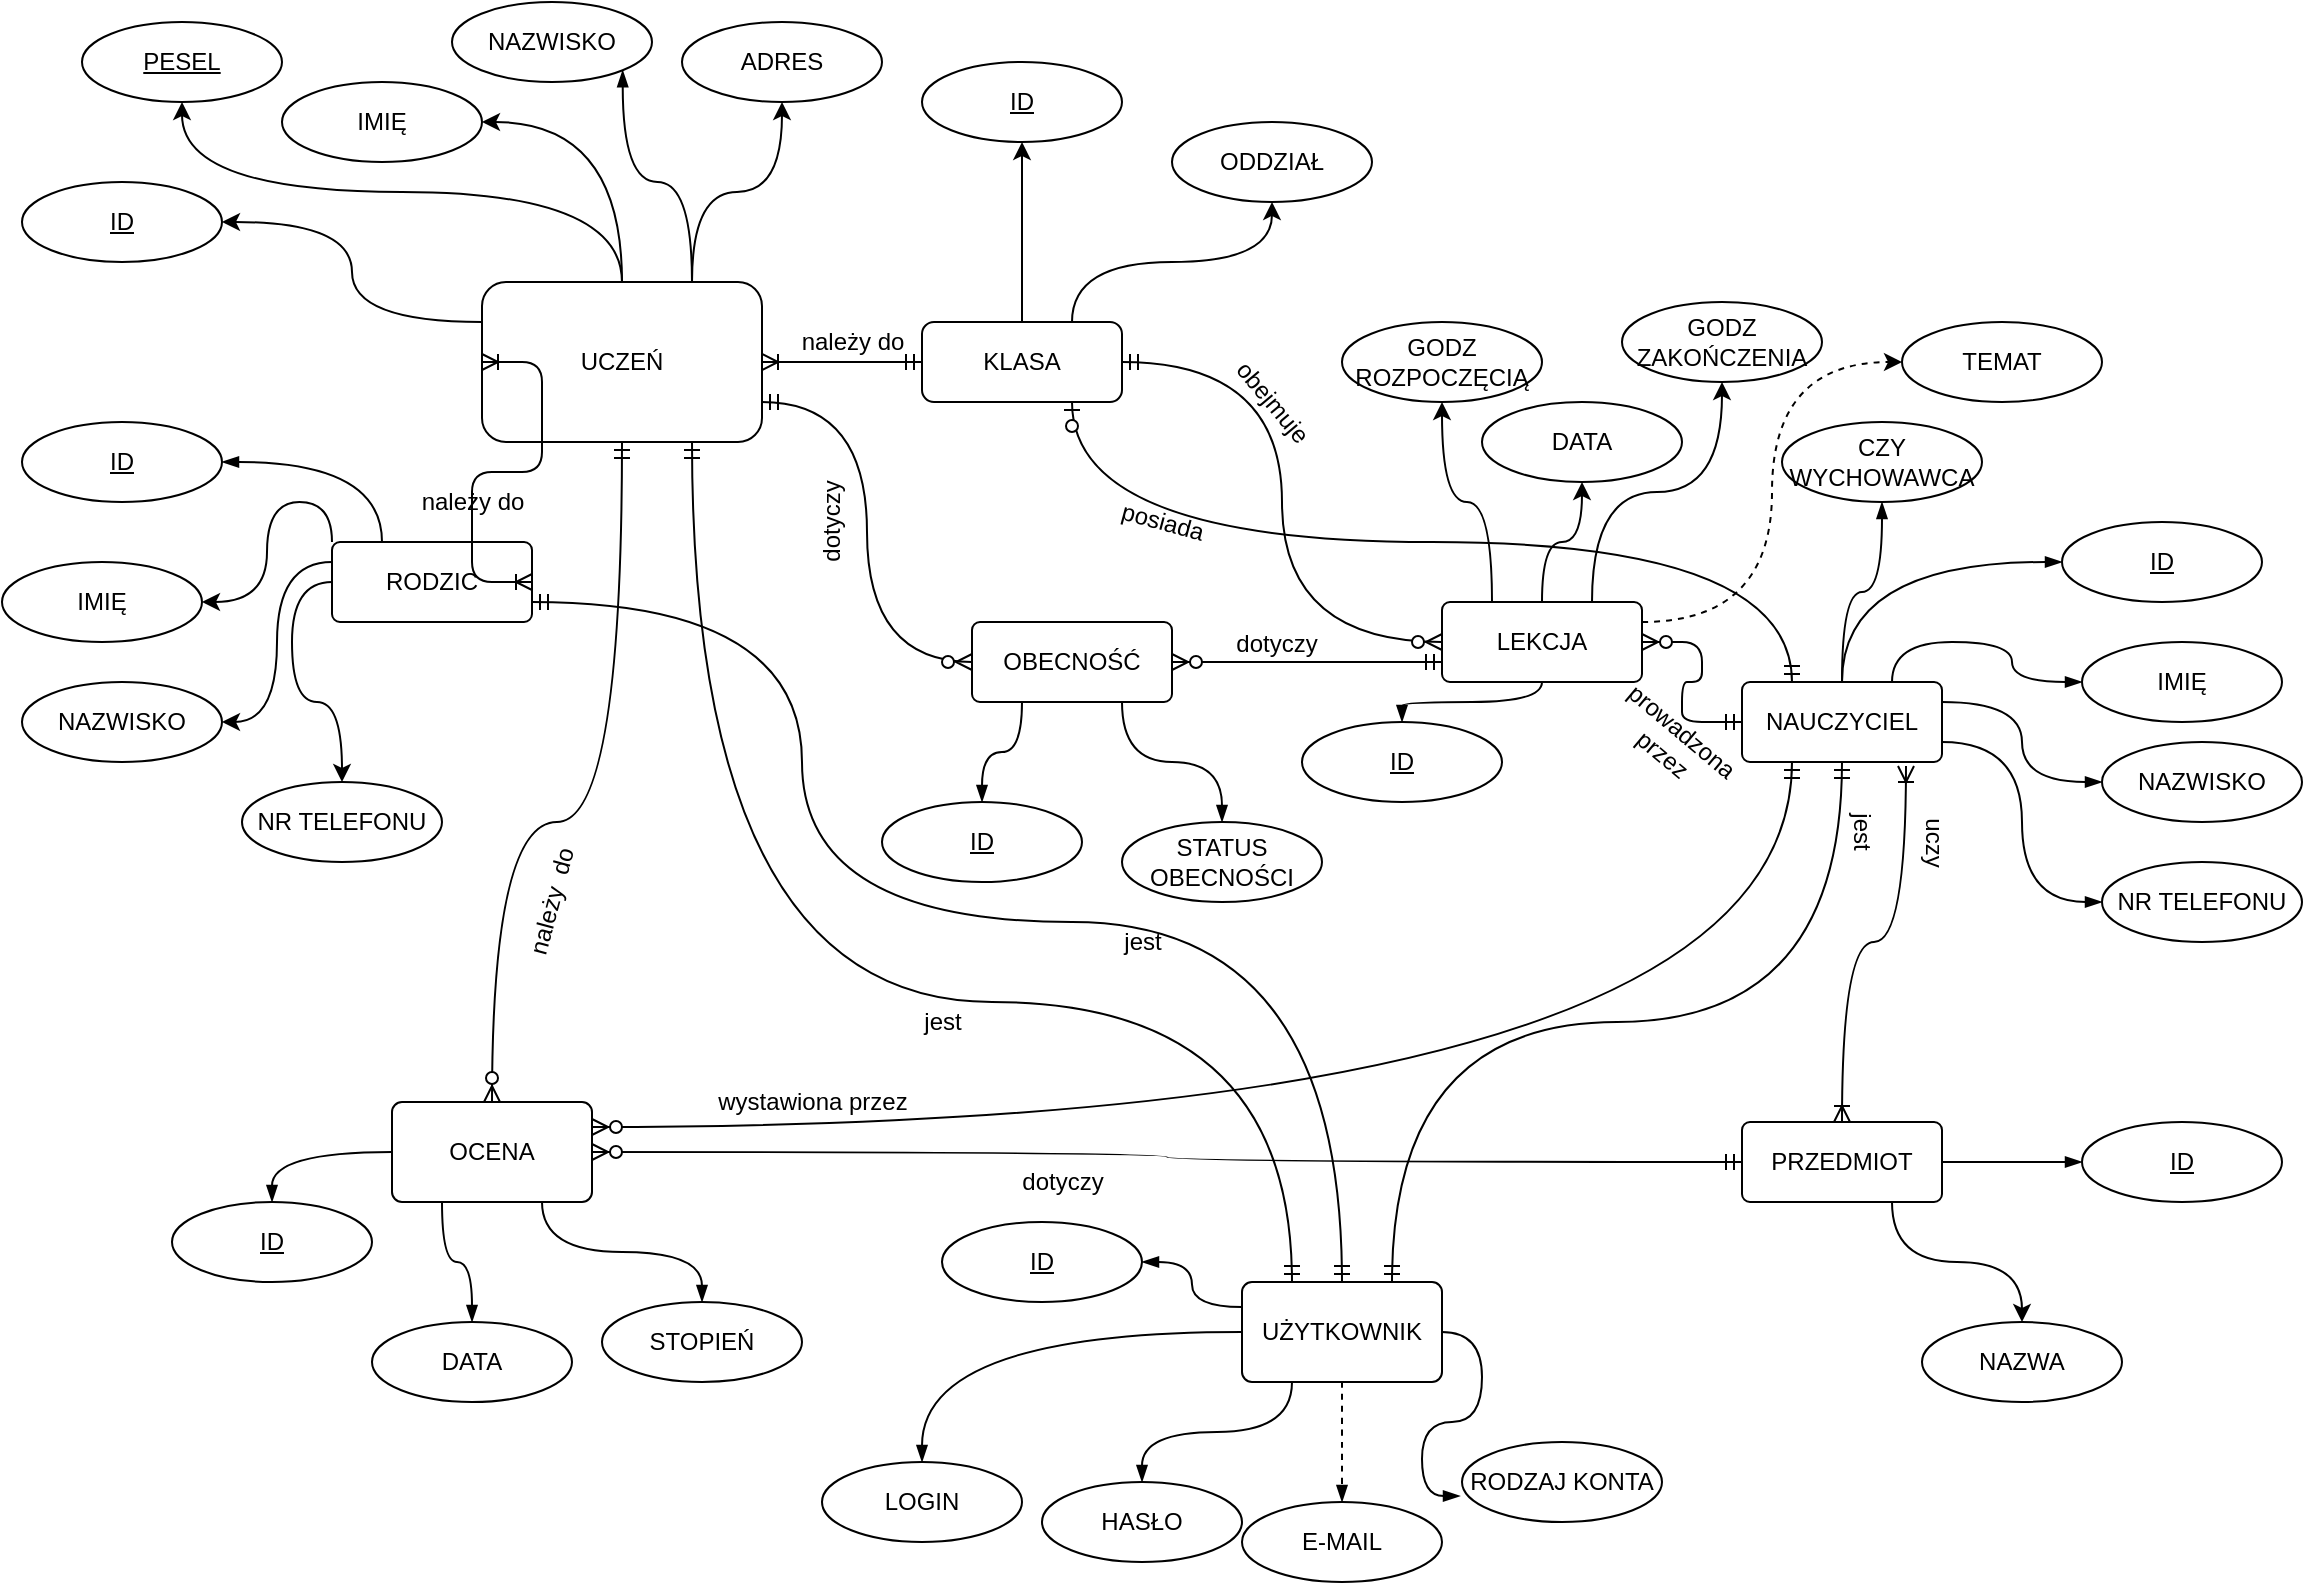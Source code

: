 <mxfile version="13.0.3" type="device" pages="4"><diagram id="cNqfms0HBpr6AN-Xjopu" name="Model Konceptualny"><mxGraphModel dx="1422" dy="741" grid="1" gridSize="10" guides="1" tooltips="1" connect="1" arrows="1" fold="1" page="1" pageScale="1" pageWidth="1169" pageHeight="827" math="0" shadow="0"><root><mxCell id="0"/><mxCell id="1" parent="0"/><mxCell id="bewDhss2z7NdPzQOxILB-91" style="edgeStyle=orthogonalEdgeStyle;curved=1;comic=0;orthogonalLoop=1;jettySize=auto;html=1;exitX=0.75;exitY=0;exitDx=0;exitDy=0;entryX=0.5;entryY=1;entryDx=0;entryDy=0;shadow=0;strokeColor=#000000;" parent="1" source="bewDhss2z7NdPzQOxILB-1" target="bewDhss2z7NdPzQOxILB-90" edge="1"><mxGeometry relative="1" as="geometry"/></mxCell><mxCell id="bewDhss2z7NdPzQOxILB-93" style="edgeStyle=orthogonalEdgeStyle;curved=1;comic=0;orthogonalLoop=1;jettySize=auto;html=1;exitX=0.5;exitY=0;exitDx=0;exitDy=0;shadow=0;strokeColor=#000000;" parent="1" source="bewDhss2z7NdPzQOxILB-1" target="bewDhss2z7NdPzQOxILB-88" edge="1"><mxGeometry relative="1" as="geometry"/></mxCell><mxCell id="bewDhss2z7NdPzQOxILB-95" style="edgeStyle=orthogonalEdgeStyle;curved=1;comic=0;orthogonalLoop=1;jettySize=auto;html=1;exitX=0.5;exitY=0;exitDx=0;exitDy=0;entryX=1;entryY=0.5;entryDx=0;entryDy=0;shadow=0;strokeColor=#000000;" parent="1" source="bewDhss2z7NdPzQOxILB-1" target="bewDhss2z7NdPzQOxILB-86" edge="1"><mxGeometry relative="1" as="geometry"/></mxCell><mxCell id="lvRjFbvSa25Ak0EtT8tY-6" style="edgeStyle=orthogonalEdgeStyle;curved=1;orthogonalLoop=1;jettySize=auto;html=1;exitX=1;exitY=0.75;exitDx=0;exitDy=0;entryX=0;entryY=0.5;entryDx=0;entryDy=0;startArrow=ERmandOne;startFill=0;endArrow=ERzeroToMany;endFill=1;" parent="1" source="bewDhss2z7NdPzQOxILB-1" target="lvRjFbvSa25Ak0EtT8tY-4" edge="1"><mxGeometry relative="1" as="geometry"/></mxCell><mxCell id="lvRjFbvSa25Ak0EtT8tY-8" style="edgeStyle=orthogonalEdgeStyle;curved=1;orthogonalLoop=1;jettySize=auto;html=1;exitX=0.5;exitY=1;exitDx=0;exitDy=0;startArrow=ERmandOne;startFill=0;endArrow=ERzeroToMany;endFill=1;entryX=0.5;entryY=0;entryDx=0;entryDy=0;" parent="1" source="bewDhss2z7NdPzQOxILB-1" target="lvRjFbvSa25Ak0EtT8tY-7" edge="1"><mxGeometry relative="1" as="geometry"><Array as="points"><mxPoint x="310" y="410"/><mxPoint x="245" y="410"/></Array></mxGeometry></mxCell><mxCell id="9B-NjEJ-PINLsxJ-b7Yf-6" style="edgeStyle=orthogonalEdgeStyle;curved=1;orthogonalLoop=1;jettySize=auto;html=1;exitX=0.75;exitY=0;exitDx=0;exitDy=0;entryX=1;entryY=1;entryDx=0;entryDy=0;endArrow=blockThin;endFill=1;" parent="1" source="bewDhss2z7NdPzQOxILB-1" target="9B-NjEJ-PINLsxJ-b7Yf-5" edge="1"><mxGeometry relative="1" as="geometry"/></mxCell><mxCell id="Wzdy1-QGgoBcngOSs5vx-8" style="edgeStyle=orthogonalEdgeStyle;curved=1;orthogonalLoop=1;jettySize=auto;html=1;exitX=0.75;exitY=1;exitDx=0;exitDy=0;entryX=0.25;entryY=0;entryDx=0;entryDy=0;startArrow=ERmandOne;startFill=0;endArrow=ERmandOne;endFill=0;strokeWidth=1;" parent="1" source="bewDhss2z7NdPzQOxILB-1" target="k_KhrVYGvcR5wOpNNwHB-3" edge="1"><mxGeometry relative="1" as="geometry"><Array as="points"><mxPoint x="345" y="500"/><mxPoint x="645" y="500"/></Array></mxGeometry></mxCell><mxCell id="H0ZfPHMmDfKJtzWPDLmD-1" value="jest" style="edgeLabel;html=1;align=center;verticalAlign=middle;resizable=0;points=[];fontSize=12;" parent="Wzdy1-QGgoBcngOSs5vx-8" vertex="1" connectable="0"><mxGeometry x="-0.3" y="-3" relative="1" as="geometry"><mxPoint x="128" y="38" as="offset"/></mxGeometry></mxCell><mxCell id="H0ZfPHMmDfKJtzWPDLmD-2" value="jest" style="edgeLabel;html=1;align=center;verticalAlign=middle;resizable=0;points=[];fontSize=12;" parent="Wzdy1-QGgoBcngOSs5vx-8" vertex="1" connectable="0"><mxGeometry x="-0.3" y="-3" relative="1" as="geometry"><mxPoint x="228" y="-2" as="offset"/></mxGeometry></mxCell><mxCell id="H0ZfPHMmDfKJtzWPDLmD-3" value="jest" style="edgeLabel;html=1;align=center;verticalAlign=middle;resizable=0;points=[];fontSize=12;rotation=90;" parent="Wzdy1-QGgoBcngOSs5vx-8" vertex="1" connectable="0"><mxGeometry x="-0.3" y="-3" relative="1" as="geometry"><mxPoint x="588" y="-58" as="offset"/></mxGeometry></mxCell><mxCell id="DAsdymG31mcDp_YGwVqY-4" style="edgeStyle=orthogonalEdgeStyle;curved=1;orthogonalLoop=1;jettySize=auto;html=1;exitX=0;exitY=0.25;exitDx=0;exitDy=0;entryX=1;entryY=0.5;entryDx=0;entryDy=0;" parent="1" source="bewDhss2z7NdPzQOxILB-1" target="DAsdymG31mcDp_YGwVqY-3" edge="1"><mxGeometry relative="1" as="geometry"/></mxCell><mxCell id="bewDhss2z7NdPzQOxILB-1" value="UCZEŃ" style="whiteSpace=wrap;html=1;align=center;rounded=1;" parent="1" vertex="1"><mxGeometry x="240" y="140" width="140" height="80" as="geometry"/></mxCell><mxCell id="bewDhss2z7NdPzQOxILB-99" style="edgeStyle=orthogonalEdgeStyle;curved=1;comic=0;orthogonalLoop=1;jettySize=auto;html=1;exitX=0.5;exitY=0;exitDx=0;exitDy=0;shadow=0;strokeColor=#000000;" parent="1" source="bewDhss2z7NdPzQOxILB-4" target="bewDhss2z7NdPzQOxILB-98" edge="1"><mxGeometry relative="1" as="geometry"/></mxCell><mxCell id="lvRjFbvSa25Ak0EtT8tY-1" style="edgeStyle=orthogonalEdgeStyle;orthogonalLoop=1;jettySize=auto;html=1;exitX=0;exitY=0.5;exitDx=0;exitDy=0;entryX=1;entryY=0.5;entryDx=0;entryDy=0;curved=1;endArrow=ERoneToMany;endFill=0;startArrow=ERmandOne;startFill=0;" parent="1" source="bewDhss2z7NdPzQOxILB-4" target="bewDhss2z7NdPzQOxILB-1" edge="1"><mxGeometry relative="1" as="geometry"/></mxCell><mxCell id="lvRjFbvSa25Ak0EtT8tY-11" style="edgeStyle=orthogonalEdgeStyle;curved=1;orthogonalLoop=1;jettySize=auto;html=1;exitX=1;exitY=0.5;exitDx=0;exitDy=0;entryX=0;entryY=0.5;entryDx=0;entryDy=0;startArrow=ERmandOne;startFill=0;endArrow=ERzeroToMany;endFill=1;" parent="1" source="bewDhss2z7NdPzQOxILB-4" target="bewDhss2z7NdPzQOxILB-10" edge="1"><mxGeometry relative="1" as="geometry"/></mxCell><mxCell id="DAsdymG31mcDp_YGwVqY-2" style="edgeStyle=orthogonalEdgeStyle;orthogonalLoop=1;jettySize=auto;html=1;exitX=0.75;exitY=0;exitDx=0;exitDy=0;entryX=0.5;entryY=1;entryDx=0;entryDy=0;curved=1;" parent="1" source="bewDhss2z7NdPzQOxILB-4" target="DAsdymG31mcDp_YGwVqY-5" edge="1"><mxGeometry relative="1" as="geometry"><mxPoint x="630" y="100" as="targetPoint"/></mxGeometry></mxCell><mxCell id="bewDhss2z7NdPzQOxILB-4" value="KLASA" style="whiteSpace=wrap;html=1;align=center;rounded=1;" parent="1" vertex="1"><mxGeometry x="460" y="160" width="100" height="40" as="geometry"/></mxCell><mxCell id="bewDhss2z7NdPzQOxILB-131" style="edgeStyle=orthogonalEdgeStyle;curved=1;rounded=1;comic=0;orthogonalLoop=1;jettySize=auto;html=1;exitX=0.25;exitY=1;exitDx=0;exitDy=0;entryX=0.5;entryY=0;entryDx=0;entryDy=0;shadow=0;startArrow=none;startFill=0;endArrow=blockThin;endFill=1;strokeColor=#000000;" parent="1" source="lvRjFbvSa25Ak0EtT8tY-7" target="bewDhss2z7NdPzQOxILB-130" edge="1"><mxGeometry relative="1" as="geometry"><mxPoint x="288" y="630" as="sourcePoint"/></mxGeometry></mxCell><mxCell id="bewDhss2z7NdPzQOxILB-132" style="edgeStyle=orthogonalEdgeStyle;curved=1;rounded=1;comic=0;orthogonalLoop=1;jettySize=auto;html=1;entryX=0.5;entryY=0;entryDx=0;entryDy=0;shadow=0;startArrow=none;startFill=0;endArrow=blockThin;endFill=1;strokeColor=#000000;exitX=0.75;exitY=1;exitDx=0;exitDy=0;" parent="1" source="lvRjFbvSa25Ak0EtT8tY-7" target="bewDhss2z7NdPzQOxILB-129" edge="1"><mxGeometry relative="1" as="geometry"><mxPoint x="315" y="600" as="sourcePoint"/></mxGeometry></mxCell><mxCell id="bewDhss2z7NdPzQOxILB-154" style="edgeStyle=orthogonalEdgeStyle;curved=1;rounded=1;comic=0;orthogonalLoop=1;jettySize=auto;html=1;exitX=1;exitY=0.5;exitDx=0;exitDy=0;entryX=0;entryY=0.5;entryDx=0;entryDy=0;shadow=0;startArrow=none;startFill=0;endArrow=blockThin;endFill=1;strokeColor=#000000;" parent="1" source="bewDhss2z7NdPzQOxILB-6" target="bewDhss2z7NdPzQOxILB-152" edge="1"><mxGeometry relative="1" as="geometry"/></mxCell><mxCell id="lvRjFbvSa25Ak0EtT8tY-15" style="edgeStyle=orthogonalEdgeStyle;curved=1;orthogonalLoop=1;jettySize=auto;html=1;exitX=0;exitY=0.5;exitDx=0;exitDy=0;entryX=1;entryY=0.5;entryDx=0;entryDy=0;startArrow=ERmandOne;startFill=0;endArrow=ERzeroToMany;endFill=1;" parent="1" source="bewDhss2z7NdPzQOxILB-6" target="lvRjFbvSa25Ak0EtT8tY-7" edge="1"><mxGeometry relative="1" as="geometry"/></mxCell><mxCell id="DAsdymG31mcDp_YGwVqY-9" style="edgeStyle=orthogonalEdgeStyle;curved=1;orthogonalLoop=1;jettySize=auto;html=1;exitX=0.75;exitY=1;exitDx=0;exitDy=0;entryX=0.5;entryY=0;entryDx=0;entryDy=0;" parent="1" source="bewDhss2z7NdPzQOxILB-6" target="DAsdymG31mcDp_YGwVqY-8" edge="1"><mxGeometry relative="1" as="geometry"/></mxCell><mxCell id="bewDhss2z7NdPzQOxILB-6" value="PRZEDMIOT" style="rounded=1;arcSize=10;whiteSpace=wrap;html=1;align=center;" parent="1" vertex="1"><mxGeometry x="870" y="560" width="100" height="40" as="geometry"/></mxCell><mxCell id="bewDhss2z7NdPzQOxILB-128" style="edgeStyle=orthogonalEdgeStyle;curved=1;rounded=1;comic=0;orthogonalLoop=1;jettySize=auto;html=1;exitX=0.82;exitY=1.05;exitDx=0;exitDy=0;shadow=0;startArrow=ERoneToMany;startFill=0;endArrow=ERoneToMany;endFill=0;strokeColor=#000000;exitPerimeter=0;" parent="1" source="bewDhss2z7NdPzQOxILB-8" target="bewDhss2z7NdPzQOxILB-6" edge="1"><mxGeometry relative="1" as="geometry"/></mxCell><mxCell id="bewDhss2z7NdPzQOxILB-145" style="edgeStyle=orthogonalEdgeStyle;curved=1;rounded=1;comic=0;orthogonalLoop=1;jettySize=auto;html=1;exitX=0.75;exitY=0;exitDx=0;exitDy=0;entryX=0;entryY=0.5;entryDx=0;entryDy=0;shadow=0;startArrow=none;startFill=0;endArrow=blockThin;endFill=1;strokeColor=#000000;" parent="1" source="bewDhss2z7NdPzQOxILB-8" target="bewDhss2z7NdPzQOxILB-136" edge="1"><mxGeometry relative="1" as="geometry"/></mxCell><mxCell id="bewDhss2z7NdPzQOxILB-146" style="edgeStyle=orthogonalEdgeStyle;curved=1;rounded=1;comic=0;orthogonalLoop=1;jettySize=auto;html=1;exitX=1;exitY=0.25;exitDx=0;exitDy=0;shadow=0;startArrow=none;startFill=0;endArrow=blockThin;endFill=1;strokeColor=#000000;" parent="1" source="bewDhss2z7NdPzQOxILB-8" target="bewDhss2z7NdPzQOxILB-137" edge="1"><mxGeometry relative="1" as="geometry"/></mxCell><mxCell id="bewDhss2z7NdPzQOxILB-148" style="edgeStyle=orthogonalEdgeStyle;curved=1;rounded=1;comic=0;orthogonalLoop=1;jettySize=auto;html=1;exitX=1;exitY=0.75;exitDx=0;exitDy=0;entryX=0;entryY=0.5;entryDx=0;entryDy=0;shadow=0;startArrow=none;startFill=0;endArrow=blockThin;endFill=1;strokeColor=#000000;" parent="1" source="bewDhss2z7NdPzQOxILB-8" target="bewDhss2z7NdPzQOxILB-140" edge="1"><mxGeometry relative="1" as="geometry"/></mxCell><mxCell id="bewDhss2z7NdPzQOxILB-150" style="edgeStyle=orthogonalEdgeStyle;curved=1;rounded=1;comic=0;orthogonalLoop=1;jettySize=auto;html=1;exitX=0.5;exitY=0;exitDx=0;exitDy=0;entryX=0;entryY=0.5;entryDx=0;entryDy=0;shadow=0;startArrow=none;startFill=0;endArrow=blockThin;endFill=1;strokeColor=#000000;" parent="1" source="bewDhss2z7NdPzQOxILB-8" target="bewDhss2z7NdPzQOxILB-153" edge="1"><mxGeometry relative="1" as="geometry"><mxPoint x="1020" y="280" as="targetPoint"/></mxGeometry></mxCell><mxCell id="lvRjFbvSa25Ak0EtT8tY-17" style="edgeStyle=orthogonalEdgeStyle;curved=1;orthogonalLoop=1;jettySize=auto;html=1;exitX=0.25;exitY=1;exitDx=0;exitDy=0;startArrow=ERmandOne;startFill=0;endArrow=ERzeroToMany;endFill=1;entryX=1;entryY=0.25;entryDx=0;entryDy=0;" parent="1" source="bewDhss2z7NdPzQOxILB-8" target="lvRjFbvSa25Ak0EtT8tY-7" edge="1"><mxGeometry relative="1" as="geometry"><mxPoint x="540" y="490" as="targetPoint"/></mxGeometry></mxCell><mxCell id="k_KhrVYGvcR5wOpNNwHB-2" style="edgeStyle=orthogonalEdgeStyle;orthogonalLoop=1;jettySize=auto;html=1;exitX=0.5;exitY=0;exitDx=0;exitDy=0;entryX=0.5;entryY=1;entryDx=0;entryDy=0;startArrow=none;startFill=0;endArrow=blockThin;endFill=1;strokeWidth=1;curved=1;" parent="1" source="bewDhss2z7NdPzQOxILB-8" target="k_KhrVYGvcR5wOpNNwHB-1" edge="1"><mxGeometry relative="1" as="geometry"/></mxCell><mxCell id="Wzdy1-QGgoBcngOSs5vx-11" style="edgeStyle=orthogonalEdgeStyle;curved=1;orthogonalLoop=1;jettySize=auto;html=1;exitX=0.5;exitY=1;exitDx=0;exitDy=0;entryX=0.75;entryY=0;entryDx=0;entryDy=0;startArrow=ERmandOne;startFill=0;endArrow=ERmandOne;endFill=0;strokeWidth=1;" parent="1" source="bewDhss2z7NdPzQOxILB-8" target="k_KhrVYGvcR5wOpNNwHB-3" edge="1"><mxGeometry relative="1" as="geometry"/></mxCell><mxCell id="bewDhss2z7NdPzQOxILB-8" value="NAUCZYCIEL" style="rounded=1;arcSize=10;whiteSpace=wrap;html=1;align=center;" parent="1" vertex="1"><mxGeometry x="870" y="340" width="100" height="40" as="geometry"/></mxCell><mxCell id="bewDhss2z7NdPzQOxILB-111" style="edgeStyle=orthogonalEdgeStyle;curved=1;comic=0;orthogonalLoop=1;jettySize=auto;html=1;exitX=0.75;exitY=0;exitDx=0;exitDy=0;entryX=0.5;entryY=1;entryDx=0;entryDy=0;shadow=0;strokeColor=#000000;" parent="1" source="bewDhss2z7NdPzQOxILB-10" target="bewDhss2z7NdPzQOxILB-110" edge="1"><mxGeometry relative="1" as="geometry"/></mxCell><mxCell id="bewDhss2z7NdPzQOxILB-112" style="edgeStyle=orthogonalEdgeStyle;curved=1;comic=0;orthogonalLoop=1;jettySize=auto;html=1;exitX=0.5;exitY=0;exitDx=0;exitDy=0;entryX=0.5;entryY=1;entryDx=0;entryDy=0;shadow=0;strokeColor=#000000;" parent="1" source="bewDhss2z7NdPzQOxILB-10" target="bewDhss2z7NdPzQOxILB-109" edge="1"><mxGeometry relative="1" as="geometry"/></mxCell><mxCell id="bewDhss2z7NdPzQOxILB-113" style="edgeStyle=orthogonalEdgeStyle;curved=1;comic=0;orthogonalLoop=1;jettySize=auto;html=1;exitX=0.25;exitY=0;exitDx=0;exitDy=0;entryX=0.5;entryY=1;entryDx=0;entryDy=0;shadow=0;strokeColor=#000000;" parent="1" source="bewDhss2z7NdPzQOxILB-10" target="bewDhss2z7NdPzQOxILB-108" edge="1"><mxGeometry relative="1" as="geometry"/></mxCell><mxCell id="bewDhss2z7NdPzQOxILB-121" style="edgeStyle=orthogonalEdgeStyle;curved=1;rounded=1;comic=0;orthogonalLoop=1;jettySize=auto;html=1;exitX=0;exitY=0.75;exitDx=0;exitDy=0;shadow=0;strokeColor=#000000;startArrow=ERmandOne;startFill=0;endArrow=ERzeroToMany;endFill=1;entryX=1;entryY=0.5;entryDx=0;entryDy=0;" parent="1" source="bewDhss2z7NdPzQOxILB-10" target="lvRjFbvSa25Ak0EtT8tY-4" edge="1"><mxGeometry relative="1" as="geometry"><mxPoint x="580" y="320" as="targetPoint"/></mxGeometry></mxCell><mxCell id="lvRjFbvSa25Ak0EtT8tY-23" style="edgeStyle=orthogonalEdgeStyle;curved=1;orthogonalLoop=1;jettySize=auto;html=1;exitX=0.5;exitY=1;exitDx=0;exitDy=0;entryX=0.5;entryY=0;entryDx=0;entryDy=0;startArrow=none;startFill=0;endArrow=blockThin;endFill=1;" parent="1" source="bewDhss2z7NdPzQOxILB-10" target="lvRjFbvSa25Ak0EtT8tY-12" edge="1"><mxGeometry relative="1" as="geometry"><Array as="points"><mxPoint x="770" y="350"/><mxPoint x="700" y="350"/></Array></mxGeometry></mxCell><mxCell id="bewDhss2z7NdPzQOxILB-10" value="LEKCJA" style="rounded=1;arcSize=10;whiteSpace=wrap;html=1;align=center;" parent="1" vertex="1"><mxGeometry x="720" y="300" width="100" height="40" as="geometry"/></mxCell><mxCell id="bewDhss2z7NdPzQOxILB-78" style="edgeStyle=orthogonalEdgeStyle;comic=0;orthogonalLoop=1;jettySize=auto;html=1;exitX=0;exitY=0;exitDx=0;exitDy=0;entryX=1;entryY=0.5;entryDx=0;entryDy=0;shadow=0;strokeColor=#000000;curved=1;" parent="1" source="bewDhss2z7NdPzQOxILB-12" target="bewDhss2z7NdPzQOxILB-74" edge="1"><mxGeometry relative="1" as="geometry"/></mxCell><mxCell id="bewDhss2z7NdPzQOxILB-80" style="edgeStyle=orthogonalEdgeStyle;comic=0;orthogonalLoop=1;jettySize=auto;html=1;exitX=0;exitY=0.25;exitDx=0;exitDy=0;entryX=1;entryY=0.5;entryDx=0;entryDy=0;shadow=0;strokeColor=#000000;curved=1;" parent="1" source="bewDhss2z7NdPzQOxILB-12" target="bewDhss2z7NdPzQOxILB-79" edge="1"><mxGeometry relative="1" as="geometry"/></mxCell><mxCell id="bewDhss2z7NdPzQOxILB-82" style="edgeStyle=orthogonalEdgeStyle;comic=0;orthogonalLoop=1;jettySize=auto;html=1;exitX=0;exitY=0.5;exitDx=0;exitDy=0;shadow=0;strokeColor=#000000;curved=1;entryX=0.5;entryY=0;entryDx=0;entryDy=0;" parent="1" source="bewDhss2z7NdPzQOxILB-12" target="bewDhss2z7NdPzQOxILB-81" edge="1"><mxGeometry relative="1" as="geometry"/></mxCell><mxCell id="K6viVet-BXfDwrgbqb7j-2" style="edgeStyle=orthogonalEdgeStyle;curved=1;orthogonalLoop=1;jettySize=auto;html=1;exitX=0.25;exitY=0;exitDx=0;exitDy=0;entryX=1;entryY=0.5;entryDx=0;entryDy=0;endArrow=blockThin;endFill=1;" parent="1" source="bewDhss2z7NdPzQOxILB-12" target="K6viVet-BXfDwrgbqb7j-1" edge="1"><mxGeometry relative="1" as="geometry"/></mxCell><mxCell id="Wzdy1-QGgoBcngOSs5vx-9" style="edgeStyle=orthogonalEdgeStyle;curved=1;orthogonalLoop=1;jettySize=auto;html=1;exitX=1;exitY=0.75;exitDx=0;exitDy=0;entryX=0.5;entryY=0;entryDx=0;entryDy=0;startArrow=ERmandOne;startFill=0;endArrow=ERmandOne;endFill=0;strokeWidth=1;" parent="1" source="bewDhss2z7NdPzQOxILB-12" target="k_KhrVYGvcR5wOpNNwHB-3" edge="1"><mxGeometry relative="1" as="geometry"><Array as="points"><mxPoint x="400" y="300"/><mxPoint x="400" y="460"/><mxPoint x="670" y="460"/></Array></mxGeometry></mxCell><mxCell id="bewDhss2z7NdPzQOxILB-12" value="RODZIC" style="rounded=1;arcSize=10;whiteSpace=wrap;html=1;align=center;" parent="1" vertex="1"><mxGeometry x="165" y="270" width="100" height="40" as="geometry"/></mxCell><mxCell id="lvRjFbvSa25Ak0EtT8tY-10" style="edgeStyle=orthogonalEdgeStyle;curved=1;orthogonalLoop=1;jettySize=auto;html=1;exitX=0.25;exitY=0;exitDx=0;exitDy=0;entryX=0.75;entryY=1;entryDx=0;entryDy=0;startArrow=ERmandOne;startFill=0;endArrow=ERzeroToOne;endFill=1;" parent="1" source="bewDhss2z7NdPzQOxILB-8" target="bewDhss2z7NdPzQOxILB-4" edge="1"><mxGeometry relative="1" as="geometry"><mxPoint x="850" y="110" as="sourcePoint"/><Array as="points"><mxPoint x="895" y="270"/><mxPoint x="535" y="270"/></Array></mxGeometry></mxCell><mxCell id="bewDhss2z7NdPzQOxILB-29" value="" style="edgeStyle=entityRelationEdgeStyle;fontSize=12;html=1;endArrow=ERoneToMany;startArrow=ERoneToMany;shadow=0;entryX=0;entryY=0.5;entryDx=0;entryDy=0;exitX=1;exitY=0.5;exitDx=0;exitDy=0;comic=0;" parent="1" source="bewDhss2z7NdPzQOxILB-12" target="bewDhss2z7NdPzQOxILB-1" edge="1"><mxGeometry width="100" height="100" relative="1" as="geometry"><mxPoint x="440" y="490" as="sourcePoint"/><mxPoint x="540" y="390" as="targetPoint"/></mxGeometry></mxCell><mxCell id="bewDhss2z7NdPzQOxILB-62" value="" style="edgeStyle=entityRelationEdgeStyle;fontSize=12;html=1;endArrow=ERmandOne;startArrow=ERzeroToMany;shadow=0;strokeColor=#000000;exitX=1;exitY=0.5;exitDx=0;exitDy=0;entryX=0;entryY=0.5;entryDx=0;entryDy=0;endFill=0;startFill=1;" parent="1" source="bewDhss2z7NdPzQOxILB-10" target="bewDhss2z7NdPzQOxILB-8" edge="1"><mxGeometry width="100" height="100" relative="1" as="geometry"><mxPoint x="950" y="450" as="sourcePoint"/><mxPoint x="830" y="420" as="targetPoint"/></mxGeometry></mxCell><mxCell id="bewDhss2z7NdPzQOxILB-74" value="IMIĘ" style="ellipse;whiteSpace=wrap;html=1;align=center;rounded=0;" parent="1" vertex="1"><mxGeometry y="280" width="100" height="40" as="geometry"/></mxCell><mxCell id="bewDhss2z7NdPzQOxILB-79" value="NAZWISKO" style="ellipse;whiteSpace=wrap;html=1;align=center;rounded=0;" parent="1" vertex="1"><mxGeometry x="10" y="340" width="100" height="40" as="geometry"/></mxCell><mxCell id="bewDhss2z7NdPzQOxILB-81" value="NR TELEFONU" style="ellipse;whiteSpace=wrap;html=1;align=center;rounded=0;" parent="1" vertex="1"><mxGeometry x="120" y="390" width="100" height="40" as="geometry"/></mxCell><mxCell id="bewDhss2z7NdPzQOxILB-86" value="IMIĘ" style="ellipse;whiteSpace=wrap;html=1;align=center;rounded=0;" parent="1" vertex="1"><mxGeometry x="140" y="40" width="100" height="40" as="geometry"/></mxCell><mxCell id="bewDhss2z7NdPzQOxILB-88" value="PESEL" style="ellipse;whiteSpace=wrap;html=1;align=center;rounded=0;fontStyle=4" parent="1" vertex="1"><mxGeometry x="40" y="10" width="100" height="40" as="geometry"/></mxCell><mxCell id="bewDhss2z7NdPzQOxILB-90" value="ADRES" style="ellipse;whiteSpace=wrap;html=1;align=center;rounded=0;" parent="1" vertex="1"><mxGeometry x="340" y="10" width="100" height="40" as="geometry"/></mxCell><mxCell id="bewDhss2z7NdPzQOxILB-98" value="ID" style="ellipse;whiteSpace=wrap;html=1;align=center;fontStyle=4;rounded=0;" parent="1" vertex="1"><mxGeometry x="460" y="30" width="100" height="40" as="geometry"/></mxCell><mxCell id="bewDhss2z7NdPzQOxILB-108" value="GODZ ROZPOCZĘCIĄ" style="ellipse;whiteSpace=wrap;html=1;align=center;rounded=0;" parent="1" vertex="1"><mxGeometry x="670" y="160" width="100" height="40" as="geometry"/></mxCell><mxCell id="bewDhss2z7NdPzQOxILB-109" value="DATA" style="ellipse;whiteSpace=wrap;html=1;align=center;rounded=0;" parent="1" vertex="1"><mxGeometry x="740" y="200" width="100" height="40" as="geometry"/></mxCell><mxCell id="bewDhss2z7NdPzQOxILB-114" value="TEMAT" style="ellipse;whiteSpace=wrap;html=1;align=center;rounded=0;" parent="1" vertex="1"><mxGeometry x="950" y="160" width="100" height="40" as="geometry"/></mxCell><mxCell id="bewDhss2z7NdPzQOxILB-110" value="GODZ ZAKOŃCZENIA" style="ellipse;whiteSpace=wrap;html=1;align=center;rounded=0;" parent="1" vertex="1"><mxGeometry x="810" y="150" width="100" height="40" as="geometry"/></mxCell><mxCell id="bewDhss2z7NdPzQOxILB-117" style="edgeStyle=orthogonalEdgeStyle;curved=1;comic=0;orthogonalLoop=1;jettySize=auto;html=1;entryX=0;entryY=0.5;entryDx=0;entryDy=0;shadow=0;strokeColor=#000000;dashed=1;exitX=1;exitY=0.25;exitDx=0;exitDy=0;" parent="1" source="bewDhss2z7NdPzQOxILB-10" target="bewDhss2z7NdPzQOxILB-114" edge="1"><mxGeometry relative="1" as="geometry"><mxPoint x="820" y="380" as="sourcePoint"/><mxPoint x="820" y="350" as="targetPoint"/></mxGeometry></mxCell><mxCell id="bewDhss2z7NdPzQOxILB-129" value="STOPIEŃ" style="ellipse;whiteSpace=wrap;html=1;align=center;rounded=0;" parent="1" vertex="1"><mxGeometry x="300" y="650" width="100" height="40" as="geometry"/></mxCell><mxCell id="bewDhss2z7NdPzQOxILB-130" value="DATA" style="ellipse;whiteSpace=wrap;html=1;align=center;rounded=0;" parent="1" vertex="1"><mxGeometry x="185" y="660" width="100" height="40" as="geometry"/></mxCell><mxCell id="bewDhss2z7NdPzQOxILB-136" value="IMIĘ" style="ellipse;whiteSpace=wrap;html=1;align=center;rounded=0;" parent="1" vertex="1"><mxGeometry x="1040" y="320" width="100" height="40" as="geometry"/></mxCell><mxCell id="bewDhss2z7NdPzQOxILB-137" value="NAZWISKO" style="ellipse;whiteSpace=wrap;html=1;align=center;rounded=0;" parent="1" vertex="1"><mxGeometry x="1050" y="370" width="100" height="40" as="geometry"/></mxCell><mxCell id="bewDhss2z7NdPzQOxILB-140" value="NR TELEFONU" style="ellipse;whiteSpace=wrap;html=1;align=center;rounded=0;" parent="1" vertex="1"><mxGeometry x="1050" y="430" width="100" height="40" as="geometry"/></mxCell><mxCell id="bewDhss2z7NdPzQOxILB-152" value="ID" style="ellipse;whiteSpace=wrap;html=1;align=center;fontStyle=4;rounded=0;" parent="1" vertex="1"><mxGeometry x="1040" y="560" width="100" height="40" as="geometry"/></mxCell><mxCell id="bewDhss2z7NdPzQOxILB-153" value="ID" style="ellipse;whiteSpace=wrap;html=1;align=center;fontStyle=4;rounded=0;" parent="1" vertex="1"><mxGeometry x="1030" y="260" width="100" height="40" as="geometry"/></mxCell><mxCell id="lvRjFbvSa25Ak0EtT8tY-21" style="edgeStyle=orthogonalEdgeStyle;curved=1;orthogonalLoop=1;jettySize=auto;html=1;exitX=0.25;exitY=1;exitDx=0;exitDy=0;entryX=0.5;entryY=0;entryDx=0;entryDy=0;startArrow=none;startFill=0;endArrow=blockThin;endFill=1;" parent="1" source="lvRjFbvSa25Ak0EtT8tY-4" target="lvRjFbvSa25Ak0EtT8tY-18" edge="1"><mxGeometry relative="1" as="geometry"/></mxCell><mxCell id="lvRjFbvSa25Ak0EtT8tY-22" style="edgeStyle=orthogonalEdgeStyle;curved=1;orthogonalLoop=1;jettySize=auto;html=1;exitX=0.75;exitY=1;exitDx=0;exitDy=0;entryX=0.5;entryY=0;entryDx=0;entryDy=0;startArrow=none;startFill=0;endArrow=blockThin;endFill=1;" parent="1" source="lvRjFbvSa25Ak0EtT8tY-4" target="lvRjFbvSa25Ak0EtT8tY-19" edge="1"><mxGeometry relative="1" as="geometry"/></mxCell><mxCell id="lvRjFbvSa25Ak0EtT8tY-4" value="OBECNOŚĆ" style="rounded=1;arcSize=10;whiteSpace=wrap;html=1;align=center;" parent="1" vertex="1"><mxGeometry x="485" y="310" width="100" height="40" as="geometry"/></mxCell><mxCell id="lvRjFbvSa25Ak0EtT8tY-24" style="edgeStyle=orthogonalEdgeStyle;curved=1;orthogonalLoop=1;jettySize=auto;html=1;exitX=0;exitY=0.5;exitDx=0;exitDy=0;entryX=0.5;entryY=0;entryDx=0;entryDy=0;startArrow=none;startFill=0;endArrow=blockThin;endFill=1;" parent="1" source="lvRjFbvSa25Ak0EtT8tY-7" target="lvRjFbvSa25Ak0EtT8tY-14" edge="1"><mxGeometry relative="1" as="geometry"/></mxCell><mxCell id="lvRjFbvSa25Ak0EtT8tY-7" value="OCENA" style="rounded=1;arcSize=10;whiteSpace=wrap;html=1;align=center;" parent="1" vertex="1"><mxGeometry x="195" y="550" width="100" height="50" as="geometry"/></mxCell><mxCell id="lvRjFbvSa25Ak0EtT8tY-12" value="ID" style="ellipse;whiteSpace=wrap;html=1;align=center;fontStyle=4" parent="1" vertex="1"><mxGeometry x="650" y="360" width="100" height="40" as="geometry"/></mxCell><mxCell id="lvRjFbvSa25Ak0EtT8tY-14" value="ID" style="ellipse;whiteSpace=wrap;html=1;align=center;fontStyle=4;" parent="1" vertex="1"><mxGeometry x="85" y="600" width="100" height="40" as="geometry"/></mxCell><mxCell id="lvRjFbvSa25Ak0EtT8tY-18" value="ID" style="ellipse;whiteSpace=wrap;html=1;align=center;fontStyle=4;" parent="1" vertex="1"><mxGeometry x="440" y="400" width="100" height="40" as="geometry"/></mxCell><mxCell id="lvRjFbvSa25Ak0EtT8tY-19" value="STATUS OBECNOŚCI" style="ellipse;whiteSpace=wrap;html=1;align=center;" parent="1" vertex="1"><mxGeometry x="560" y="410" width="100" height="40" as="geometry"/></mxCell><mxCell id="9B-NjEJ-PINLsxJ-b7Yf-5" value="NAZWISKO" style="ellipse;whiteSpace=wrap;html=1;align=center;rounded=0;" parent="1" vertex="1"><mxGeometry x="225" width="100" height="40" as="geometry"/></mxCell><mxCell id="K6viVet-BXfDwrgbqb7j-1" value="&lt;u&gt;ID&lt;/u&gt;" style="ellipse;whiteSpace=wrap;html=1;align=center;rounded=0;" parent="1" vertex="1"><mxGeometry x="10" y="210" width="100" height="40" as="geometry"/></mxCell><mxCell id="k_KhrVYGvcR5wOpNNwHB-1" value="CZY WYCHOWAWCA" style="ellipse;whiteSpace=wrap;html=1;align=center;rounded=0;" parent="1" vertex="1"><mxGeometry x="890" y="210" width="100" height="40" as="geometry"/></mxCell><mxCell id="Wzdy1-QGgoBcngOSs5vx-2" style="edgeStyle=orthogonalEdgeStyle;curved=1;orthogonalLoop=1;jettySize=auto;html=1;exitX=0;exitY=0.5;exitDx=0;exitDy=0;entryX=0.5;entryY=0;entryDx=0;entryDy=0;startArrow=none;startFill=0;endArrow=blockThin;endFill=1;strokeWidth=1;" parent="1" source="k_KhrVYGvcR5wOpNNwHB-3" target="k_KhrVYGvcR5wOpNNwHB-6" edge="1"><mxGeometry relative="1" as="geometry"/></mxCell><mxCell id="Wzdy1-QGgoBcngOSs5vx-3" style="edgeStyle=orthogonalEdgeStyle;curved=1;orthogonalLoop=1;jettySize=auto;html=1;exitX=0.25;exitY=1;exitDx=0;exitDy=0;entryX=0.5;entryY=0;entryDx=0;entryDy=0;startArrow=none;startFill=0;endArrow=blockThin;endFill=1;strokeWidth=1;" parent="1" source="k_KhrVYGvcR5wOpNNwHB-3" target="k_KhrVYGvcR5wOpNNwHB-4" edge="1"><mxGeometry relative="1" as="geometry"/></mxCell><mxCell id="Wzdy1-QGgoBcngOSs5vx-4" style="edgeStyle=orthogonalEdgeStyle;curved=1;orthogonalLoop=1;jettySize=auto;html=1;exitX=0.5;exitY=1;exitDx=0;exitDy=0;entryX=0.5;entryY=0;entryDx=0;entryDy=0;startArrow=none;startFill=0;endArrow=blockThin;endFill=1;strokeWidth=1;dashed=1;" parent="1" source="k_KhrVYGvcR5wOpNNwHB-3" target="k_KhrVYGvcR5wOpNNwHB-5" edge="1"><mxGeometry relative="1" as="geometry"/></mxCell><mxCell id="Wzdy1-QGgoBcngOSs5vx-6" style="edgeStyle=orthogonalEdgeStyle;curved=1;orthogonalLoop=1;jettySize=auto;html=1;exitX=1;exitY=0.5;exitDx=0;exitDy=0;entryX=-0.01;entryY=0.675;entryDx=0;entryDy=0;entryPerimeter=0;startArrow=none;startFill=0;endArrow=blockThin;endFill=1;strokeWidth=1;" parent="1" source="k_KhrVYGvcR5wOpNNwHB-3" target="4rZC-ladprMcKOT-WGm3-1" edge="1"><mxGeometry relative="1" as="geometry"/></mxCell><mxCell id="Wzdy1-QGgoBcngOSs5vx-13" style="edgeStyle=orthogonalEdgeStyle;curved=1;orthogonalLoop=1;jettySize=auto;html=1;exitX=0;exitY=0.25;exitDx=0;exitDy=0;entryX=1;entryY=0.5;entryDx=0;entryDy=0;startArrow=none;startFill=0;endArrow=blockThin;endFill=1;strokeWidth=1;" parent="1" source="k_KhrVYGvcR5wOpNNwHB-3" target="Wzdy1-QGgoBcngOSs5vx-12" edge="1"><mxGeometry relative="1" as="geometry"/></mxCell><mxCell id="k_KhrVYGvcR5wOpNNwHB-3" value="UŻYTKOWNIK" style="rounded=1;arcSize=10;whiteSpace=wrap;html=1;align=center;" parent="1" vertex="1"><mxGeometry x="620" y="640" width="100" height="50" as="geometry"/></mxCell><mxCell id="k_KhrVYGvcR5wOpNNwHB-4" value="HASŁO" style="ellipse;whiteSpace=wrap;html=1;align=center;" parent="1" vertex="1"><mxGeometry x="520" y="740" width="100" height="40" as="geometry"/></mxCell><mxCell id="k_KhrVYGvcR5wOpNNwHB-5" value="E-MAIL" style="ellipse;whiteSpace=wrap;html=1;align=center;" parent="1" vertex="1"><mxGeometry x="620" y="750" width="100" height="40" as="geometry"/></mxCell><mxCell id="k_KhrVYGvcR5wOpNNwHB-6" value="LOGIN" style="ellipse;whiteSpace=wrap;html=1;align=center;" parent="1" vertex="1"><mxGeometry x="410" y="730" width="100" height="40" as="geometry"/></mxCell><mxCell id="4rZC-ladprMcKOT-WGm3-1" value="RODZAJ KONTA" style="ellipse;whiteSpace=wrap;html=1;align=center;" parent="1" vertex="1"><mxGeometry x="730" y="720" width="100" height="40" as="geometry"/></mxCell><mxCell id="Wzdy1-QGgoBcngOSs5vx-12" value="ID" style="ellipse;whiteSpace=wrap;html=1;align=center;fontStyle=4;" parent="1" vertex="1"><mxGeometry x="470" y="610" width="100" height="40" as="geometry"/></mxCell><mxCell id="DAsdymG31mcDp_YGwVqY-3" value="ID" style="ellipse;whiteSpace=wrap;html=1;align=center;fontStyle=4;rounded=0;" parent="1" vertex="1"><mxGeometry x="10" y="90" width="100" height="40" as="geometry"/></mxCell><mxCell id="DAsdymG31mcDp_YGwVqY-5" value="ODDZIAŁ" style="ellipse;whiteSpace=wrap;html=1;align=center;rounded=0;" parent="1" vertex="1"><mxGeometry x="585" y="60" width="100" height="40" as="geometry"/></mxCell><mxCell id="DAsdymG31mcDp_YGwVqY-8" value="NAZWA" style="ellipse;whiteSpace=wrap;html=1;align=center;rounded=0;" parent="1" vertex="1"><mxGeometry x="960" y="660" width="100" height="40" as="geometry"/></mxCell><mxCell id="14juRHK2w-kjkyqEc-0o-1" value="należy do" style="text;html=1;align=center;verticalAlign=middle;resizable=0;points=[];autosize=1;" parent="1" vertex="1"><mxGeometry x="390" y="160" width="70" height="20" as="geometry"/></mxCell><mxCell id="14juRHK2w-kjkyqEc-0o-2" value="dotyczy" style="text;html=1;align=center;verticalAlign=middle;resizable=0;points=[];autosize=1;" parent="1" vertex="1"><mxGeometry x="505" y="580" width="50" height="20" as="geometry"/></mxCell><mxCell id="14juRHK2w-kjkyqEc-0o-5" value="wystawiona przez" style="text;html=1;align=center;verticalAlign=middle;resizable=0;points=[];autosize=1;" parent="1" vertex="1"><mxGeometry x="350" y="540" width="110" height="20" as="geometry"/></mxCell><mxCell id="14juRHK2w-kjkyqEc-0o-6" value="należy&amp;nbsp; do" style="text;html=1;align=center;verticalAlign=middle;resizable=0;points=[];autosize=1;rotation=-75;" parent="1" vertex="1"><mxGeometry x="240" y="440" width="70" height="20" as="geometry"/></mxCell><mxCell id="14juRHK2w-kjkyqEc-0o-7" value="dotyczy" style="text;html=1;align=center;verticalAlign=middle;resizable=0;points=[];autosize=1;rotation=-90;" parent="1" vertex="1"><mxGeometry x="390" y="250" width="50" height="20" as="geometry"/></mxCell><mxCell id="14juRHK2w-kjkyqEc-0o-8" value="obejmuje" style="text;html=1;align=center;verticalAlign=middle;resizable=0;points=[];autosize=1;rotation=50;" parent="1" vertex="1"><mxGeometry x="600" y="190" width="70" height="20" as="geometry"/></mxCell><mxCell id="14juRHK2w-kjkyqEc-0o-9" value="dotyczy" style="text;html=1;align=center;verticalAlign=middle;resizable=0;points=[];autosize=1;" parent="1" vertex="1"><mxGeometry x="612" y="311" width="50" height="20" as="geometry"/></mxCell><mxCell id="H0ZfPHMmDfKJtzWPDLmD-4" value="uczy" style="text;html=1;align=center;verticalAlign=middle;resizable=0;points=[];autosize=1;fontSize=12;rotation=90;" parent="1" vertex="1"><mxGeometry x="946" y="410" width="40" height="20" as="geometry"/></mxCell><mxCell id="H0ZfPHMmDfKJtzWPDLmD-5" value="należy do" style="text;html=1;align=center;verticalAlign=middle;resizable=0;points=[];autosize=1;fontSize=12;" parent="1" vertex="1"><mxGeometry x="200" y="240" width="70" height="20" as="geometry"/></mxCell><mxCell id="H0ZfPHMmDfKJtzWPDLmD-7" value="&lt;div&gt;prowadzona&lt;/div&gt;&lt;div&gt; przez&lt;/div&gt;" style="text;html=1;align=center;verticalAlign=middle;resizable=0;points=[];autosize=1;fontSize=12;rotation=40;" parent="1" vertex="1"><mxGeometry x="795" y="355" width="80" height="30" as="geometry"/></mxCell><mxCell id="H0ZfPHMmDfKJtzWPDLmD-8" value="posiada" style="text;html=1;align=center;verticalAlign=middle;resizable=0;points=[];autosize=1;fontSize=12;rotation=15;" parent="1" vertex="1"><mxGeometry x="550" y="250" width="60" height="20" as="geometry"/></mxCell></root></mxGraphModel></diagram><diagram id="X3vw-IMwQYUmURqLRHAX" name="Moidel Logiczny"><mxGraphModel dx="1422" dy="741" grid="1" gridSize="10" guides="1" tooltips="1" connect="1" arrows="1" fold="1" page="1" pageScale="1" pageWidth="1169" pageHeight="827" math="0" shadow="0"><root><mxCell id="sccFs1Ke-vN37LQSkrFF-0"/><mxCell id="sccFs1Ke-vN37LQSkrFF-1" parent="sccFs1Ke-vN37LQSkrFF-0"/><mxCell id="ZZ-5Vrtb043dM9glYe5K-0" value="LEKCJA" style="swimlane;fontStyle=0;childLayout=stackLayout;horizontal=1;startSize=26;fillColor=#e0e0e0;horizontalStack=0;resizeParent=1;resizeParentMax=0;resizeLast=0;collapsible=1;marginBottom=0;swimlaneFillColor=#ffffff;align=center;fontSize=14;rounded=0;" parent="sccFs1Ke-vN37LQSkrFF-1" vertex="1"><mxGeometry x="720" y="50" width="160" height="238" as="geometry"/></mxCell><mxCell id="ZZ-5Vrtb043dM9glYe5K-1" value="ID" style="shape=partialRectangle;top=0;left=0;right=0;bottom=1;align=left;verticalAlign=middle;fillColor=none;spacingLeft=34;spacingRight=4;overflow=hidden;rotatable=0;points=[[0,0.5],[1,0.5]];portConstraint=eastwest;dropTarget=0;fontStyle=5;fontSize=12;" parent="ZZ-5Vrtb043dM9glYe5K-0" vertex="1"><mxGeometry y="26" width="160" height="30" as="geometry"/></mxCell><mxCell id="ZZ-5Vrtb043dM9glYe5K-2" value="PK" style="shape=partialRectangle;top=0;left=0;bottom=0;fillColor=none;align=left;verticalAlign=middle;spacingLeft=4;spacingRight=4;overflow=hidden;rotatable=0;points=[];portConstraint=eastwest;part=1;fontSize=12;" parent="ZZ-5Vrtb043dM9glYe5K-1" vertex="1" connectable="0"><mxGeometry width="30" height="30" as="geometry"/></mxCell><mxCell id="ZZ-5Vrtb043dM9glYe5K-11" value="temat" style="shape=partialRectangle;top=0;left=0;right=0;bottom=0;align=left;verticalAlign=top;fillColor=none;spacingLeft=34;spacingRight=4;overflow=hidden;rotatable=0;points=[[0,0.5],[1,0.5]];portConstraint=eastwest;dropTarget=0;fontSize=12;rounded=0;" parent="ZZ-5Vrtb043dM9glYe5K-0" vertex="1"><mxGeometry y="56" width="160" height="26" as="geometry"/></mxCell><mxCell id="ZZ-5Vrtb043dM9glYe5K-12" value="" style="shape=partialRectangle;top=0;left=0;bottom=0;fillColor=none;align=left;verticalAlign=top;spacingLeft=4;spacingRight=4;overflow=hidden;rotatable=0;points=[];portConstraint=eastwest;part=1;fontSize=12;" parent="ZZ-5Vrtb043dM9glYe5K-11" vertex="1" connectable="0"><mxGeometry width="30" height="26" as="geometry"/></mxCell><mxCell id="ZZ-5Vrtb043dM9glYe5K-3" value="data" style="shape=partialRectangle;top=0;left=0;right=0;bottom=0;align=left;verticalAlign=top;fillColor=none;spacingLeft=34;spacingRight=4;overflow=hidden;rotatable=0;points=[[0,0.5],[1,0.5]];portConstraint=eastwest;dropTarget=0;fontSize=12;" parent="ZZ-5Vrtb043dM9glYe5K-0" vertex="1"><mxGeometry y="82" width="160" height="26" as="geometry"/></mxCell><mxCell id="ZZ-5Vrtb043dM9glYe5K-4" value="" style="shape=partialRectangle;top=0;left=0;bottom=0;fillColor=none;align=left;verticalAlign=top;spacingLeft=4;spacingRight=4;overflow=hidden;rotatable=0;points=[];portConstraint=eastwest;part=1;fontSize=12;" parent="ZZ-5Vrtb043dM9glYe5K-3" vertex="1" connectable="0"><mxGeometry width="30" height="26" as="geometry"/></mxCell><mxCell id="ZZ-5Vrtb043dM9glYe5K-5" value="godz. rozpoczęcia" style="shape=partialRectangle;top=0;left=0;right=0;bottom=0;align=left;verticalAlign=top;fillColor=none;spacingLeft=34;spacingRight=4;overflow=hidden;rotatable=0;points=[[0,0.5],[1,0.5]];portConstraint=eastwest;dropTarget=0;fontSize=12;" parent="ZZ-5Vrtb043dM9glYe5K-0" vertex="1"><mxGeometry y="108" width="160" height="26" as="geometry"/></mxCell><mxCell id="ZZ-5Vrtb043dM9glYe5K-6" value="" style="shape=partialRectangle;top=0;left=0;bottom=0;fillColor=none;align=left;verticalAlign=top;spacingLeft=4;spacingRight=4;overflow=hidden;rotatable=0;points=[];portConstraint=eastwest;part=1;fontSize=12;" parent="ZZ-5Vrtb043dM9glYe5K-5" vertex="1" connectable="0"><mxGeometry width="30" height="26" as="geometry"/></mxCell><mxCell id="ZZ-5Vrtb043dM9glYe5K-7" value="godz. zakończenia" style="shape=partialRectangle;top=0;left=0;right=0;bottom=0;align=left;verticalAlign=top;fillColor=none;spacingLeft=34;spacingRight=4;overflow=hidden;rotatable=0;points=[[0,0.5],[1,0.5]];portConstraint=eastwest;dropTarget=0;fontSize=12;" parent="ZZ-5Vrtb043dM9glYe5K-0" vertex="1"><mxGeometry y="134" width="160" height="26" as="geometry"/></mxCell><mxCell id="ZZ-5Vrtb043dM9glYe5K-8" value="" style="shape=partialRectangle;top=0;left=0;bottom=0;fillColor=none;align=left;verticalAlign=top;spacingLeft=4;spacingRight=4;overflow=hidden;rotatable=0;points=[];portConstraint=eastwest;part=1;fontSize=12;" parent="ZZ-5Vrtb043dM9glYe5K-7" vertex="1" connectable="0"><mxGeometry width="30" height="26" as="geometry"/></mxCell><mxCell id="5DnmlJJt5agezZCMTO9H-11" value="klasa id" style="shape=partialRectangle;top=0;left=0;right=0;bottom=0;align=left;verticalAlign=top;fillColor=none;spacingLeft=34;spacingRight=4;overflow=hidden;rotatable=0;points=[[0,0.5],[1,0.5]];portConstraint=eastwest;dropTarget=0;fontSize=12;" parent="ZZ-5Vrtb043dM9glYe5K-0" vertex="1"><mxGeometry y="160" width="160" height="26" as="geometry"/></mxCell><mxCell id="5DnmlJJt5agezZCMTO9H-12" value="FK" style="shape=partialRectangle;top=0;left=0;bottom=0;fillColor=none;align=left;verticalAlign=top;spacingLeft=4;spacingRight=4;overflow=hidden;rotatable=0;points=[];portConstraint=eastwest;part=1;fontSize=12;" parent="5DnmlJJt5agezZCMTO9H-11" vertex="1" connectable="0"><mxGeometry width="30" height="26" as="geometry"/></mxCell><mxCell id="8XNvCqnLpU6UxWHxBH8H-0" value="nauczyciel id" style="shape=partialRectangle;top=0;left=0;right=0;bottom=0;align=left;verticalAlign=top;fillColor=none;spacingLeft=34;spacingRight=4;overflow=hidden;rotatable=0;points=[[0,0.5],[1,0.5]];portConstraint=eastwest;dropTarget=0;fontSize=12;" parent="ZZ-5Vrtb043dM9glYe5K-0" vertex="1"><mxGeometry y="186" width="160" height="26" as="geometry"/></mxCell><mxCell id="8XNvCqnLpU6UxWHxBH8H-1" value="FK" style="shape=partialRectangle;top=0;left=0;bottom=0;fillColor=none;align=left;verticalAlign=top;spacingLeft=4;spacingRight=4;overflow=hidden;rotatable=0;points=[];portConstraint=eastwest;part=1;fontSize=12;" parent="8XNvCqnLpU6UxWHxBH8H-0" vertex="1" connectable="0"><mxGeometry width="30" height="26" as="geometry"/></mxCell><mxCell id="8XNvCqnLpU6UxWHxBH8H-2" value="przedmiot id" style="shape=partialRectangle;top=0;left=0;right=0;bottom=0;align=left;verticalAlign=top;fillColor=none;spacingLeft=34;spacingRight=4;overflow=hidden;rotatable=0;points=[[0,0.5],[1,0.5]];portConstraint=eastwest;dropTarget=0;fontSize=12;" parent="ZZ-5Vrtb043dM9glYe5K-0" vertex="1"><mxGeometry y="212" width="160" height="26" as="geometry"/></mxCell><mxCell id="8XNvCqnLpU6UxWHxBH8H-3" value="FK" style="shape=partialRectangle;top=0;left=0;bottom=0;fillColor=none;align=left;verticalAlign=top;spacingLeft=4;spacingRight=4;overflow=hidden;rotatable=0;points=[];portConstraint=eastwest;part=1;fontSize=12;" parent="8XNvCqnLpU6UxWHxBH8H-2" vertex="1" connectable="0"><mxGeometry width="30" height="26" as="geometry"/></mxCell><mxCell id="vD0Qa2xI4zf_2yU4v_iI-11" value="OBECNOŚĆ" style="swimlane;fontStyle=0;childLayout=stackLayout;horizontal=1;startSize=26;fillColor=#e0e0e0;horizontalStack=0;resizeParent=1;resizeParentMax=0;resizeLast=0;collapsible=1;marginBottom=0;swimlaneFillColor=#ffffff;align=center;fontSize=14;rounded=0;" parent="sccFs1Ke-vN37LQSkrFF-1" vertex="1"><mxGeometry x="1000" y="10" width="160" height="134" as="geometry"/></mxCell><mxCell id="vD0Qa2xI4zf_2yU4v_iI-12" value="ID" style="shape=partialRectangle;top=0;left=0;right=0;bottom=1;align=left;verticalAlign=middle;fillColor=none;spacingLeft=34;spacingRight=4;overflow=hidden;rotatable=0;points=[[0,0.5],[1,0.5]];portConstraint=eastwest;dropTarget=0;fontStyle=5;fontSize=12;" parent="vD0Qa2xI4zf_2yU4v_iI-11" vertex="1"><mxGeometry y="26" width="160" height="30" as="geometry"/></mxCell><mxCell id="vD0Qa2xI4zf_2yU4v_iI-13" value="PK" style="shape=partialRectangle;top=0;left=0;bottom=0;fillColor=none;align=left;verticalAlign=middle;spacingLeft=4;spacingRight=4;overflow=hidden;rotatable=0;points=[];portConstraint=eastwest;part=1;fontSize=12;" parent="vD0Qa2xI4zf_2yU4v_iI-12" vertex="1" connectable="0"><mxGeometry width="30" height="30" as="geometry"/></mxCell><mxCell id="vD0Qa2xI4zf_2yU4v_iI-14" value="status" style="shape=partialRectangle;top=0;left=0;right=0;bottom=0;align=left;verticalAlign=top;fillColor=none;spacingLeft=34;spacingRight=4;overflow=hidden;rotatable=0;points=[[0,0.5],[1,0.5]];portConstraint=eastwest;dropTarget=0;fontSize=12;" parent="vD0Qa2xI4zf_2yU4v_iI-11" vertex="1"><mxGeometry y="56" width="160" height="26" as="geometry"/></mxCell><mxCell id="vD0Qa2xI4zf_2yU4v_iI-15" value="" style="shape=partialRectangle;top=0;left=0;bottom=0;fillColor=none;align=left;verticalAlign=top;spacingLeft=4;spacingRight=4;overflow=hidden;rotatable=0;points=[];portConstraint=eastwest;part=1;fontSize=12;" parent="vD0Qa2xI4zf_2yU4v_iI-14" vertex="1" connectable="0"><mxGeometry width="30" height="26" as="geometry"/></mxCell><mxCell id="vD0Qa2xI4zf_2yU4v_iI-18" value="uczeń id" style="shape=partialRectangle;top=0;left=0;right=0;bottom=0;align=left;verticalAlign=top;fillColor=none;spacingLeft=34;spacingRight=4;overflow=hidden;rotatable=0;points=[[0,0.5],[1,0.5]];portConstraint=eastwest;dropTarget=0;fontSize=12;" parent="vD0Qa2xI4zf_2yU4v_iI-11" vertex="1"><mxGeometry y="82" width="160" height="26" as="geometry"/></mxCell><mxCell id="vD0Qa2xI4zf_2yU4v_iI-19" value="FK" style="shape=partialRectangle;top=0;left=0;bottom=0;fillColor=none;align=left;verticalAlign=top;spacingLeft=4;spacingRight=4;overflow=hidden;rotatable=0;points=[];portConstraint=eastwest;part=1;fontSize=12;" parent="vD0Qa2xI4zf_2yU4v_iI-18" vertex="1" connectable="0"><mxGeometry width="30" height="26" as="geometry"/></mxCell><mxCell id="58jIXN5q6tySubzDAaCZ-34" value="lekcja id" style="shape=partialRectangle;top=0;left=0;right=0;bottom=0;align=left;verticalAlign=top;fillColor=none;spacingLeft=34;spacingRight=4;overflow=hidden;rotatable=0;points=[[0,0.5],[1,0.5]];portConstraint=eastwest;dropTarget=0;fontSize=12;" parent="vD0Qa2xI4zf_2yU4v_iI-11" vertex="1"><mxGeometry y="108" width="160" height="26" as="geometry"/></mxCell><mxCell id="58jIXN5q6tySubzDAaCZ-35" value="FK" style="shape=partialRectangle;top=0;left=0;bottom=0;fillColor=none;align=left;verticalAlign=top;spacingLeft=4;spacingRight=4;overflow=hidden;rotatable=0;points=[];portConstraint=eastwest;part=1;fontSize=12;" parent="58jIXN5q6tySubzDAaCZ-34" vertex="1" connectable="0"><mxGeometry width="30" height="26" as="geometry"/></mxCell><mxCell id="YrJXCt9wK6oMOzX2VG9d-2" style="edgeStyle=orthogonalEdgeStyle;orthogonalLoop=1;jettySize=auto;html=1;exitX=0;exitY=0.5;exitDx=0;exitDy=0;entryX=1;entryY=0.5;entryDx=0;entryDy=0;startArrow=ERzeroToMany;startFill=1;endArrow=ERmandOne;endFill=0;rounded=0;" parent="sccFs1Ke-vN37LQSkrFF-1" source="58jIXN5q6tySubzDAaCZ-34" target="ZZ-5Vrtb043dM9glYe5K-1" edge="1"><mxGeometry relative="1" as="geometry"><mxPoint x="1000" y="105" as="sourcePoint"/><Array as="points"><mxPoint x="900" y="131"/><mxPoint x="900" y="91"/></Array></mxGeometry></mxCell><mxCell id="YrJXCt9wK6oMOzX2VG9d-11" style="edgeStyle=orthogonalEdgeStyle;orthogonalLoop=1;jettySize=auto;html=1;exitX=0;exitY=0.5;exitDx=0;exitDy=0;entryX=1;entryY=0.5;entryDx=0;entryDy=0;startArrow=ERzeroToMany;startFill=1;endArrow=none;endFill=0;rounded=0;" parent="sccFs1Ke-vN37LQSkrFF-1" source="5DnmlJJt5agezZCMTO9H-11" target="2xb8hhfkaOAWLNlJ_wj0-1" edge="1"><mxGeometry relative="1" as="geometry"><Array as="points"><mxPoint x="600" y="223"/><mxPoint x="600" y="320"/><mxPoint x="230" y="320"/><mxPoint x="230" y="351"/></Array></mxGeometry></mxCell><mxCell id="YrJXCt9wK6oMOzX2VG9d-12" style="edgeStyle=orthogonalEdgeStyle;orthogonalLoop=1;jettySize=auto;html=1;exitX=1;exitY=0.5;exitDx=0;exitDy=0;entryX=0;entryY=0.5;entryDx=0;entryDy=0;startArrow=ERzeroToMany;startFill=1;endArrow=none;endFill=0;rounded=0;" parent="sccFs1Ke-vN37LQSkrFF-1" source="8XNvCqnLpU6UxWHxBH8H-0" target="4X1rG3pSDoWstWnkzdTo-19" edge="1"><mxGeometry relative="1" as="geometry"><Array as="points"><mxPoint x="950" y="249"/><mxPoint x="950" y="591"/></Array></mxGeometry></mxCell><mxCell id="YrJXCt9wK6oMOzX2VG9d-31" style="edgeStyle=orthogonalEdgeStyle;rounded=0;orthogonalLoop=1;jettySize=auto;html=1;exitX=0;exitY=0.5;exitDx=0;exitDy=0;entryX=1;entryY=0.5;entryDx=0;entryDy=0;startArrow=ERzeroToMany;startFill=1;endArrow=none;endFill=0;strokeColor=#000000;" parent="sccFs1Ke-vN37LQSkrFF-1" source="YrJXCt9wK6oMOzX2VG9d-29" target="om8x6Ll5w2w4EPyZTpM_-5" edge="1"><mxGeometry relative="1" as="geometry"><Array as="points"><mxPoint x="650" y="567"/><mxPoint x="650" y="53"/></Array></mxGeometry></mxCell><mxCell id="58jIXN5q6tySubzDAaCZ-32" style="edgeStyle=orthogonalEdgeStyle;rounded=0;orthogonalLoop=1;jettySize=auto;html=1;exitX=1;exitY=0.5;exitDx=0;exitDy=0;entryX=0;entryY=0.5;entryDx=0;entryDy=0;endArrow=ERoneToMany;endFill=0;startArrow=ERmandOne;startFill=0;" parent="sccFs1Ke-vN37LQSkrFF-1" source="58jIXN5q6tySubzDAaCZ-22" target="58jIXN5q6tySubzDAaCZ-1" edge="1"><mxGeometry relative="1" as="geometry"/></mxCell><mxCell id="58jIXN5q6tySubzDAaCZ-33" style="edgeStyle=orthogonalEdgeStyle;rounded=0;orthogonalLoop=1;jettySize=auto;html=1;endArrow=ERmandOne;endFill=0;exitX=0;exitY=0.5;exitDx=0;exitDy=0;entryX=1;entryY=0.5;entryDx=0;entryDy=0;startArrow=ERzeroToMany;startFill=1;" parent="sccFs1Ke-vN37LQSkrFF-1" source="vD0Qa2xI4zf_2yU4v_iI-18" target="om8x6Ll5w2w4EPyZTpM_-5" edge="1"><mxGeometry relative="1" as="geometry"><mxPoint x="980" y="71" as="sourcePoint"/><Array as="points"><mxPoint x="920" y="105"/><mxPoint x="920" y="20"/><mxPoint x="650" y="20"/><mxPoint x="650" y="53"/></Array></mxGeometry></mxCell><mxCell id="4X1rG3pSDoWstWnkzdTo-18" value="NAUCZYCIEL" style="swimlane;fontStyle=0;childLayout=stackLayout;horizontal=1;startSize=26;fillColor=#e0e0e0;horizontalStack=0;resizeParent=1;resizeParentMax=0;resizeLast=0;collapsible=1;marginBottom=0;swimlaneFillColor=#ffffff;align=center;fontSize=14;rounded=0;" parent="sccFs1Ke-vN37LQSkrFF-1" vertex="1"><mxGeometry x="970" y="550" width="160" height="238" as="geometry"/></mxCell><mxCell id="4X1rG3pSDoWstWnkzdTo-19" value="ID" style="shape=partialRectangle;top=0;left=0;right=0;bottom=1;align=left;verticalAlign=middle;fillColor=none;spacingLeft=34;spacingRight=4;overflow=hidden;rotatable=0;points=[[0,0.5],[1,0.5]];portConstraint=eastwest;dropTarget=0;fontStyle=5;fontSize=12;" parent="4X1rG3pSDoWstWnkzdTo-18" vertex="1"><mxGeometry y="26" width="160" height="30" as="geometry"/></mxCell><mxCell id="4X1rG3pSDoWstWnkzdTo-20" value="PK" style="shape=partialRectangle;top=0;left=0;bottom=0;fillColor=none;align=left;verticalAlign=middle;spacingLeft=4;spacingRight=4;overflow=hidden;rotatable=0;points=[];portConstraint=eastwest;part=1;fontSize=12;" parent="4X1rG3pSDoWstWnkzdTo-19" vertex="1" connectable="0"><mxGeometry width="30" height="30" as="geometry"/></mxCell><mxCell id="FMVv5Iz5A7IiK0Wbz1w2-4" value="imię" style="shape=partialRectangle;top=0;left=0;right=0;bottom=0;align=left;verticalAlign=top;fillColor=none;spacingLeft=34;spacingRight=4;overflow=hidden;rotatable=0;points=[[0,0.5],[1,0.5]];portConstraint=eastwest;dropTarget=0;fontSize=12;" parent="4X1rG3pSDoWstWnkzdTo-18" vertex="1"><mxGeometry y="56" width="160" height="26" as="geometry"/></mxCell><mxCell id="FMVv5Iz5A7IiK0Wbz1w2-5" value="" style="shape=partialRectangle;top=0;left=0;bottom=0;fillColor=none;align=left;verticalAlign=top;spacingLeft=4;spacingRight=4;overflow=hidden;rotatable=0;points=[];portConstraint=eastwest;part=1;fontSize=12;" parent="FMVv5Iz5A7IiK0Wbz1w2-4" vertex="1" connectable="0"><mxGeometry width="30" height="26" as="geometry"/></mxCell><mxCell id="4X1rG3pSDoWstWnkzdTo-21" value="nazwisko" style="shape=partialRectangle;top=0;left=0;right=0;bottom=0;align=left;verticalAlign=top;fillColor=none;spacingLeft=34;spacingRight=4;overflow=hidden;rotatable=0;points=[[0,0.5],[1,0.5]];portConstraint=eastwest;dropTarget=0;fontSize=12;" parent="4X1rG3pSDoWstWnkzdTo-18" vertex="1"><mxGeometry y="82" width="160" height="26" as="geometry"/></mxCell><mxCell id="4X1rG3pSDoWstWnkzdTo-22" value="" style="shape=partialRectangle;top=0;left=0;bottom=0;fillColor=none;align=left;verticalAlign=top;spacingLeft=4;spacingRight=4;overflow=hidden;rotatable=0;points=[];portConstraint=eastwest;part=1;fontSize=12;" parent="4X1rG3pSDoWstWnkzdTo-21" vertex="1" connectable="0"><mxGeometry width="30" height="26" as="geometry"/></mxCell><mxCell id="4X1rG3pSDoWstWnkzdTo-25" value="nr telefonu" style="shape=partialRectangle;top=0;left=0;right=0;bottom=0;align=left;verticalAlign=top;fillColor=none;spacingLeft=34;spacingRight=4;overflow=hidden;rotatable=0;points=[[0,0.5],[1,0.5]];portConstraint=eastwest;dropTarget=0;fontSize=12;" parent="4X1rG3pSDoWstWnkzdTo-18" vertex="1"><mxGeometry y="108" width="160" height="26" as="geometry"/></mxCell><mxCell id="4X1rG3pSDoWstWnkzdTo-26" value="" style="shape=partialRectangle;top=0;left=0;bottom=0;fillColor=none;align=left;verticalAlign=top;spacingLeft=4;spacingRight=4;overflow=hidden;rotatable=0;points=[];portConstraint=eastwest;part=1;fontSize=12;" parent="4X1rG3pSDoWstWnkzdTo-25" vertex="1" connectable="0"><mxGeometry width="30" height="26" as="geometry"/></mxCell><mxCell id="FMVv5Iz5A7IiK0Wbz1w2-34" value="czy wychowawca" style="shape=partialRectangle;top=0;left=0;right=0;bottom=0;align=left;verticalAlign=top;fillColor=none;spacingLeft=34;spacingRight=4;overflow=hidden;rotatable=0;points=[[0,0.5],[1,0.5]];portConstraint=eastwest;dropTarget=0;fontSize=12;rounded=0;" parent="4X1rG3pSDoWstWnkzdTo-18" vertex="1"><mxGeometry y="134" width="160" height="26" as="geometry"/></mxCell><mxCell id="FMVv5Iz5A7IiK0Wbz1w2-35" value="" style="shape=partialRectangle;top=0;left=0;bottom=0;fillColor=none;align=left;verticalAlign=top;spacingLeft=4;spacingRight=4;overflow=hidden;rotatable=0;points=[];portConstraint=eastwest;part=1;fontSize=12;" parent="FMVv5Iz5A7IiK0Wbz1w2-34" vertex="1" connectable="0"><mxGeometry width="30" height="26" as="geometry"/></mxCell><mxCell id="ZZDInIu4z578vlHU2COk-6" value="przedmiot id" style="shape=partialRectangle;top=0;left=0;right=0;bottom=0;align=left;verticalAlign=top;fillColor=none;spacingLeft=34;spacingRight=4;overflow=hidden;rotatable=0;points=[[0,0.5],[1,0.5]];portConstraint=eastwest;dropTarget=0;fontSize=12;rounded=0;" parent="4X1rG3pSDoWstWnkzdTo-18" vertex="1"><mxGeometry y="160" width="160" height="26" as="geometry"/></mxCell><mxCell id="ZZDInIu4z578vlHU2COk-7" value="FK" style="shape=partialRectangle;top=0;left=0;bottom=0;fillColor=none;align=left;verticalAlign=top;spacingLeft=4;spacingRight=4;overflow=hidden;rotatable=0;points=[];portConstraint=eastwest;part=1;fontSize=12;" parent="ZZDInIu4z578vlHU2COk-6" vertex="1" connectable="0"><mxGeometry width="30" height="26" as="geometry"/></mxCell><mxCell id="FMVv5Iz5A7IiK0Wbz1w2-44" value="użytkownik id" style="shape=partialRectangle;top=0;left=0;right=0;bottom=0;align=left;verticalAlign=top;fillColor=none;spacingLeft=34;spacingRight=4;overflow=hidden;rotatable=0;points=[[0,0.5],[1,0.5]];portConstraint=eastwest;dropTarget=0;fontSize=12;rounded=0;" parent="4X1rG3pSDoWstWnkzdTo-18" vertex="1"><mxGeometry y="186" width="160" height="26" as="geometry"/></mxCell><mxCell id="FMVv5Iz5A7IiK0Wbz1w2-45" value="FK" style="shape=partialRectangle;top=0;left=0;bottom=0;fillColor=none;align=left;verticalAlign=top;spacingLeft=4;spacingRight=4;overflow=hidden;rotatable=0;points=[];portConstraint=eastwest;part=1;fontSize=12;" parent="FMVv5Iz5A7IiK0Wbz1w2-44" vertex="1" connectable="0"><mxGeometry width="30" height="26" as="geometry"/></mxCell><mxCell id="FMVv5Iz5A7IiK0Wbz1w2-32" value="klasa id" style="shape=partialRectangle;top=0;left=0;right=0;bottom=0;align=left;verticalAlign=top;fillColor=none;spacingLeft=34;spacingRight=4;overflow=hidden;rotatable=0;points=[[0,0.5],[1,0.5]];portConstraint=eastwest;dropTarget=0;fontSize=12;rounded=0;" parent="4X1rG3pSDoWstWnkzdTo-18" vertex="1"><mxGeometry y="212" width="160" height="26" as="geometry"/></mxCell><mxCell id="FMVv5Iz5A7IiK0Wbz1w2-33" value="FK" style="shape=partialRectangle;top=0;left=0;bottom=0;fillColor=none;align=left;verticalAlign=top;spacingLeft=4;spacingRight=4;overflow=hidden;rotatable=0;points=[];portConstraint=eastwest;part=1;fontSize=12;" parent="FMVv5Iz5A7IiK0Wbz1w2-32" vertex="1" connectable="0"><mxGeometry width="30" height="26" as="geometry"/></mxCell><mxCell id="FMVv5Iz5A7IiK0Wbz1w2-10" style="edgeStyle=orthogonalEdgeStyle;rounded=0;orthogonalLoop=1;jettySize=auto;html=1;exitX=0;exitY=0.5;exitDx=0;exitDy=0;entryX=1;entryY=0.5;entryDx=0;entryDy=0;endArrow=ERzeroToMany;endFill=1;strokeWidth=1;startArrow=ERmandOne;startFill=0;" parent="sccFs1Ke-vN37LQSkrFF-1" source="4X1rG3pSDoWstWnkzdTo-19" target="vD0Qa2xI4zf_2yU4v_iI-7" edge="1"><mxGeometry relative="1" as="geometry"><Array as="points"><mxPoint x="960" y="591"/><mxPoint x="960" y="600"/><mxPoint x="890" y="600"/><mxPoint x="890" y="593"/></Array></mxGeometry></mxCell><mxCell id="vD0Qa2xI4zf_2yU4v_iI-0" value="OCENA" style="swimlane;fontStyle=0;childLayout=stackLayout;horizontal=1;startSize=26;fillColor=#e0e0e0;horizontalStack=0;resizeParent=1;resizeParentMax=0;resizeLast=0;collapsible=1;marginBottom=0;swimlaneFillColor=#ffffff;align=center;fontSize=14;rounded=0;" parent="sccFs1Ke-vN37LQSkrFF-1" vertex="1"><mxGeometry x="710" y="394" width="160" height="238" as="geometry"/></mxCell><mxCell id="vD0Qa2xI4zf_2yU4v_iI-1" value="ID" style="shape=partialRectangle;top=0;left=0;right=0;bottom=1;align=left;verticalAlign=middle;fillColor=none;spacingLeft=34;spacingRight=4;overflow=hidden;rotatable=0;points=[[0,0.5],[1,0.5]];portConstraint=eastwest;dropTarget=0;fontStyle=5;fontSize=12;" parent="vD0Qa2xI4zf_2yU4v_iI-0" vertex="1"><mxGeometry y="26" width="160" height="30" as="geometry"/></mxCell><mxCell id="vD0Qa2xI4zf_2yU4v_iI-2" value="PK" style="shape=partialRectangle;top=0;left=0;bottom=0;fillColor=none;align=left;verticalAlign=middle;spacingLeft=4;spacingRight=4;overflow=hidden;rotatable=0;points=[];portConstraint=eastwest;part=1;fontSize=12;" parent="vD0Qa2xI4zf_2yU4v_iI-1" vertex="1" connectable="0"><mxGeometry width="30" height="30" as="geometry"/></mxCell><mxCell id="vD0Qa2xI4zf_2yU4v_iI-3" value="stopień" style="shape=partialRectangle;top=0;left=0;right=0;bottom=0;align=left;verticalAlign=top;fillColor=none;spacingLeft=34;spacingRight=4;overflow=hidden;rotatable=0;points=[[0,0.5],[1,0.5]];portConstraint=eastwest;dropTarget=0;fontSize=12;" parent="vD0Qa2xI4zf_2yU4v_iI-0" vertex="1"><mxGeometry y="56" width="160" height="26" as="geometry"/></mxCell><mxCell id="vD0Qa2xI4zf_2yU4v_iI-4" value="" style="shape=partialRectangle;top=0;left=0;bottom=0;fillColor=none;align=left;verticalAlign=top;spacingLeft=4;spacingRight=4;overflow=hidden;rotatable=0;points=[];portConstraint=eastwest;part=1;fontSize=12;" parent="vD0Qa2xI4zf_2yU4v_iI-3" vertex="1" connectable="0"><mxGeometry width="30" height="26" as="geometry"/></mxCell><mxCell id="YrJXCt9wK6oMOzX2VG9d-23" value="waga" style="shape=partialRectangle;top=0;left=0;right=0;bottom=0;align=left;verticalAlign=top;fillColor=none;spacingLeft=34;spacingRight=4;overflow=hidden;rotatable=0;points=[[0,0.5],[1,0.5]];portConstraint=eastwest;dropTarget=0;fontSize=12;" parent="vD0Qa2xI4zf_2yU4v_iI-0" vertex="1"><mxGeometry y="82" width="160" height="26" as="geometry"/></mxCell><mxCell id="YrJXCt9wK6oMOzX2VG9d-24" value="" style="shape=partialRectangle;top=0;left=0;bottom=0;fillColor=none;align=left;verticalAlign=top;spacingLeft=4;spacingRight=4;overflow=hidden;rotatable=0;points=[];portConstraint=eastwest;part=1;fontSize=12;" parent="YrJXCt9wK6oMOzX2VG9d-23" vertex="1" connectable="0"><mxGeometry width="30" height="26" as="geometry"/></mxCell><mxCell id="YrJXCt9wK6oMOzX2VG9d-25" value="opis" style="shape=partialRectangle;top=0;left=0;right=0;bottom=0;align=left;verticalAlign=top;fillColor=none;spacingLeft=34;spacingRight=4;overflow=hidden;rotatable=0;points=[[0,0.5],[1,0.5]];portConstraint=eastwest;dropTarget=0;fontSize=12;" parent="vD0Qa2xI4zf_2yU4v_iI-0" vertex="1"><mxGeometry y="108" width="160" height="26" as="geometry"/></mxCell><mxCell id="YrJXCt9wK6oMOzX2VG9d-26" value="" style="shape=partialRectangle;top=0;left=0;bottom=0;fillColor=none;align=left;verticalAlign=top;spacingLeft=4;spacingRight=4;overflow=hidden;rotatable=0;points=[];portConstraint=eastwest;part=1;fontSize=12;" parent="YrJXCt9wK6oMOzX2VG9d-25" vertex="1" connectable="0"><mxGeometry width="30" height="26" as="geometry"/></mxCell><mxCell id="vD0Qa2xI4zf_2yU4v_iI-5" value="data" style="shape=partialRectangle;top=0;left=0;right=0;bottom=0;align=left;verticalAlign=top;fillColor=none;spacingLeft=34;spacingRight=4;overflow=hidden;rotatable=0;points=[[0,0.5],[1,0.5]];portConstraint=eastwest;dropTarget=0;fontSize=12;" parent="vD0Qa2xI4zf_2yU4v_iI-0" vertex="1"><mxGeometry y="134" width="160" height="26" as="geometry"/></mxCell><mxCell id="vD0Qa2xI4zf_2yU4v_iI-6" value="" style="shape=partialRectangle;top=0;left=0;bottom=0;fillColor=none;align=left;verticalAlign=top;spacingLeft=4;spacingRight=4;overflow=hidden;rotatable=0;points=[];portConstraint=eastwest;part=1;fontSize=12;" parent="vD0Qa2xI4zf_2yU4v_iI-5" vertex="1" connectable="0"><mxGeometry width="30" height="26" as="geometry"/></mxCell><mxCell id="YrJXCt9wK6oMOzX2VG9d-29" value="uczeń id" style="shape=partialRectangle;top=0;left=0;right=0;bottom=0;align=left;verticalAlign=top;fillColor=none;spacingLeft=34;spacingRight=4;overflow=hidden;rotatable=0;points=[[0,0.5],[1,0.5]];portConstraint=eastwest;dropTarget=0;fontSize=12;" parent="vD0Qa2xI4zf_2yU4v_iI-0" vertex="1"><mxGeometry y="160" width="160" height="26" as="geometry"/></mxCell><mxCell id="YrJXCt9wK6oMOzX2VG9d-30" value="FK" style="shape=partialRectangle;top=0;left=0;bottom=0;fillColor=none;align=left;verticalAlign=top;spacingLeft=4;spacingRight=4;overflow=hidden;rotatable=0;points=[];portConstraint=eastwest;part=1;fontSize=12;" parent="YrJXCt9wK6oMOzX2VG9d-29" vertex="1" connectable="0"><mxGeometry width="30" height="26" as="geometry"/></mxCell><mxCell id="vD0Qa2xI4zf_2yU4v_iI-7" value="nauczyciel id" style="shape=partialRectangle;top=0;left=0;right=0;bottom=0;align=left;verticalAlign=top;fillColor=none;spacingLeft=34;spacingRight=4;overflow=hidden;rotatable=0;points=[[0,0.5],[1,0.5]];portConstraint=eastwest;dropTarget=0;fontSize=12;" parent="vD0Qa2xI4zf_2yU4v_iI-0" vertex="1"><mxGeometry y="186" width="160" height="26" as="geometry"/></mxCell><mxCell id="vD0Qa2xI4zf_2yU4v_iI-8" value="FK" style="shape=partialRectangle;top=0;left=0;bottom=0;fillColor=none;align=left;verticalAlign=top;spacingLeft=4;spacingRight=4;overflow=hidden;rotatable=0;points=[];portConstraint=eastwest;part=1;fontSize=12;" parent="vD0Qa2xI4zf_2yU4v_iI-7" vertex="1" connectable="0"><mxGeometry width="30" height="26" as="geometry"/></mxCell><mxCell id="ZZDInIu4z578vlHU2COk-2" value="przedmiot id" style="shape=partialRectangle;top=0;left=0;right=0;bottom=0;align=left;verticalAlign=top;fillColor=none;spacingLeft=34;spacingRight=4;overflow=hidden;rotatable=0;points=[[0,0.5],[1,0.5]];portConstraint=eastwest;dropTarget=0;fontSize=12;rounded=0;" parent="vD0Qa2xI4zf_2yU4v_iI-0" vertex="1"><mxGeometry y="212" width="160" height="26" as="geometry"/></mxCell><mxCell id="ZZDInIu4z578vlHU2COk-3" value="FK" style="shape=partialRectangle;top=0;left=0;bottom=0;fillColor=none;align=left;verticalAlign=top;spacingLeft=4;spacingRight=4;overflow=hidden;rotatable=0;points=[];portConstraint=eastwest;part=1;fontSize=12;" parent="ZZDInIu4z578vlHU2COk-2" vertex="1" connectable="0"><mxGeometry width="30" height="26" as="geometry"/></mxCell><mxCell id="58jIXN5q6tySubzDAaCZ-11" value="RODZIC" style="swimlane;fontStyle=0;childLayout=stackLayout;horizontal=1;startSize=26;fillColor=#e0e0e0;horizontalStack=0;resizeParent=1;resizeParentMax=0;resizeLast=0;collapsible=1;marginBottom=0;swimlaneFillColor=#ffffff;align=center;fontSize=14;" parent="sccFs1Ke-vN37LQSkrFF-1" vertex="1"><mxGeometry x="30" y="10" width="160" height="186" as="geometry"/></mxCell><mxCell id="58jIXN5q6tySubzDAaCZ-12" value="ID" style="shape=partialRectangle;top=0;left=0;right=0;bottom=1;align=left;verticalAlign=middle;fillColor=none;spacingLeft=34;spacingRight=4;overflow=hidden;rotatable=0;points=[[0,0.5],[1,0.5]];portConstraint=eastwest;dropTarget=0;fontStyle=5;fontSize=12;" parent="58jIXN5q6tySubzDAaCZ-11" vertex="1"><mxGeometry y="26" width="160" height="30" as="geometry"/></mxCell><mxCell id="58jIXN5q6tySubzDAaCZ-13" value="PK" style="shape=partialRectangle;top=0;left=0;bottom=0;fillColor=none;align=left;verticalAlign=middle;spacingLeft=4;spacingRight=4;overflow=hidden;rotatable=0;points=[];portConstraint=eastwest;part=1;fontSize=12;" parent="58jIXN5q6tySubzDAaCZ-12" vertex="1" connectable="0"><mxGeometry width="30" height="30" as="geometry"/></mxCell><mxCell id="58jIXN5q6tySubzDAaCZ-14" value="imię" style="shape=partialRectangle;top=0;left=0;right=0;bottom=0;align=left;verticalAlign=top;fillColor=none;spacingLeft=34;spacingRight=4;overflow=hidden;rotatable=0;points=[[0,0.5],[1,0.5]];portConstraint=eastwest;dropTarget=0;fontSize=12;" parent="58jIXN5q6tySubzDAaCZ-11" vertex="1"><mxGeometry y="56" width="160" height="26" as="geometry"/></mxCell><mxCell id="58jIXN5q6tySubzDAaCZ-15" value="" style="shape=partialRectangle;top=0;left=0;bottom=0;fillColor=none;align=left;verticalAlign=top;spacingLeft=4;spacingRight=4;overflow=hidden;rotatable=0;points=[];portConstraint=eastwest;part=1;fontSize=12;" parent="58jIXN5q6tySubzDAaCZ-14" vertex="1" connectable="0"><mxGeometry width="30" height="26" as="geometry"/></mxCell><mxCell id="58jIXN5q6tySubzDAaCZ-16" value="nazwisko" style="shape=partialRectangle;top=0;left=0;right=0;bottom=0;align=left;verticalAlign=top;fillColor=none;spacingLeft=34;spacingRight=4;overflow=hidden;rotatable=0;points=[[0,0.5],[1,0.5]];portConstraint=eastwest;dropTarget=0;fontSize=12;" parent="58jIXN5q6tySubzDAaCZ-11" vertex="1"><mxGeometry y="82" width="160" height="26" as="geometry"/></mxCell><mxCell id="58jIXN5q6tySubzDAaCZ-17" value="" style="shape=partialRectangle;top=0;left=0;bottom=0;fillColor=none;align=left;verticalAlign=top;spacingLeft=4;spacingRight=4;overflow=hidden;rotatable=0;points=[];portConstraint=eastwest;part=1;fontSize=12;" parent="58jIXN5q6tySubzDAaCZ-16" vertex="1" connectable="0"><mxGeometry width="30" height="26" as="geometry"/></mxCell><mxCell id="58jIXN5q6tySubzDAaCZ-24" value="nr telefonu" style="shape=partialRectangle;top=0;left=0;right=0;bottom=0;align=left;verticalAlign=top;fillColor=none;spacingLeft=34;spacingRight=4;overflow=hidden;rotatable=0;points=[[0,0.5],[1,0.5]];portConstraint=eastwest;dropTarget=0;fontSize=12;" parent="58jIXN5q6tySubzDAaCZ-11" vertex="1"><mxGeometry y="108" width="160" height="26" as="geometry"/></mxCell><mxCell id="58jIXN5q6tySubzDAaCZ-25" value="" style="shape=partialRectangle;top=0;left=0;bottom=0;fillColor=none;align=left;verticalAlign=top;spacingLeft=4;spacingRight=4;overflow=hidden;rotatable=0;points=[];portConstraint=eastwest;part=1;fontSize=12;" parent="58jIXN5q6tySubzDAaCZ-24" vertex="1" connectable="0"><mxGeometry width="30" height="26" as="geometry"/></mxCell><mxCell id="58jIXN5q6tySubzDAaCZ-22" value="powiązanie id" style="shape=partialRectangle;top=0;left=0;right=0;bottom=0;align=left;verticalAlign=top;fillColor=none;spacingLeft=34;spacingRight=4;overflow=hidden;rotatable=0;points=[[0,0.5],[1,0.5]];portConstraint=eastwest;dropTarget=0;fontSize=12;" parent="58jIXN5q6tySubzDAaCZ-11" vertex="1"><mxGeometry y="134" width="160" height="26" as="geometry"/></mxCell><mxCell id="58jIXN5q6tySubzDAaCZ-23" value="FK" style="shape=partialRectangle;top=0;left=0;bottom=0;fillColor=none;align=left;verticalAlign=top;spacingLeft=4;spacingRight=4;overflow=hidden;rotatable=0;points=[];portConstraint=eastwest;part=1;fontSize=12;" parent="58jIXN5q6tySubzDAaCZ-22" vertex="1" connectable="0"><mxGeometry width="30" height="26" as="geometry"/></mxCell><mxCell id="FMVv5Iz5A7IiK0Wbz1w2-37" value="użytkownik id" style="shape=partialRectangle;top=0;left=0;right=0;bottom=0;align=left;verticalAlign=top;fillColor=none;spacingLeft=34;spacingRight=4;overflow=hidden;rotatable=0;points=[[0,0.5],[1,0.5]];portConstraint=eastwest;dropTarget=0;fontSize=12;" parent="58jIXN5q6tySubzDAaCZ-11" vertex="1"><mxGeometry y="160" width="160" height="26" as="geometry"/></mxCell><mxCell id="FMVv5Iz5A7IiK0Wbz1w2-38" value="FK" style="shape=partialRectangle;top=0;left=0;bottom=0;fillColor=none;align=left;verticalAlign=top;spacingLeft=4;spacingRight=4;overflow=hidden;rotatable=0;points=[];portConstraint=eastwest;part=1;fontSize=12;" parent="FMVv5Iz5A7IiK0Wbz1w2-37" vertex="1" connectable="0"><mxGeometry width="30" height="26" as="geometry"/></mxCell><mxCell id="om8x6Ll5w2w4EPyZTpM_-4" value="UCZEŃ" style="swimlane;fontStyle=0;childLayout=stackLayout;horizontal=1;startSize=26;fillColor=#e0e0e0;horizontalStack=0;resizeParent=1;resizeParentMax=0;resizeLast=0;collapsible=1;marginBottom=0;swimlaneFillColor=#ffffff;align=center;fontSize=14;rounded=0;" parent="sccFs1Ke-vN37LQSkrFF-1" vertex="1"><mxGeometry x="424" y="12" width="160" height="238" as="geometry"/></mxCell><mxCell id="om8x6Ll5w2w4EPyZTpM_-5" value="ID" style="shape=partialRectangle;top=0;left=0;right=0;bottom=1;align=left;verticalAlign=middle;fillColor=none;spacingLeft=34;spacingRight=4;overflow=hidden;rotatable=0;points=[[0,0.5],[1,0.5]];portConstraint=eastwest;dropTarget=0;fontStyle=5;fontSize=12;" parent="om8x6Ll5w2w4EPyZTpM_-4" vertex="1"><mxGeometry y="26" width="160" height="30" as="geometry"/></mxCell><mxCell id="om8x6Ll5w2w4EPyZTpM_-6" value="PK" style="shape=partialRectangle;top=0;left=0;bottom=0;fillColor=none;align=left;verticalAlign=middle;spacingLeft=4;spacingRight=4;overflow=hidden;rotatable=0;points=[];portConstraint=eastwest;part=1;fontSize=12;" parent="om8x6Ll5w2w4EPyZTpM_-5" vertex="1" connectable="0"><mxGeometry width="30" height="30" as="geometry"/></mxCell><mxCell id="5DnmlJJt5agezZCMTO9H-3" value="pesel" style="shape=partialRectangle;top=0;left=0;right=0;bottom=0;align=left;verticalAlign=top;fillColor=none;spacingLeft=34;spacingRight=4;overflow=hidden;rotatable=0;points=[[0,0.5],[1,0.5]];portConstraint=eastwest;dropTarget=0;fontSize=12;" parent="om8x6Ll5w2w4EPyZTpM_-4" vertex="1"><mxGeometry y="56" width="160" height="26" as="geometry"/></mxCell><mxCell id="5DnmlJJt5agezZCMTO9H-4" value="" style="shape=partialRectangle;top=0;left=0;bottom=0;fillColor=none;align=left;verticalAlign=top;spacingLeft=4;spacingRight=4;overflow=hidden;rotatable=0;points=[];portConstraint=eastwest;part=1;fontSize=12;" parent="5DnmlJJt5agezZCMTO9H-3" vertex="1" connectable="0"><mxGeometry width="30" height="26" as="geometry"/></mxCell><mxCell id="FMVv5Iz5A7IiK0Wbz1w2-6" value="imię" style="shape=partialRectangle;top=0;left=0;right=0;bottom=0;align=left;verticalAlign=top;fillColor=none;spacingLeft=34;spacingRight=4;overflow=hidden;rotatable=0;points=[[0,0.5],[1,0.5]];portConstraint=eastwest;dropTarget=0;fontSize=12;" parent="om8x6Ll5w2w4EPyZTpM_-4" vertex="1"><mxGeometry y="82" width="160" height="26" as="geometry"/></mxCell><mxCell id="FMVv5Iz5A7IiK0Wbz1w2-7" value="" style="shape=partialRectangle;top=0;left=0;bottom=0;fillColor=none;align=left;verticalAlign=top;spacingLeft=4;spacingRight=4;overflow=hidden;rotatable=0;points=[];portConstraint=eastwest;part=1;fontSize=12;" parent="FMVv5Iz5A7IiK0Wbz1w2-6" vertex="1" connectable="0"><mxGeometry width="30" height="26" as="geometry"/></mxCell><mxCell id="FMVv5Iz5A7IiK0Wbz1w2-0" value="nazwisko" style="shape=partialRectangle;top=0;left=0;right=0;bottom=0;align=left;verticalAlign=top;fillColor=none;spacingLeft=34;spacingRight=4;overflow=hidden;rotatable=0;points=[[0,0.5],[1,0.5]];portConstraint=eastwest;dropTarget=0;fontSize=12;" parent="om8x6Ll5w2w4EPyZTpM_-4" vertex="1"><mxGeometry y="108" width="160" height="26" as="geometry"/></mxCell><mxCell id="FMVv5Iz5A7IiK0Wbz1w2-1" value="" style="shape=partialRectangle;top=0;left=0;bottom=0;fillColor=none;align=left;verticalAlign=top;spacingLeft=4;spacingRight=4;overflow=hidden;rotatable=0;points=[];portConstraint=eastwest;part=1;fontSize=12;" parent="FMVv5Iz5A7IiK0Wbz1w2-0" vertex="1" connectable="0"><mxGeometry width="30" height="26" as="geometry"/></mxCell><mxCell id="om8x6Ll5w2w4EPyZTpM_-7" value="adres" style="shape=partialRectangle;top=0;left=0;right=0;bottom=0;align=left;verticalAlign=top;fillColor=none;spacingLeft=34;spacingRight=4;overflow=hidden;rotatable=0;points=[[0,0.5],[1,0.5]];portConstraint=eastwest;dropTarget=0;fontSize=12;" parent="om8x6Ll5w2w4EPyZTpM_-4" vertex="1"><mxGeometry y="134" width="160" height="26" as="geometry"/></mxCell><mxCell id="om8x6Ll5w2w4EPyZTpM_-8" value="" style="shape=partialRectangle;top=0;left=0;bottom=0;fillColor=none;align=left;verticalAlign=top;spacingLeft=4;spacingRight=4;overflow=hidden;rotatable=0;points=[];portConstraint=eastwest;part=1;fontSize=12;" parent="om8x6Ll5w2w4EPyZTpM_-7" vertex="1" connectable="0"><mxGeometry width="30" height="26" as="geometry"/></mxCell><mxCell id="58jIXN5q6tySubzDAaCZ-28" value="klasa id" style="shape=partialRectangle;top=0;left=0;right=0;bottom=0;align=left;verticalAlign=top;fillColor=none;spacingLeft=34;spacingRight=4;overflow=hidden;rotatable=0;points=[[0,0.5],[1,0.5]];portConstraint=eastwest;dropTarget=0;fontSize=12;rounded=0;" parent="om8x6Ll5w2w4EPyZTpM_-4" vertex="1"><mxGeometry y="160" width="160" height="26" as="geometry"/></mxCell><mxCell id="58jIXN5q6tySubzDAaCZ-29" value="FK" style="shape=partialRectangle;top=0;left=0;bottom=0;fillColor=none;align=left;verticalAlign=top;spacingLeft=4;spacingRight=4;overflow=hidden;rotatable=0;points=[];portConstraint=eastwest;part=1;fontSize=12;" parent="58jIXN5q6tySubzDAaCZ-28" vertex="1" connectable="0"><mxGeometry width="30" height="26" as="geometry"/></mxCell><mxCell id="om8x6Ll5w2w4EPyZTpM_-19" value="powiązanie id" style="shape=partialRectangle;top=0;left=0;right=0;bottom=0;align=left;verticalAlign=top;fillColor=none;spacingLeft=34;spacingRight=4;overflow=hidden;rotatable=0;points=[[0,0.5],[1,0.5]];portConstraint=eastwest;dropTarget=0;fontSize=12;rounded=0;" parent="om8x6Ll5w2w4EPyZTpM_-4" vertex="1"><mxGeometry y="186" width="160" height="26" as="geometry"/></mxCell><mxCell id="om8x6Ll5w2w4EPyZTpM_-20" value="FK" style="shape=partialRectangle;top=0;left=0;bottom=0;fillColor=none;align=left;verticalAlign=top;spacingLeft=4;spacingRight=4;overflow=hidden;rotatable=0;points=[];portConstraint=eastwest;part=1;fontSize=12;" parent="om8x6Ll5w2w4EPyZTpM_-19" vertex="1" connectable="0"><mxGeometry width="30" height="26" as="geometry"/></mxCell><mxCell id="FMVv5Iz5A7IiK0Wbz1w2-42" value="użytkownik id" style="shape=partialRectangle;top=0;left=0;right=0;bottom=0;align=left;verticalAlign=top;fillColor=none;spacingLeft=34;spacingRight=4;overflow=hidden;rotatable=0;points=[[0,0.5],[1,0.5]];portConstraint=eastwest;dropTarget=0;fontSize=12;rounded=0;" parent="om8x6Ll5w2w4EPyZTpM_-4" vertex="1"><mxGeometry y="212" width="160" height="26" as="geometry"/></mxCell><mxCell id="FMVv5Iz5A7IiK0Wbz1w2-43" value="FK" style="shape=partialRectangle;top=0;left=0;bottom=0;fillColor=none;align=left;verticalAlign=top;spacingLeft=4;spacingRight=4;overflow=hidden;rotatable=0;points=[];portConstraint=eastwest;part=1;fontSize=12;" parent="FMVv5Iz5A7IiK0Wbz1w2-42" vertex="1" connectable="0"><mxGeometry width="30" height="26" as="geometry"/></mxCell><mxCell id="58jIXN5q6tySubzDAaCZ-0" value="OPIEKUNOWIE" style="swimlane;fontStyle=0;childLayout=stackLayout;horizontal=1;startSize=26;fillColor=#e0e0e0;horizontalStack=0;resizeParent=1;resizeParentMax=0;resizeLast=0;collapsible=1;marginBottom=0;swimlaneFillColor=#ffffff;align=center;fontSize=14;" parent="sccFs1Ke-vN37LQSkrFF-1" vertex="1"><mxGeometry x="230" y="103" width="160" height="66" as="geometry"/></mxCell><mxCell id="58jIXN5q6tySubzDAaCZ-1" value="ID" style="shape=partialRectangle;top=0;left=0;right=0;bottom=1;align=left;verticalAlign=middle;fillColor=none;spacingLeft=34;spacingRight=4;overflow=hidden;rotatable=0;points=[[0,0.5],[1,0.5]];portConstraint=eastwest;dropTarget=0;fontStyle=5;fontSize=12;" parent="58jIXN5q6tySubzDAaCZ-0" vertex="1"><mxGeometry y="26" width="160" height="30" as="geometry"/></mxCell><mxCell id="58jIXN5q6tySubzDAaCZ-2" value="PK" style="shape=partialRectangle;top=0;left=0;bottom=0;fillColor=none;align=left;verticalAlign=middle;spacingLeft=4;spacingRight=4;overflow=hidden;rotatable=0;points=[];portConstraint=eastwest;part=1;fontSize=12;" parent="58jIXN5q6tySubzDAaCZ-1" vertex="1" connectable="0"><mxGeometry width="30" height="30" as="geometry"/></mxCell><mxCell id="58jIXN5q6tySubzDAaCZ-9" value="" style="shape=partialRectangle;top=0;left=0;right=0;bottom=0;align=left;verticalAlign=top;fillColor=none;spacingLeft=34;spacingRight=4;overflow=hidden;rotatable=0;points=[[0,0.5],[1,0.5]];portConstraint=eastwest;dropTarget=0;fontSize=12;" parent="58jIXN5q6tySubzDAaCZ-0" vertex="1"><mxGeometry y="56" width="160" height="10" as="geometry"/></mxCell><mxCell id="58jIXN5q6tySubzDAaCZ-10" value="" style="shape=partialRectangle;top=0;left=0;bottom=0;fillColor=none;align=left;verticalAlign=top;spacingLeft=4;spacingRight=4;overflow=hidden;rotatable=0;points=[];portConstraint=eastwest;part=1;fontSize=12;" parent="58jIXN5q6tySubzDAaCZ-9" vertex="1" connectable="0"><mxGeometry width="30" height="10" as="geometry"/></mxCell><mxCell id="2xb8hhfkaOAWLNlJ_wj0-0" value="KLASA" style="swimlane;fontStyle=0;childLayout=stackLayout;horizontal=1;startSize=26;fillColor=#e0e0e0;horizontalStack=0;resizeParent=1;resizeParentMax=0;resizeLast=0;collapsible=1;marginBottom=0;swimlaneFillColor=#ffffff;align=center;fontSize=14;rounded=0;" parent="sccFs1Ke-vN37LQSkrFF-1" vertex="1"><mxGeometry x="40" y="310" width="160" height="82" as="geometry"><mxRectangle x="110" y="130" width="70" height="26" as="alternateBounds"/></mxGeometry></mxCell><mxCell id="2xb8hhfkaOAWLNlJ_wj0-1" value="ID" style="shape=partialRectangle;top=0;left=0;right=0;bottom=1;align=left;verticalAlign=middle;fillColor=none;spacingLeft=34;spacingRight=4;overflow=hidden;rotatable=0;points=[[0,0.5],[1,0.5]];portConstraint=eastwest;dropTarget=0;fontStyle=5;fontSize=12;" parent="2xb8hhfkaOAWLNlJ_wj0-0" vertex="1"><mxGeometry y="26" width="160" height="30" as="geometry"/></mxCell><mxCell id="2xb8hhfkaOAWLNlJ_wj0-2" value="PK" style="shape=partialRectangle;top=0;left=0;bottom=0;fillColor=none;align=left;verticalAlign=middle;spacingLeft=4;spacingRight=4;overflow=hidden;rotatable=0;points=[];portConstraint=eastwest;part=1;fontSize=12;" parent="2xb8hhfkaOAWLNlJ_wj0-1" vertex="1" connectable="0"><mxGeometry width="30" height="30" as="geometry"/></mxCell><mxCell id="hpK_jC50LzyLX0WJmXsB-0" value="oddział" style="shape=partialRectangle;top=0;left=0;right=0;bottom=0;align=left;verticalAlign=top;fillColor=none;spacingLeft=34;spacingRight=4;overflow=hidden;rotatable=0;points=[[0,0.5],[1,0.5]];portConstraint=eastwest;dropTarget=0;fontSize=12;" parent="2xb8hhfkaOAWLNlJ_wj0-0" vertex="1"><mxGeometry y="56" width="160" height="26" as="geometry"/></mxCell><mxCell id="hpK_jC50LzyLX0WJmXsB-1" value="" style="shape=partialRectangle;top=0;left=0;bottom=0;fillColor=none;align=left;verticalAlign=top;spacingLeft=4;spacingRight=4;overflow=hidden;rotatable=0;points=[];portConstraint=eastwest;part=1;fontSize=12;" parent="hpK_jC50LzyLX0WJmXsB-0" vertex="1" connectable="0"><mxGeometry width="30" height="26" as="geometry"/></mxCell><mxCell id="FMVv5Iz5A7IiK0Wbz1w2-49" style="edgeStyle=orthogonalEdgeStyle;rounded=0;orthogonalLoop=1;jettySize=auto;html=1;exitX=1;exitY=0.5;exitDx=0;exitDy=0;entryX=0;entryY=0.5;entryDx=0;entryDy=0;endArrow=none;endFill=0;strokeWidth=1;startArrow=ERmandOne;startFill=0;" parent="sccFs1Ke-vN37LQSkrFF-1" source="FMVv5Iz5A7IiK0Wbz1w2-37" target="FMVv5Iz5A7IiK0Wbz1w2-16" edge="1"><mxGeometry relative="1" as="geometry"><Array as="points"><mxPoint x="310" y="183"/><mxPoint x="310" y="395"/></Array></mxGeometry></mxCell><mxCell id="FMVv5Iz5A7IiK0Wbz1w2-50" style="edgeStyle=orthogonalEdgeStyle;rounded=0;orthogonalLoop=1;jettySize=auto;html=1;exitX=0;exitY=0.5;exitDx=0;exitDy=0;endArrow=none;endFill=0;strokeWidth=1;entryX=0;entryY=0.5;entryDx=0;entryDy=0;startArrow=ERmandOne;startFill=0;" parent="sccFs1Ke-vN37LQSkrFF-1" source="FMVv5Iz5A7IiK0Wbz1w2-42" target="FMVv5Iz5A7IiK0Wbz1w2-16" edge="1"><mxGeometry relative="1" as="geometry"><mxPoint x="300" y="370" as="targetPoint"/><Array as="points"><mxPoint x="380" y="237"/><mxPoint x="380" y="390"/><mxPoint x="400" y="390"/><mxPoint x="400" y="395"/></Array></mxGeometry></mxCell><mxCell id="FMVv5Iz5A7IiK0Wbz1w2-51" style="edgeStyle=orthogonalEdgeStyle;rounded=0;orthogonalLoop=1;jettySize=auto;html=1;exitX=0;exitY=0.5;exitDx=0;exitDy=0;entryX=0;entryY=0.5;entryDx=0;entryDy=0;endArrow=ERmandOne;endFill=0;strokeWidth=1;startArrow=ERmandOne;startFill=0;" parent="sccFs1Ke-vN37LQSkrFF-1" source="FMVv5Iz5A7IiK0Wbz1w2-44" target="FMVv5Iz5A7IiK0Wbz1w2-16" edge="1"><mxGeometry relative="1" as="geometry"><Array as="points"><mxPoint x="350" y="749"/><mxPoint x="350" y="400"/><mxPoint x="390" y="400"/><mxPoint x="390" y="395"/></Array></mxGeometry></mxCell><mxCell id="FMVv5Iz5A7IiK0Wbz1w2-15" value="UŻYTKOWNIK" style="swimlane;fontStyle=0;childLayout=stackLayout;horizontal=1;startSize=26;fillColor=#e0e0e0;horizontalStack=0;resizeParent=1;resizeParentMax=0;resizeLast=0;collapsible=1;marginBottom=0;swimlaneFillColor=#ffffff;align=center;fontSize=14;" parent="sccFs1Ke-vN37LQSkrFF-1" vertex="1"><mxGeometry x="410" y="354" width="160" height="186" as="geometry"/></mxCell><mxCell id="FMVv5Iz5A7IiK0Wbz1w2-16" value="ID" style="shape=partialRectangle;top=0;left=0;right=0;bottom=1;align=left;verticalAlign=middle;fillColor=none;spacingLeft=34;spacingRight=4;overflow=hidden;rotatable=0;points=[[0,0.5],[1,0.5]];portConstraint=eastwest;dropTarget=0;fontStyle=5;fontSize=12;" parent="FMVv5Iz5A7IiK0Wbz1w2-15" vertex="1"><mxGeometry y="26" width="160" height="30" as="geometry"/></mxCell><mxCell id="FMVv5Iz5A7IiK0Wbz1w2-17" value="PK" style="shape=partialRectangle;top=0;left=0;bottom=0;fillColor=none;align=left;verticalAlign=middle;spacingLeft=4;spacingRight=4;overflow=hidden;rotatable=0;points=[];portConstraint=eastwest;part=1;fontSize=12;" parent="FMVv5Iz5A7IiK0Wbz1w2-16" vertex="1" connectable="0"><mxGeometry width="30" height="30" as="geometry"/></mxCell><mxCell id="FMVv5Iz5A7IiK0Wbz1w2-18" value="login" style="shape=partialRectangle;top=0;left=0;right=0;bottom=0;align=left;verticalAlign=top;fillColor=none;spacingLeft=34;spacingRight=4;overflow=hidden;rotatable=0;points=[[0,0.5],[1,0.5]];portConstraint=eastwest;dropTarget=0;fontSize=12;" parent="FMVv5Iz5A7IiK0Wbz1w2-15" vertex="1"><mxGeometry y="56" width="160" height="26" as="geometry"/></mxCell><mxCell id="FMVv5Iz5A7IiK0Wbz1w2-19" value="" style="shape=partialRectangle;top=0;left=0;bottom=0;fillColor=none;align=left;verticalAlign=top;spacingLeft=4;spacingRight=4;overflow=hidden;rotatable=0;points=[];portConstraint=eastwest;part=1;fontSize=12;" parent="FMVv5Iz5A7IiK0Wbz1w2-18" vertex="1" connectable="0"><mxGeometry width="30" height="26" as="geometry"/></mxCell><mxCell id="FMVv5Iz5A7IiK0Wbz1w2-26" value="hasło" style="shape=partialRectangle;top=0;left=0;right=0;bottom=0;align=left;verticalAlign=top;fillColor=none;spacingLeft=34;spacingRight=4;overflow=hidden;rotatable=0;points=[[0,0.5],[1,0.5]];portConstraint=eastwest;dropTarget=0;fontSize=12;" parent="FMVv5Iz5A7IiK0Wbz1w2-15" vertex="1"><mxGeometry y="82" width="160" height="26" as="geometry"/></mxCell><mxCell id="FMVv5Iz5A7IiK0Wbz1w2-27" value="" style="shape=partialRectangle;top=0;left=0;bottom=0;fillColor=none;align=left;verticalAlign=top;spacingLeft=4;spacingRight=4;overflow=hidden;rotatable=0;points=[];portConstraint=eastwest;part=1;fontSize=12;" parent="FMVv5Iz5A7IiK0Wbz1w2-26" vertex="1" connectable="0"><mxGeometry width="30" height="26" as="geometry"/></mxCell><mxCell id="FMVv5Iz5A7IiK0Wbz1w2-20" value="rodzaj konta" style="shape=partialRectangle;top=0;left=0;right=0;bottom=0;align=left;verticalAlign=top;fillColor=none;spacingLeft=34;spacingRight=4;overflow=hidden;rotatable=0;points=[[0,0.5],[1,0.5]];portConstraint=eastwest;dropTarget=0;fontSize=12;" parent="FMVv5Iz5A7IiK0Wbz1w2-15" vertex="1"><mxGeometry y="108" width="160" height="26" as="geometry"/></mxCell><mxCell id="FMVv5Iz5A7IiK0Wbz1w2-21" value="" style="shape=partialRectangle;top=0;left=0;bottom=0;fillColor=none;align=left;verticalAlign=top;spacingLeft=4;spacingRight=4;overflow=hidden;rotatable=0;points=[];portConstraint=eastwest;part=1;fontSize=12;" parent="FMVv5Iz5A7IiK0Wbz1w2-20" vertex="1" connectable="0"><mxGeometry width="30" height="26" as="geometry"/></mxCell><mxCell id="FMVv5Iz5A7IiK0Wbz1w2-22" value="email (opcjonalne)" style="shape=partialRectangle;top=0;left=0;right=0;bottom=0;align=left;verticalAlign=top;fillColor=none;spacingLeft=34;spacingRight=4;overflow=hidden;rotatable=0;points=[[0,0.5],[1,0.5]];portConstraint=eastwest;dropTarget=0;fontSize=12;" parent="FMVv5Iz5A7IiK0Wbz1w2-15" vertex="1"><mxGeometry y="134" width="160" height="26" as="geometry"/></mxCell><mxCell id="FMVv5Iz5A7IiK0Wbz1w2-23" value="" style="shape=partialRectangle;top=0;left=0;bottom=0;fillColor=none;align=left;verticalAlign=top;spacingLeft=4;spacingRight=4;overflow=hidden;rotatable=0;points=[];portConstraint=eastwest;part=1;fontSize=12;" parent="FMVv5Iz5A7IiK0Wbz1w2-22" vertex="1" connectable="0"><mxGeometry width="30" height="26" as="geometry"/></mxCell><mxCell id="FMVv5Iz5A7IiK0Wbz1w2-28" value="preferencje?" style="shape=partialRectangle;top=0;left=0;right=0;bottom=0;align=left;verticalAlign=top;fillColor=none;spacingLeft=34;spacingRight=4;overflow=hidden;rotatable=0;points=[[0,0.5],[1,0.5]];portConstraint=eastwest;dropTarget=0;fontSize=12;" parent="FMVv5Iz5A7IiK0Wbz1w2-15" vertex="1"><mxGeometry y="160" width="160" height="26" as="geometry"/></mxCell><mxCell id="FMVv5Iz5A7IiK0Wbz1w2-29" value="" style="shape=partialRectangle;top=0;left=0;bottom=0;fillColor=none;align=left;verticalAlign=top;spacingLeft=4;spacingRight=4;overflow=hidden;rotatable=0;points=[];portConstraint=eastwest;part=1;fontSize=12;" parent="FMVv5Iz5A7IiK0Wbz1w2-28" vertex="1" connectable="0"><mxGeometry width="30" height="26" as="geometry"/></mxCell><mxCell id="FMVv5Iz5A7IiK0Wbz1w2-52" style="edgeStyle=orthogonalEdgeStyle;rounded=0;orthogonalLoop=1;jettySize=auto;html=1;exitX=0;exitY=0.5;exitDx=0;exitDy=0;entryX=0;entryY=0.5;entryDx=0;entryDy=0;endArrow=ERmandOne;endFill=0;strokeWidth=1;startArrow=ERzeroToOne;startFill=1;" parent="sccFs1Ke-vN37LQSkrFF-1" source="FMVv5Iz5A7IiK0Wbz1w2-32" target="2xb8hhfkaOAWLNlJ_wj0-1" edge="1"><mxGeometry relative="1" as="geometry"/></mxCell><mxCell id="vVn_JKsrmX42cnipFp3H-0" value="PRZEDMIOT" style="swimlane;fontStyle=0;childLayout=stackLayout;horizontal=1;startSize=26;fillColor=#e0e0e0;horizontalStack=0;resizeParent=1;resizeParentMax=0;resizeLast=0;collapsible=1;marginBottom=0;swimlaneFillColor=#ffffff;align=center;fontSize=14;rounded=0;" parent="sccFs1Ke-vN37LQSkrFF-1" vertex="1"><mxGeometry x="430" y="650" width="160" height="78" as="geometry"/></mxCell><mxCell id="5DnmlJJt5agezZCMTO9H-1" value="ID" style="shape=partialRectangle;top=0;left=0;right=0;bottom=1;align=left;verticalAlign=top;fillColor=none;spacingLeft=34;spacingRight=4;overflow=hidden;rotatable=0;points=[[0,0.5],[1,0.5]];portConstraint=eastwest;dropTarget=0;fontSize=12;fontStyle=5" parent="vVn_JKsrmX42cnipFp3H-0" vertex="1"><mxGeometry y="26" width="160" height="26" as="geometry"/></mxCell><mxCell id="5DnmlJJt5agezZCMTO9H-2" value="PK" style="shape=partialRectangle;top=0;left=0;bottom=0;fillColor=none;align=left;verticalAlign=top;spacingLeft=4;spacingRight=4;overflow=hidden;rotatable=0;points=[];portConstraint=eastwest;part=1;fontSize=12;" parent="5DnmlJJt5agezZCMTO9H-1" vertex="1" connectable="0"><mxGeometry width="30" height="26" as="geometry"/></mxCell><mxCell id="hpK_jC50LzyLX0WJmXsB-2" value="nazwa" style="shape=partialRectangle;top=0;left=0;right=0;bottom=1;align=left;verticalAlign=top;fillColor=none;spacingLeft=34;spacingRight=4;overflow=hidden;rotatable=0;points=[[0,0.5],[1,0.5]];portConstraint=eastwest;dropTarget=0;fontSize=12;" parent="vVn_JKsrmX42cnipFp3H-0" vertex="1"><mxGeometry y="52" width="160" height="26" as="geometry"/></mxCell><mxCell id="hpK_jC50LzyLX0WJmXsB-3" value="" style="shape=partialRectangle;top=0;left=0;bottom=0;fillColor=none;align=left;verticalAlign=top;spacingLeft=4;spacingRight=4;overflow=hidden;rotatable=0;points=[];portConstraint=eastwest;part=1;fontSize=12;" parent="hpK_jC50LzyLX0WJmXsB-2" vertex="1" connectable="0"><mxGeometry width="30" height="26" as="geometry"/></mxCell><mxCell id="FMVv5Iz5A7IiK0Wbz1w2-53" style="edgeStyle=orthogonalEdgeStyle;rounded=0;orthogonalLoop=1;jettySize=auto;html=1;exitX=0;exitY=0.5;exitDx=0;exitDy=0;entryX=1;entryY=0.5;entryDx=0;entryDy=0;endArrow=ERmandOne;endFill=0;strokeWidth=1;startArrow=ERzeroToMany;startFill=1;" parent="sccFs1Ke-vN37LQSkrFF-1" source="8XNvCqnLpU6UxWHxBH8H-2" target="5DnmlJJt5agezZCMTO9H-1" edge="1"><mxGeometry relative="1" as="geometry"><Array as="points"><mxPoint x="620" y="275"/><mxPoint x="620" y="689"/></Array></mxGeometry></mxCell><mxCell id="FMVv5Iz5A7IiK0Wbz1w2-54" style="edgeStyle=orthogonalEdgeStyle;rounded=0;orthogonalLoop=1;jettySize=auto;html=1;exitX=0;exitY=0.5;exitDx=0;exitDy=0;entryX=1;entryY=0.5;entryDx=0;entryDy=0;endArrow=none;endFill=0;strokeWidth=1;startArrow=ERzeroToMany;startFill=1;" parent="sccFs1Ke-vN37LQSkrFF-1" source="ZZDInIu4z578vlHU2COk-2" target="5DnmlJJt5agezZCMTO9H-1" edge="1"><mxGeometry relative="1" as="geometry"/></mxCell><mxCell id="FMVv5Iz5A7IiK0Wbz1w2-55" style="edgeStyle=orthogonalEdgeStyle;rounded=0;orthogonalLoop=1;jettySize=auto;html=1;exitX=0;exitY=0.5;exitDx=0;exitDy=0;entryX=1;entryY=0.5;entryDx=0;entryDy=0;endArrow=none;endFill=0;strokeWidth=1;startArrow=ERmany;startFill=0;" parent="sccFs1Ke-vN37LQSkrFF-1" source="ZZDInIu4z578vlHU2COk-6" target="5DnmlJJt5agezZCMTO9H-1" edge="1"><mxGeometry relative="1" as="geometry"><Array as="points"><mxPoint x="640" y="723"/><mxPoint x="640" y="689"/></Array></mxGeometry></mxCell><mxCell id="DPVdkRfGXpCuB9ORriYL-1" style="edgeStyle=orthogonalEdgeStyle;rounded=0;orthogonalLoop=1;jettySize=auto;html=1;exitX=0;exitY=0.5;exitDx=0;exitDy=0;entryX=1;entryY=0.5;entryDx=0;entryDy=0;startArrow=ERmandOne;startFill=0;endArrow=ERoneToMany;endFill=0;fontSize=12;" parent="sccFs1Ke-vN37LQSkrFF-1" source="om8x6Ll5w2w4EPyZTpM_-19" target="58jIXN5q6tySubzDAaCZ-1" edge="1"><mxGeometry relative="1" as="geometry"><Array as="points"><mxPoint x="404" y="211"/><mxPoint x="404" y="144"/></Array></mxGeometry></mxCell><mxCell id="_CACB6kec8XYqcFiCybR-0" style="edgeStyle=orthogonalEdgeStyle;rounded=0;orthogonalLoop=1;jettySize=auto;html=1;exitX=0;exitY=0.5;exitDx=0;exitDy=0;entryX=1;entryY=0.5;entryDx=0;entryDy=0;startArrow=ERoneToMany;startFill=0;endArrow=ERmandOne;endFill=0;fontSize=12;" parent="sccFs1Ke-vN37LQSkrFF-1" source="58jIXN5q6tySubzDAaCZ-28" target="2xb8hhfkaOAWLNlJ_wj0-1" edge="1"><mxGeometry relative="1" as="geometry"><Array as="points"><mxPoint x="350" y="185"/><mxPoint x="350" y="220"/><mxPoint x="230" y="220"/><mxPoint x="230" y="351"/></Array></mxGeometry></mxCell></root></mxGraphModel></diagram><diagram name="Model Znormalizowany" id="ui3lmAgiuckHf8VDgUc7"><mxGraphModel dx="1422" dy="741" grid="1" gridSize="10" guides="1" tooltips="1" connect="1" arrows="1" fold="1" page="1" pageScale="1" pageWidth="1500" pageHeight="1000" math="0" shadow="0"><root><mxCell id="9Ktj48HF4m2F87EcMZ6G-0"/><mxCell id="9Ktj48HF4m2F87EcMZ6G-1" parent="9Ktj48HF4m2F87EcMZ6G-0"/><mxCell id="9Ktj48HF4m2F87EcMZ6G-36" style="edgeStyle=orthogonalEdgeStyle;rounded=0;orthogonalLoop=1;jettySize=auto;html=1;exitX=1;exitY=0.5;exitDx=0;exitDy=0;entryX=0;entryY=0.5;entryDx=0;entryDy=0;endArrow=ERoneToMany;endFill=0;startArrow=ERmandOne;startFill=0;" parent="9Ktj48HF4m2F87EcMZ6G-1" source="9Ktj48HF4m2F87EcMZ6G-87" target="9Ktj48HF4m2F87EcMZ6G-113" edge="1"><mxGeometry relative="1" as="geometry"/></mxCell><mxCell id="aOp50STylBoXI6d61xuM-9" style="edgeStyle=orthogonalEdgeStyle;rounded=0;orthogonalLoop=1;jettySize=auto;html=1;exitX=1;exitY=0.5;exitDx=0;exitDy=0;endArrow=ERmandOne;endFill=0;startArrow=ERoneToMany;startFill=0;" parent="9Ktj48HF4m2F87EcMZ6G-1" source="9Ktj48HF4m2F87EcMZ6G-113" target="9Ktj48HF4m2F87EcMZ6G-106" edge="1"><mxGeometry relative="1" as="geometry"/></mxCell><mxCell id="9Ktj48HF4m2F87EcMZ6G-112" value="OPIEKUNOWIE" style="swimlane;fontStyle=0;childLayout=stackLayout;horizontal=1;startSize=26;fillColor=#e0e0e0;horizontalStack=0;resizeParent=1;resizeParentMax=0;resizeLast=0;collapsible=1;marginBottom=0;swimlaneFillColor=#ffffff;align=center;fontSize=14;" parent="9Ktj48HF4m2F87EcMZ6G-1" vertex="1"><mxGeometry x="250" y="20" width="130" height="56" as="geometry"/></mxCell><mxCell id="9Ktj48HF4m2F87EcMZ6G-113" value="ID INT(3)" style="shape=partialRectangle;top=0;left=0;right=0;bottom=1;align=left;verticalAlign=middle;fillColor=none;spacingLeft=34;spacingRight=4;overflow=hidden;rotatable=0;points=[[0,0.5],[1,0.5]];portConstraint=eastwest;dropTarget=0;fontStyle=5;fontSize=12;" parent="9Ktj48HF4m2F87EcMZ6G-112" vertex="1"><mxGeometry y="26" width="130" height="30" as="geometry"/></mxCell><mxCell id="9Ktj48HF4m2F87EcMZ6G-114" value="PK" style="shape=partialRectangle;top=0;left=0;bottom=0;fillColor=none;align=left;verticalAlign=middle;spacingLeft=4;spacingRight=4;overflow=hidden;rotatable=0;points=[];portConstraint=eastwest;part=1;fontSize=12;" parent="9Ktj48HF4m2F87EcMZ6G-113" vertex="1" connectable="0"><mxGeometry width="30" height="30" as="geometry"/></mxCell><mxCell id="9Ktj48HF4m2F87EcMZ6G-93" value="UCZEŃ" style="swimlane;fontStyle=0;childLayout=stackLayout;horizontal=1;startSize=26;fillColor=#e0e0e0;horizontalStack=0;resizeParent=1;resizeParentMax=0;resizeLast=0;collapsible=1;marginBottom=0;swimlaneFillColor=#ffffff;align=center;fontSize=14;rounded=0;" parent="9Ktj48HF4m2F87EcMZ6G-1" vertex="1"><mxGeometry x="420" y="10" width="160" height="186" as="geometry"/></mxCell><mxCell id="9Ktj48HF4m2F87EcMZ6G-94" value="ID INT(3)" style="shape=partialRectangle;top=0;left=0;right=0;bottom=1;align=left;verticalAlign=middle;fillColor=none;spacingLeft=34;spacingRight=4;overflow=hidden;rotatable=0;points=[[0,0.5],[1,0.5]];portConstraint=eastwest;dropTarget=0;fontStyle=5;fontSize=12;" parent="9Ktj48HF4m2F87EcMZ6G-93" vertex="1"><mxGeometry y="26" width="160" height="30" as="geometry"/></mxCell><mxCell id="9Ktj48HF4m2F87EcMZ6G-95" value="PK" style="shape=partialRectangle;top=0;left=0;bottom=0;fillColor=none;align=left;verticalAlign=middle;spacingLeft=4;spacingRight=4;overflow=hidden;rotatable=0;points=[];portConstraint=eastwest;part=1;fontSize=12;" parent="9Ktj48HF4m2F87EcMZ6G-94" vertex="1" connectable="0"><mxGeometry width="30" height="30" as="geometry"/></mxCell><mxCell id="9Ktj48HF4m2F87EcMZ6G-96" value="pesel CHAR(11)" style="shape=partialRectangle;top=0;left=0;right=0;bottom=0;align=left;verticalAlign=top;fillColor=none;spacingLeft=34;spacingRight=4;overflow=hidden;rotatable=0;points=[[0,0.5],[1,0.5]];portConstraint=eastwest;dropTarget=0;fontSize=12;" parent="9Ktj48HF4m2F87EcMZ6G-93" vertex="1"><mxGeometry y="56" width="160" height="26" as="geometry"/></mxCell><mxCell id="9Ktj48HF4m2F87EcMZ6G-97" value="" style="shape=partialRectangle;top=0;left=0;bottom=0;fillColor=none;align=left;verticalAlign=top;spacingLeft=4;spacingRight=4;overflow=hidden;rotatable=0;points=[];portConstraint=eastwest;part=1;fontSize=12;" parent="9Ktj48HF4m2F87EcMZ6G-96" vertex="1" connectable="0"><mxGeometry width="30" height="26" as="geometry"/></mxCell><mxCell id="9Ktj48HF4m2F87EcMZ6G-102" value="adres id INT(3)" style="shape=partialRectangle;top=0;left=0;right=0;bottom=0;align=left;verticalAlign=top;fillColor=none;spacingLeft=34;spacingRight=4;overflow=hidden;rotatable=0;points=[[0,0.5],[1,0.5]];portConstraint=eastwest;dropTarget=0;fontSize=12;" parent="9Ktj48HF4m2F87EcMZ6G-93" vertex="1"><mxGeometry y="82" width="160" height="26" as="geometry"/></mxCell><mxCell id="9Ktj48HF4m2F87EcMZ6G-103" value="" style="shape=partialRectangle;top=0;left=0;bottom=0;fillColor=none;align=left;verticalAlign=top;spacingLeft=4;spacingRight=4;overflow=hidden;rotatable=0;points=[];portConstraint=eastwest;part=1;fontSize=12;" parent="9Ktj48HF4m2F87EcMZ6G-102" vertex="1" connectable="0"><mxGeometry width="30" height="26" as="geometry"/></mxCell><mxCell id="9Ktj48HF4m2F87EcMZ6G-104" value="klasa id INT(2)" style="shape=partialRectangle;top=0;left=0;right=0;bottom=0;align=left;verticalAlign=top;fillColor=none;spacingLeft=34;spacingRight=4;overflow=hidden;rotatable=0;points=[[0,0.5],[1,0.5]];portConstraint=eastwest;dropTarget=0;fontSize=12;rounded=0;" parent="9Ktj48HF4m2F87EcMZ6G-93" vertex="1"><mxGeometry y="108" width="160" height="26" as="geometry"/></mxCell><mxCell id="9Ktj48HF4m2F87EcMZ6G-105" value="FK" style="shape=partialRectangle;top=0;left=0;bottom=0;fillColor=none;align=left;verticalAlign=top;spacingLeft=4;spacingRight=4;overflow=hidden;rotatable=0;points=[];portConstraint=eastwest;part=1;fontSize=12;" parent="9Ktj48HF4m2F87EcMZ6G-104" vertex="1" connectable="0"><mxGeometry width="30" height="26" as="geometry"/></mxCell><mxCell id="9Ktj48HF4m2F87EcMZ6G-106" value="opiekunowie id INT(3)" style="shape=partialRectangle;top=0;left=0;right=0;bottom=0;align=left;verticalAlign=top;fillColor=none;spacingLeft=34;spacingRight=4;overflow=hidden;rotatable=0;points=[[0,0.5],[1,0.5]];portConstraint=eastwest;dropTarget=0;fontSize=12;rounded=0;" parent="9Ktj48HF4m2F87EcMZ6G-93" vertex="1"><mxGeometry y="134" width="160" height="26" as="geometry"/></mxCell><mxCell id="9Ktj48HF4m2F87EcMZ6G-107" value="FK" style="shape=partialRectangle;top=0;left=0;bottom=0;fillColor=none;align=left;verticalAlign=top;spacingLeft=4;spacingRight=4;overflow=hidden;rotatable=0;points=[];portConstraint=eastwest;part=1;fontSize=12;" parent="9Ktj48HF4m2F87EcMZ6G-106" vertex="1" connectable="0"><mxGeometry width="30" height="26" as="geometry"/></mxCell><mxCell id="9Ktj48HF4m2F87EcMZ6G-108" value="login VARCHAR(16)" style="shape=partialRectangle;top=0;left=0;right=0;bottom=0;align=left;verticalAlign=top;fillColor=none;spacingLeft=34;spacingRight=4;overflow=hidden;rotatable=0;points=[[0,0.5],[1,0.5]];portConstraint=eastwest;dropTarget=0;fontSize=12;rounded=0;" parent="9Ktj48HF4m2F87EcMZ6G-93" vertex="1"><mxGeometry y="160" width="160" height="26" as="geometry"/></mxCell><mxCell id="9Ktj48HF4m2F87EcMZ6G-109" value="FK" style="shape=partialRectangle;top=0;left=0;bottom=0;fillColor=none;align=left;verticalAlign=top;spacingLeft=4;spacingRight=4;overflow=hidden;rotatable=0;points=[];portConstraint=eastwest;part=1;fontSize=12;" parent="9Ktj48HF4m2F87EcMZ6G-108" vertex="1" connectable="0"><mxGeometry width="30" height="26" as="geometry"/></mxCell><mxCell id="Tj8ozcFriso11GtC_QXM-0" value="GRUPA LEKCJI" style="swimlane;fontStyle=0;childLayout=stackLayout;horizontal=1;startSize=26;fillColor=#e0e0e0;horizontalStack=0;resizeParent=1;resizeParentMax=0;resizeLast=0;collapsible=1;marginBottom=0;swimlaneFillColor=#ffffff;align=center;fontSize=14;rounded=0;" parent="9Ktj48HF4m2F87EcMZ6G-1" vertex="1"><mxGeometry x="1285" y="269" width="160" height="126" as="geometry"/></mxCell><mxCell id="Tj8ozcFriso11GtC_QXM-1" value="ID INT(3)" style="shape=partialRectangle;top=0;left=0;right=0;bottom=1;align=left;verticalAlign=middle;fillColor=none;spacingLeft=34;spacingRight=4;overflow=hidden;rotatable=0;points=[[0,0.5],[1,0.5]];portConstraint=eastwest;dropTarget=0;fontStyle=5;fontSize=12;" parent="Tj8ozcFriso11GtC_QXM-0" vertex="1"><mxGeometry y="26" width="160" height="30" as="geometry"/></mxCell><mxCell id="Tj8ozcFriso11GtC_QXM-2" value="PK" style="shape=partialRectangle;top=0;left=0;bottom=0;fillColor=none;align=left;verticalAlign=middle;spacingLeft=4;spacingRight=4;overflow=hidden;rotatable=0;points=[];portConstraint=eastwest;part=1;fontSize=12;" parent="Tj8ozcFriso11GtC_QXM-1" vertex="1" connectable="0"><mxGeometry width="30" height="30" as="geometry"/></mxCell><mxCell id="Tj8ozcFriso11GtC_QXM-5" value="nauczyciel przedmiotu&#xA;id INT(3)" style="shape=partialRectangle;top=0;left=0;right=0;bottom=0;align=left;verticalAlign=top;fillColor=none;spacingLeft=34;spacingRight=4;overflow=hidden;rotatable=0;points=[[0,0.5],[1,0.5]];portConstraint=eastwest;dropTarget=0;fontSize=12;" parent="Tj8ozcFriso11GtC_QXM-0" vertex="1"><mxGeometry y="56" width="160" height="44" as="geometry"/></mxCell><mxCell id="Tj8ozcFriso11GtC_QXM-6" value="FK" style="shape=partialRectangle;top=0;left=0;bottom=0;fillColor=none;align=left;verticalAlign=top;spacingLeft=4;spacingRight=4;overflow=hidden;rotatable=0;points=[];portConstraint=eastwest;part=1;fontSize=12;" parent="Tj8ozcFriso11GtC_QXM-5" vertex="1" connectable="0"><mxGeometry width="30" height="44" as="geometry"/></mxCell><mxCell id="Tj8ozcFriso11GtC_QXM-7" value="klasa id INT(2)" style="shape=partialRectangle;top=0;left=0;right=0;bottom=0;align=left;verticalAlign=top;fillColor=none;spacingLeft=34;spacingRight=4;overflow=hidden;rotatable=0;points=[[0,0.5],[1,0.5]];portConstraint=eastwest;dropTarget=0;fontSize=12;rounded=0;" parent="Tj8ozcFriso11GtC_QXM-0" vertex="1"><mxGeometry y="100" width="160" height="26" as="geometry"/></mxCell><mxCell id="Tj8ozcFriso11GtC_QXM-8" value="FK" style="shape=partialRectangle;top=0;left=0;bottom=0;fillColor=none;align=left;verticalAlign=top;spacingLeft=4;spacingRight=4;overflow=hidden;rotatable=0;points=[];portConstraint=eastwest;part=1;fontSize=12;" parent="Tj8ozcFriso11GtC_QXM-7" vertex="1" connectable="0"><mxGeometry width="30" height="26" as="geometry"/></mxCell><mxCell id="w6zEmk4KdYUjlKqXk7lo-0" value="ADRES" style="swimlane;fontStyle=0;childLayout=stackLayout;horizontal=1;startSize=26;fillColor=#e0e0e0;horizontalStack=0;resizeParent=1;resizeParentMax=0;resizeLast=0;collapsible=1;marginBottom=0;swimlaneFillColor=#ffffff;align=center;fontSize=14;" parent="9Ktj48HF4m2F87EcMZ6G-1" vertex="1"><mxGeometry x="40" y="243" width="200" height="174" as="geometry"/></mxCell><mxCell id="w6zEmk4KdYUjlKqXk7lo-1" value="ID INT(3)" style="shape=partialRectangle;top=0;left=0;right=0;bottom=1;align=left;verticalAlign=middle;fillColor=none;spacingLeft=34;spacingRight=4;overflow=hidden;rotatable=0;points=[[0,0.5],[1,0.5]];portConstraint=eastwest;dropTarget=0;fontStyle=5;fontSize=12;" parent="w6zEmk4KdYUjlKqXk7lo-0" vertex="1"><mxGeometry y="26" width="200" height="30" as="geometry"/></mxCell><mxCell id="w6zEmk4KdYUjlKqXk7lo-2" value="PK" style="shape=partialRectangle;top=0;left=0;bottom=0;fillColor=none;align=left;verticalAlign=middle;spacingLeft=4;spacingRight=4;overflow=hidden;rotatable=0;points=[];portConstraint=eastwest;part=1;fontSize=12;" parent="w6zEmk4KdYUjlKqXk7lo-1" vertex="1" connectable="0"><mxGeometry width="30" height="30" as="geometry"/></mxCell><mxCell id="w6zEmk4KdYUjlKqXk7lo-3" value="ulica miejscowości id INT(6)" style="shape=partialRectangle;top=0;left=0;right=0;bottom=0;align=left;verticalAlign=top;fillColor=none;spacingLeft=34;spacingRight=4;overflow=hidden;rotatable=0;points=[[0,0.5],[1,0.5]];portConstraint=eastwest;dropTarget=0;fontSize=12;" parent="w6zEmk4KdYUjlKqXk7lo-0" vertex="1"><mxGeometry y="56" width="200" height="24" as="geometry"/></mxCell><mxCell id="w6zEmk4KdYUjlKqXk7lo-4" value="FK" style="shape=partialRectangle;top=0;left=0;bottom=0;fillColor=none;align=left;verticalAlign=top;spacingLeft=4;spacingRight=4;overflow=hidden;rotatable=0;points=[];portConstraint=eastwest;part=1;fontSize=12;" parent="w6zEmk4KdYUjlKqXk7lo-3" vertex="1" connectable="0"><mxGeometry width="30" height="24" as="geometry"/></mxCell><mxCell id="w6zEmk4KdYUjlKqXk7lo-5" value="nr domu VARCHAR(5)" style="shape=partialRectangle;top=0;left=0;right=0;bottom=0;align=left;verticalAlign=top;fillColor=none;spacingLeft=34;spacingRight=4;overflow=hidden;rotatable=0;points=[[0,0.5],[1,0.5]];portConstraint=eastwest;dropTarget=0;fontSize=12;" parent="w6zEmk4KdYUjlKqXk7lo-0" vertex="1"><mxGeometry y="80" width="200" height="26" as="geometry"/></mxCell><mxCell id="w6zEmk4KdYUjlKqXk7lo-6" value="" style="shape=partialRectangle;top=0;left=0;bottom=0;fillColor=none;align=left;verticalAlign=top;spacingLeft=4;spacingRight=4;overflow=hidden;rotatable=0;points=[];portConstraint=eastwest;part=1;fontSize=12;" parent="w6zEmk4KdYUjlKqXk7lo-5" vertex="1" connectable="0"><mxGeometry width="30" height="26" as="geometry"/></mxCell><mxCell id="w6zEmk4KdYUjlKqXk7lo-7" value="nr mieszkania (Nullable)&#xA; VARCHAR(4)" style="shape=partialRectangle;top=0;left=0;right=0;bottom=0;align=left;verticalAlign=top;fillColor=none;spacingLeft=34;spacingRight=4;overflow=hidden;rotatable=0;points=[[0,0.5],[1,0.5]];portConstraint=eastwest;dropTarget=0;fontSize=12;" parent="w6zEmk4KdYUjlKqXk7lo-0" vertex="1"><mxGeometry y="106" width="200" height="42" as="geometry"/></mxCell><mxCell id="w6zEmk4KdYUjlKqXk7lo-8" value="" style="shape=partialRectangle;top=0;left=0;bottom=0;fillColor=none;align=left;verticalAlign=top;spacingLeft=4;spacingRight=4;overflow=hidden;rotatable=0;points=[];portConstraint=eastwest;part=1;fontSize=12;" parent="w6zEmk4KdYUjlKqXk7lo-7" vertex="1" connectable="0"><mxGeometry width="30" height="42" as="geometry"/></mxCell><mxCell id="Tj8ozcFriso11GtC_QXM-36" value="kod INT(5)" style="shape=partialRectangle;top=0;left=0;right=0;bottom=0;align=left;verticalAlign=top;fillColor=none;spacingLeft=34;spacingRight=4;overflow=hidden;rotatable=0;points=[[0,0.5],[1,0.5]];portConstraint=eastwest;dropTarget=0;fontSize=12;" parent="w6zEmk4KdYUjlKqXk7lo-0" vertex="1"><mxGeometry y="148" width="200" height="26" as="geometry"/></mxCell><mxCell id="Tj8ozcFriso11GtC_QXM-37" value="" style="shape=partialRectangle;top=0;left=0;bottom=0;fillColor=none;align=left;verticalAlign=top;spacingLeft=4;spacingRight=4;overflow=hidden;rotatable=0;points=[];portConstraint=eastwest;part=1;fontSize=12;" parent="Tj8ozcFriso11GtC_QXM-36" vertex="1" connectable="0"><mxGeometry width="30" height="26" as="geometry"/></mxCell><mxCell id="Tj8ozcFriso11GtC_QXM-27" value="CZAS LEKCJI" style="swimlane;fontStyle=0;childLayout=stackLayout;horizontal=1;startSize=26;fillColor=#e0e0e0;horizontalStack=0;resizeParent=1;resizeParentMax=0;resizeLast=0;collapsible=1;marginBottom=0;swimlaneFillColor=#ffffff;align=center;fontSize=14;rounded=0;" parent="9Ktj48HF4m2F87EcMZ6G-1" vertex="1"><mxGeometry x="970" y="269" width="170" height="134" as="geometry"/></mxCell><mxCell id="Tj8ozcFriso11GtC_QXM-28" value="ID INT(5)" style="shape=partialRectangle;top=0;left=0;right=0;bottom=1;align=left;verticalAlign=middle;fillColor=none;spacingLeft=34;spacingRight=4;overflow=hidden;rotatable=0;points=[[0,0.5],[1,0.5]];portConstraint=eastwest;dropTarget=0;fontStyle=5;fontSize=12;" parent="Tj8ozcFriso11GtC_QXM-27" vertex="1"><mxGeometry y="26" width="170" height="30" as="geometry"/></mxCell><mxCell id="Tj8ozcFriso11GtC_QXM-29" value="PK" style="shape=partialRectangle;top=0;left=0;bottom=0;fillColor=none;align=left;verticalAlign=middle;spacingLeft=4;spacingRight=4;overflow=hidden;rotatable=0;points=[];portConstraint=eastwest;part=1;fontSize=12;" parent="Tj8ozcFriso11GtC_QXM-28" vertex="1" connectable="0"><mxGeometry width="30" height="30" as="geometry"/></mxCell><mxCell id="Tj8ozcFriso11GtC_QXM-30" value="data DATE" style="shape=partialRectangle;top=0;left=0;right=0;bottom=0;align=left;verticalAlign=top;fillColor=none;spacingLeft=34;spacingRight=4;overflow=hidden;rotatable=0;points=[[0,0.5],[1,0.5]];portConstraint=eastwest;dropTarget=0;fontSize=12;" parent="Tj8ozcFriso11GtC_QXM-27" vertex="1"><mxGeometry y="56" width="170" height="26" as="geometry"/></mxCell><mxCell id="Tj8ozcFriso11GtC_QXM-31" value="" style="shape=partialRectangle;top=0;left=0;bottom=0;fillColor=none;align=left;verticalAlign=top;spacingLeft=4;spacingRight=4;overflow=hidden;rotatable=0;points=[];portConstraint=eastwest;part=1;fontSize=12;" parent="Tj8ozcFriso11GtC_QXM-30" vertex="1" connectable="0"><mxGeometry width="30" height="26" as="geometry"/></mxCell><mxCell id="Tj8ozcFriso11GtC_QXM-32" value="godz. rozpoczęcia TIME" style="shape=partialRectangle;top=0;left=0;right=0;bottom=0;align=left;verticalAlign=top;fillColor=none;spacingLeft=34;spacingRight=4;overflow=hidden;rotatable=0;points=[[0,0.5],[1,0.5]];portConstraint=eastwest;dropTarget=0;fontSize=12;" parent="Tj8ozcFriso11GtC_QXM-27" vertex="1"><mxGeometry y="82" width="170" height="26" as="geometry"/></mxCell><mxCell id="Tj8ozcFriso11GtC_QXM-33" value="" style="shape=partialRectangle;top=0;left=0;bottom=0;fillColor=none;align=left;verticalAlign=top;spacingLeft=4;spacingRight=4;overflow=hidden;rotatable=0;points=[];portConstraint=eastwest;part=1;fontSize=12;" parent="Tj8ozcFriso11GtC_QXM-32" vertex="1" connectable="0"><mxGeometry width="30" height="26" as="geometry"/></mxCell><mxCell id="Tj8ozcFriso11GtC_QXM-34" value="godz. zakończenia TIME" style="shape=partialRectangle;top=0;left=0;right=0;bottom=0;align=left;verticalAlign=top;fillColor=none;spacingLeft=34;spacingRight=4;overflow=hidden;rotatable=0;points=[[0,0.5],[1,0.5]];portConstraint=eastwest;dropTarget=0;fontSize=12;rounded=0;" parent="Tj8ozcFriso11GtC_QXM-27" vertex="1"><mxGeometry y="108" width="170" height="26" as="geometry"/></mxCell><mxCell id="Tj8ozcFriso11GtC_QXM-35" value="" style="shape=partialRectangle;top=0;left=0;bottom=0;fillColor=none;align=left;verticalAlign=top;spacingLeft=4;spacingRight=4;overflow=hidden;rotatable=0;points=[];portConstraint=eastwest;part=1;fontSize=12;" parent="Tj8ozcFriso11GtC_QXM-34" vertex="1" connectable="0"><mxGeometry width="30" height="26" as="geometry"/></mxCell><mxCell id="BEfO6ahgCoMdkljVhpZt-0" style="edgeStyle=orthogonalEdgeStyle;rounded=0;orthogonalLoop=1;jettySize=auto;html=1;exitX=1;exitY=0.5;exitDx=0;exitDy=0;startArrow=ERzeroToOne;startFill=1;endArrow=none;endFill=0;fontSize=12;" parent="9Ktj48HF4m2F87EcMZ6G-1" source="9Ktj48HF4m2F87EcMZ6G-89" target="9Ktj48HF4m2F87EcMZ6G-128" edge="1"><mxGeometry relative="1" as="geometry"><Array as="points"><mxPoint x="300" y="131"/><mxPoint x="300" y="366"/></Array></mxGeometry></mxCell><mxCell id="iRY3e-roudPSoCbJZ5zm-0" style="edgeStyle=orthogonalEdgeStyle;rounded=0;orthogonalLoop=1;jettySize=auto;html=1;exitX=0;exitY=0.5;exitDx=0;exitDy=0;startArrow=ERzeroToMany;startFill=1;endArrow=ERmandOne;endFill=0;fontSize=12;" parent="9Ktj48HF4m2F87EcMZ6G-1" source="9Ktj48HF4m2F87EcMZ6G-102" target="w6zEmk4KdYUjlKqXk7lo-1" edge="1"><mxGeometry relative="1" as="geometry"><Array as="points"><mxPoint x="260" y="105"/><mxPoint x="260" y="284"/></Array></mxGeometry></mxCell><mxCell id="iRY3e-roudPSoCbJZ5zm-1" style="edgeStyle=orthogonalEdgeStyle;rounded=0;orthogonalLoop=1;jettySize=auto;html=1;exitX=0;exitY=0.5;exitDx=0;exitDy=0;entryX=0;entryY=0.5;entryDx=0;entryDy=0;startArrow=ERoneToMany;startFill=0;endArrow=ERmandOne;endFill=0;fontSize=12;" parent="9Ktj48HF4m2F87EcMZ6G-1" source="9Ktj48HF4m2F87EcMZ6G-104" target="9Ktj48HF4m2F87EcMZ6G-118" edge="1"><mxGeometry relative="1" as="geometry"/></mxCell><mxCell id="7R_o3u_qIsNiZEjQcj5U-0" style="edgeStyle=orthogonalEdgeStyle;rounded=0;orthogonalLoop=1;jettySize=auto;html=1;exitX=0;exitY=0.5;exitDx=0;exitDy=0;entryX=0;entryY=0.5;entryDx=0;entryDy=0;startArrow=ERzeroToOne;startFill=1;endArrow=ERmandOne;endFill=0;fontSize=12;" parent="9Ktj48HF4m2F87EcMZ6G-1" source="9Ktj48HF4m2F87EcMZ6G-108" target="9Ktj48HF4m2F87EcMZ6G-128" edge="1"><mxGeometry relative="1" as="geometry"><Array as="points"><mxPoint x="400" y="183"/><mxPoint x="400" y="350"/><mxPoint x="520" y="350"/><mxPoint x="520" y="366"/></Array></mxGeometry></mxCell><mxCell id="9Ktj48HF4m2F87EcMZ6G-59" value="OCENA" style="swimlane;fontStyle=0;childLayout=stackLayout;horizontal=1;startSize=26;fillColor=#e0e0e0;horizontalStack=0;resizeParent=1;resizeParentMax=0;resizeLast=0;collapsible=1;marginBottom=0;swimlaneFillColor=#ffffff;align=center;fontSize=14;rounded=0;" parent="9Ktj48HF4m2F87EcMZ6G-1" vertex="1"><mxGeometry x="945" y="464" width="220" height="212" as="geometry"/></mxCell><mxCell id="9Ktj48HF4m2F87EcMZ6G-60" value="ID INT(6)" style="shape=partialRectangle;top=0;left=0;right=0;bottom=1;align=left;verticalAlign=middle;fillColor=none;spacingLeft=34;spacingRight=4;overflow=hidden;rotatable=0;points=[[0,0.5],[1,0.5]];portConstraint=eastwest;dropTarget=0;fontStyle=5;fontSize=12;" parent="9Ktj48HF4m2F87EcMZ6G-59" vertex="1"><mxGeometry y="26" width="220" height="30" as="geometry"/></mxCell><mxCell id="9Ktj48HF4m2F87EcMZ6G-61" value="PK" style="shape=partialRectangle;top=0;left=0;bottom=0;fillColor=none;align=left;verticalAlign=middle;spacingLeft=4;spacingRight=4;overflow=hidden;rotatable=0;points=[];portConstraint=eastwest;part=1;fontSize=12;" parent="9Ktj48HF4m2F87EcMZ6G-60" vertex="1" connectable="0"><mxGeometry width="30" height="30" as="geometry"/></mxCell><mxCell id="9Ktj48HF4m2F87EcMZ6G-62" value="stopień ENUM" style="shape=partialRectangle;top=0;left=0;right=0;bottom=0;align=left;verticalAlign=top;fillColor=none;spacingLeft=34;spacingRight=4;overflow=hidden;rotatable=0;points=[[0,0.5],[1,0.5]];portConstraint=eastwest;dropTarget=0;fontSize=12;" parent="9Ktj48HF4m2F87EcMZ6G-59" vertex="1"><mxGeometry y="56" width="220" height="26" as="geometry"/></mxCell><mxCell id="9Ktj48HF4m2F87EcMZ6G-63" value="" style="shape=partialRectangle;top=0;left=0;bottom=0;fillColor=none;align=left;verticalAlign=top;spacingLeft=4;spacingRight=4;overflow=hidden;rotatable=0;points=[];portConstraint=eastwest;part=1;fontSize=12;" parent="9Ktj48HF4m2F87EcMZ6G-62" vertex="1" connectable="0"><mxGeometry width="30" height="26" as="geometry"/></mxCell><mxCell id="9Ktj48HF4m2F87EcMZ6G-64" value="waga INT(1)" style="shape=partialRectangle;top=0;left=0;right=0;bottom=0;align=left;verticalAlign=top;fillColor=none;spacingLeft=34;spacingRight=4;overflow=hidden;rotatable=0;points=[[0,0.5],[1,0.5]];portConstraint=eastwest;dropTarget=0;fontSize=12;" parent="9Ktj48HF4m2F87EcMZ6G-59" vertex="1"><mxGeometry y="82" width="220" height="26" as="geometry"/></mxCell><mxCell id="9Ktj48HF4m2F87EcMZ6G-65" value="" style="shape=partialRectangle;top=0;left=0;bottom=0;fillColor=none;align=left;verticalAlign=top;spacingLeft=4;spacingRight=4;overflow=hidden;rotatable=0;points=[];portConstraint=eastwest;part=1;fontSize=12;" parent="9Ktj48HF4m2F87EcMZ6G-64" vertex="1" connectable="0"><mxGeometry width="30" height="26" as="geometry"/></mxCell><mxCell id="9Ktj48HF4m2F87EcMZ6G-66" value="opis NVARCHAR(100)" style="shape=partialRectangle;top=0;left=0;right=0;bottom=0;align=left;verticalAlign=top;fillColor=none;spacingLeft=34;spacingRight=4;overflow=hidden;rotatable=0;points=[[0,0.5],[1,0.5]];portConstraint=eastwest;dropTarget=0;fontSize=12;" parent="9Ktj48HF4m2F87EcMZ6G-59" vertex="1"><mxGeometry y="108" width="220" height="26" as="geometry"/></mxCell><mxCell id="9Ktj48HF4m2F87EcMZ6G-67" value="" style="shape=partialRectangle;top=0;left=0;bottom=0;fillColor=none;align=left;verticalAlign=top;spacingLeft=4;spacingRight=4;overflow=hidden;rotatable=0;points=[];portConstraint=eastwest;part=1;fontSize=12;" parent="9Ktj48HF4m2F87EcMZ6G-66" vertex="1" connectable="0"><mxGeometry width="30" height="26" as="geometry"/></mxCell><mxCell id="9Ktj48HF4m2F87EcMZ6G-68" value="data DATE" style="shape=partialRectangle;top=0;left=0;right=0;bottom=0;align=left;verticalAlign=top;fillColor=none;spacingLeft=34;spacingRight=4;overflow=hidden;rotatable=0;points=[[0,0.5],[1,0.5]];portConstraint=eastwest;dropTarget=0;fontSize=12;" parent="9Ktj48HF4m2F87EcMZ6G-59" vertex="1"><mxGeometry y="134" width="220" height="26" as="geometry"/></mxCell><mxCell id="9Ktj48HF4m2F87EcMZ6G-69" value="" style="shape=partialRectangle;top=0;left=0;bottom=0;fillColor=none;align=left;verticalAlign=top;spacingLeft=4;spacingRight=4;overflow=hidden;rotatable=0;points=[];portConstraint=eastwest;part=1;fontSize=12;" parent="9Ktj48HF4m2F87EcMZ6G-68" vertex="1" connectable="0"><mxGeometry width="30" height="26" as="geometry"/></mxCell><mxCell id="9Ktj48HF4m2F87EcMZ6G-70" value="uczeń id INT(3)" style="shape=partialRectangle;top=0;left=0;right=0;bottom=0;align=left;verticalAlign=top;fillColor=none;spacingLeft=34;spacingRight=4;overflow=hidden;rotatable=0;points=[[0,0.5],[1,0.5]];portConstraint=eastwest;dropTarget=0;fontSize=12;" parent="9Ktj48HF4m2F87EcMZ6G-59" vertex="1"><mxGeometry y="160" width="220" height="26" as="geometry"/></mxCell><mxCell id="9Ktj48HF4m2F87EcMZ6G-71" value="FK" style="shape=partialRectangle;top=0;left=0;bottom=0;fillColor=none;align=left;verticalAlign=top;spacingLeft=4;spacingRight=4;overflow=hidden;rotatable=0;points=[];portConstraint=eastwest;part=1;fontSize=12;" parent="9Ktj48HF4m2F87EcMZ6G-70" vertex="1" connectable="0"><mxGeometry width="30" height="26" as="geometry"/></mxCell><mxCell id="9Ktj48HF4m2F87EcMZ6G-72" value="nauczyciel przedmiotu id INT(3)" style="shape=partialRectangle;top=0;left=0;right=0;bottom=0;align=left;verticalAlign=top;fillColor=none;spacingLeft=34;spacingRight=4;overflow=hidden;rotatable=0;points=[[0,0.5],[1,0.5]];portConstraint=eastwest;dropTarget=0;fontSize=12;" parent="9Ktj48HF4m2F87EcMZ6G-59" vertex="1"><mxGeometry y="186" width="220" height="26" as="geometry"/></mxCell><mxCell id="9Ktj48HF4m2F87EcMZ6G-73" value="FK" style="shape=partialRectangle;top=0;left=0;bottom=0;fillColor=none;align=left;verticalAlign=top;spacingLeft=4;spacingRight=4;overflow=hidden;rotatable=0;points=[];portConstraint=eastwest;part=1;fontSize=12;" parent="9Ktj48HF4m2F87EcMZ6G-72" vertex="1" connectable="0"><mxGeometry width="30" height="26" as="geometry"/></mxCell><mxCell id="7R_o3u_qIsNiZEjQcj5U-2" style="edgeStyle=orthogonalEdgeStyle;rounded=0;orthogonalLoop=1;jettySize=auto;html=1;exitX=1;exitY=0.5;exitDx=0;exitDy=0;entryX=0;entryY=0.5;entryDx=0;entryDy=0;startArrow=ERmandOne;startFill=0;endArrow=ERoneToMany;endFill=0;fontSize=12;" parent="9Ktj48HF4m2F87EcMZ6G-1" source="9Ktj48HF4m2F87EcMZ6G-144" target="zCvvwSEo5AK_-IpdhjLx-5" edge="1"><mxGeometry relative="1" as="geometry"><Array as="points"><mxPoint x="870" y="842"/><mxPoint x="870" y="903"/></Array></mxGeometry></mxCell><mxCell id="7R_o3u_qIsNiZEjQcj5U-5" style="edgeStyle=orthogonalEdgeStyle;rounded=0;orthogonalLoop=1;jettySize=auto;html=1;exitX=0;exitY=0.5;exitDx=0;exitDy=0;entryX=1;entryY=0.5;entryDx=0;entryDy=0;startArrow=ERmandOne;startFill=0;endArrow=ERoneToMany;endFill=0;fontSize=12;" parent="9Ktj48HF4m2F87EcMZ6G-1" source="9Ktj48HF4m2F87EcMZ6G-40" target="zCvvwSEo5AK_-IpdhjLx-3" edge="1"><mxGeometry relative="1" as="geometry"><Array as="points"><mxPoint x="1220" y="654"/><mxPoint x="1220" y="877"/></Array></mxGeometry></mxCell><mxCell id="9Ktj48HF4m2F87EcMZ6G-78" value="RODZIC" style="swimlane;fontStyle=0;childLayout=stackLayout;horizontal=1;startSize=26;fillColor=#e0e0e0;horizontalStack=0;resizeParent=1;resizeParentMax=0;resizeLast=0;collapsible=1;marginBottom=0;swimlaneFillColor=#ffffff;align=center;fontSize=14;" parent="9Ktj48HF4m2F87EcMZ6G-1" vertex="1"><mxGeometry x="20" y="10" width="180" height="134" as="geometry"/></mxCell><mxCell id="9Ktj48HF4m2F87EcMZ6G-79" value="ID INT(3)" style="shape=partialRectangle;top=0;left=0;right=0;bottom=1;align=left;verticalAlign=middle;fillColor=none;spacingLeft=34;spacingRight=4;overflow=hidden;rotatable=0;points=[[0,0.5],[1,0.5]];portConstraint=eastwest;dropTarget=0;fontStyle=5;fontSize=12;" parent="9Ktj48HF4m2F87EcMZ6G-78" vertex="1"><mxGeometry y="26" width="180" height="30" as="geometry"/></mxCell><mxCell id="9Ktj48HF4m2F87EcMZ6G-80" value="PK" style="shape=partialRectangle;top=0;left=0;bottom=0;fillColor=none;align=left;verticalAlign=middle;spacingLeft=4;spacingRight=4;overflow=hidden;rotatable=0;points=[];portConstraint=eastwest;part=1;fontSize=12;" parent="9Ktj48HF4m2F87EcMZ6G-79" vertex="1" connectable="0"><mxGeometry width="30" height="30" as="geometry"/></mxCell><mxCell id="9Ktj48HF4m2F87EcMZ6G-85" value="nr telefonu VARCHAR(12)" style="shape=partialRectangle;top=0;left=0;right=0;bottom=0;align=left;verticalAlign=top;fillColor=none;spacingLeft=34;spacingRight=4;overflow=hidden;rotatable=0;points=[[0,0.5],[1,0.5]];portConstraint=eastwest;dropTarget=0;fontSize=12;" parent="9Ktj48HF4m2F87EcMZ6G-78" vertex="1"><mxGeometry y="56" width="180" height="26" as="geometry"/></mxCell><mxCell id="9Ktj48HF4m2F87EcMZ6G-86" value="" style="shape=partialRectangle;top=0;left=0;bottom=0;fillColor=none;align=left;verticalAlign=top;spacingLeft=4;spacingRight=4;overflow=hidden;rotatable=0;points=[];portConstraint=eastwest;part=1;fontSize=12;" parent="9Ktj48HF4m2F87EcMZ6G-85" vertex="1" connectable="0"><mxGeometry width="30" height="26" as="geometry"/></mxCell><mxCell id="9Ktj48HF4m2F87EcMZ6G-87" value="opiekunowie id INT(3)" style="shape=partialRectangle;top=0;left=0;right=0;bottom=0;align=left;verticalAlign=top;fillColor=none;spacingLeft=34;spacingRight=4;overflow=hidden;rotatable=0;points=[[0,0.5],[1,0.5]];portConstraint=eastwest;dropTarget=0;fontSize=12;" parent="9Ktj48HF4m2F87EcMZ6G-78" vertex="1"><mxGeometry y="82" width="180" height="26" as="geometry"/></mxCell><mxCell id="9Ktj48HF4m2F87EcMZ6G-88" value="FK" style="shape=partialRectangle;top=0;left=0;bottom=0;fillColor=none;align=left;verticalAlign=top;spacingLeft=4;spacingRight=4;overflow=hidden;rotatable=0;points=[];portConstraint=eastwest;part=1;fontSize=12;" parent="9Ktj48HF4m2F87EcMZ6G-87" vertex="1" connectable="0"><mxGeometry width="30" height="26" as="geometry"/></mxCell><mxCell id="9Ktj48HF4m2F87EcMZ6G-89" value="login VARCHAR(16)" style="shape=partialRectangle;top=0;left=0;right=0;bottom=0;align=left;verticalAlign=top;fillColor=none;spacingLeft=34;spacingRight=4;overflow=hidden;rotatable=0;points=[[0,0.5],[1,0.5]];portConstraint=eastwest;dropTarget=0;fontSize=12;" parent="9Ktj48HF4m2F87EcMZ6G-78" vertex="1"><mxGeometry y="108" width="180" height="26" as="geometry"/></mxCell><mxCell id="9Ktj48HF4m2F87EcMZ6G-90" value="FK" style="shape=partialRectangle;top=0;left=0;bottom=0;fillColor=none;align=left;verticalAlign=top;spacingLeft=4;spacingRight=4;overflow=hidden;rotatable=0;points=[];portConstraint=eastwest;part=1;fontSize=12;" parent="9Ktj48HF4m2F87EcMZ6G-89" vertex="1" connectable="0"><mxGeometry width="30" height="26" as="geometry"/></mxCell><mxCell id="9Ktj48HF4m2F87EcMZ6G-21" value="OBECNOŚĆ" style="swimlane;fontStyle=0;childLayout=stackLayout;horizontal=1;startSize=26;fillColor=#e0e0e0;horizontalStack=0;resizeParent=1;resizeParentMax=0;resizeLast=0;collapsible=1;marginBottom=0;swimlaneFillColor=#ffffff;align=center;fontSize=14;rounded=0;" parent="9Ktj48HF4m2F87EcMZ6G-1" vertex="1"><mxGeometry x="1310" y="62" width="130" height="144" as="geometry"/></mxCell><mxCell id="9Ktj48HF4m2F87EcMZ6G-22" value="ID INT(7)" style="shape=partialRectangle;top=0;left=0;right=0;bottom=1;align=left;verticalAlign=middle;fillColor=none;spacingLeft=34;spacingRight=4;overflow=hidden;rotatable=0;points=[[0,0.5],[1,0.5]];portConstraint=eastwest;dropTarget=0;fontStyle=5;fontSize=12;" parent="9Ktj48HF4m2F87EcMZ6G-21" vertex="1"><mxGeometry y="26" width="130" height="30" as="geometry"/></mxCell><mxCell id="9Ktj48HF4m2F87EcMZ6G-23" value="PK" style="shape=partialRectangle;top=0;left=0;bottom=0;fillColor=none;align=left;verticalAlign=middle;spacingLeft=4;spacingRight=4;overflow=hidden;rotatable=0;points=[];portConstraint=eastwest;part=1;fontSize=12;" parent="9Ktj48HF4m2F87EcMZ6G-22" vertex="1" connectable="0"><mxGeometry width="30" height="30" as="geometry"/></mxCell><mxCell id="9Ktj48HF4m2F87EcMZ6G-24" value="status ENUM" style="shape=partialRectangle;top=0;left=0;right=0;bottom=0;align=left;verticalAlign=top;fillColor=none;spacingLeft=34;spacingRight=4;overflow=hidden;rotatable=0;points=[[0,0.5],[1,0.5]];portConstraint=eastwest;dropTarget=0;fontSize=12;" parent="9Ktj48HF4m2F87EcMZ6G-21" vertex="1"><mxGeometry y="56" width="130" height="26" as="geometry"/></mxCell><mxCell id="9Ktj48HF4m2F87EcMZ6G-25" value="" style="shape=partialRectangle;top=0;left=0;bottom=0;fillColor=none;align=left;verticalAlign=top;spacingLeft=4;spacingRight=4;overflow=hidden;rotatable=0;points=[];portConstraint=eastwest;part=1;fontSize=12;" parent="9Ktj48HF4m2F87EcMZ6G-24" vertex="1" connectable="0"><mxGeometry width="30" height="26" as="geometry"/></mxCell><mxCell id="9Ktj48HF4m2F87EcMZ6G-26" value="uczeń id INT(3)" style="shape=partialRectangle;top=0;left=0;right=0;bottom=0;align=left;verticalAlign=top;fillColor=none;spacingLeft=34;spacingRight=4;overflow=hidden;rotatable=0;points=[[0,0.5],[1,0.5]];portConstraint=eastwest;dropTarget=0;fontSize=12;" parent="9Ktj48HF4m2F87EcMZ6G-21" vertex="1"><mxGeometry y="82" width="130" height="26" as="geometry"/></mxCell><mxCell id="9Ktj48HF4m2F87EcMZ6G-27" value="FK" style="shape=partialRectangle;top=0;left=0;bottom=0;fillColor=none;align=left;verticalAlign=top;spacingLeft=4;spacingRight=4;overflow=hidden;rotatable=0;points=[];portConstraint=eastwest;part=1;fontSize=12;" parent="9Ktj48HF4m2F87EcMZ6G-26" vertex="1" connectable="0"><mxGeometry width="30" height="26" as="geometry"/></mxCell><mxCell id="9Ktj48HF4m2F87EcMZ6G-28" value="lekcja id INT(5)" style="shape=partialRectangle;top=0;left=0;right=0;bottom=0;align=left;verticalAlign=top;fillColor=none;spacingLeft=34;spacingRight=4;overflow=hidden;rotatable=0;points=[[0,0.5],[1,0.5]];portConstraint=eastwest;dropTarget=0;fontSize=12;" parent="9Ktj48HF4m2F87EcMZ6G-21" vertex="1"><mxGeometry y="108" width="130" height="26" as="geometry"/></mxCell><mxCell id="9Ktj48HF4m2F87EcMZ6G-29" value="FK" style="shape=partialRectangle;top=0;left=0;bottom=0;fillColor=none;align=left;verticalAlign=top;spacingLeft=4;spacingRight=4;overflow=hidden;rotatable=0;points=[];portConstraint=eastwest;part=1;fontSize=12;" parent="9Ktj48HF4m2F87EcMZ6G-28" vertex="1" connectable="0"><mxGeometry width="30" height="26" as="geometry"/></mxCell><mxCell id="9Ktj48HF4m2F87EcMZ6G-30" value="" style="shape=partialRectangle;top=0;left=0;right=0;bottom=0;align=left;verticalAlign=top;fillColor=none;spacingLeft=34;spacingRight=4;overflow=hidden;rotatable=0;points=[[0,0.5],[1,0.5]];portConstraint=eastwest;dropTarget=0;fontSize=12;" parent="9Ktj48HF4m2F87EcMZ6G-21" vertex="1"><mxGeometry y="134" width="130" height="10" as="geometry"/></mxCell><mxCell id="9Ktj48HF4m2F87EcMZ6G-31" value="" style="shape=partialRectangle;top=0;left=0;bottom=0;fillColor=none;align=left;verticalAlign=top;spacingLeft=4;spacingRight=4;overflow=hidden;rotatable=0;points=[];portConstraint=eastwest;part=1;fontSize=12;" parent="9Ktj48HF4m2F87EcMZ6G-30" vertex="1" connectable="0"><mxGeometry width="30" height="10" as="geometry"/></mxCell><mxCell id="7R_o3u_qIsNiZEjQcj5U-7" style="edgeStyle=orthogonalEdgeStyle;rounded=0;orthogonalLoop=1;jettySize=auto;html=1;exitX=1;exitY=0.5;exitDx=0;exitDy=0;startArrow=ERmandOne;startFill=0;endArrow=ERoneToMany;endFill=0;fontSize=12;" parent="9Ktj48HF4m2F87EcMZ6G-1" source="9Ktj48HF4m2F87EcMZ6G-118" target="Tj8ozcFriso11GtC_QXM-7" edge="1"><mxGeometry relative="1" as="geometry"><Array as="points"><mxPoint x="880" y="621"/><mxPoint x="880" y="430"/><mxPoint x="1270" y="430"/><mxPoint x="1270" y="390"/></Array></mxGeometry></mxCell><mxCell id="7R_o3u_qIsNiZEjQcj5U-13" style="edgeStyle=orthogonalEdgeStyle;rounded=0;orthogonalLoop=1;jettySize=auto;html=1;exitX=0;exitY=0.5;exitDx=0;exitDy=0;entryX=1;entryY=0.5;entryDx=0;entryDy=0;startArrow=ERmandOne;startFill=0;endArrow=ERoneToMany;endFill=0;fontSize=12;" parent="9Ktj48HF4m2F87EcMZ6G-1" source="Tj8ozcFriso11GtC_QXM-1" target="Tj8ozcFriso11GtC_QXM-19" edge="1"><mxGeometry relative="1" as="geometry"><Array as="points"><mxPoint x="1200" y="310"/><mxPoint x="1200" y="131"/></Array></mxGeometry></mxCell><mxCell id="7R_o3u_qIsNiZEjQcj5U-14" style="edgeStyle=orthogonalEdgeStyle;rounded=0;orthogonalLoop=1;jettySize=auto;html=1;exitX=0;exitY=0.5;exitDx=0;exitDy=0;entryX=0;entryY=0.5;entryDx=0;entryDy=0;startArrow=ERmandOne;startFill=0;endArrow=ERoneToMany;endFill=0;fontSize=12;" parent="9Ktj48HF4m2F87EcMZ6G-1" source="Tj8ozcFriso11GtC_QXM-28" target="9Ktj48HF4m2F87EcMZ6G-7" edge="1"><mxGeometry relative="1" as="geometry"/></mxCell><mxCell id="7R_o3u_qIsNiZEjQcj5U-15" style="edgeStyle=orthogonalEdgeStyle;rounded=0;orthogonalLoop=1;jettySize=auto;html=1;exitX=1;exitY=0.5;exitDx=0;exitDy=0;entryX=0;entryY=0.5;entryDx=0;entryDy=0;startArrow=ERmandOne;startFill=0;endArrow=ERoneToMany;endFill=0;fontSize=12;" parent="9Ktj48HF4m2F87EcMZ6G-1" source="9Ktj48HF4m2F87EcMZ6G-94" target="9Ktj48HF4m2F87EcMZ6G-70" edge="1"><mxGeometry relative="1" as="geometry"><Array as="points"><mxPoint x="600" y="51"/><mxPoint x="600" y="60"/><mxPoint x="920" y="60"/><mxPoint x="920" y="637"/></Array></mxGeometry></mxCell><mxCell id="9Ktj48HF4m2F87EcMZ6G-143" value="PRZEDMIOT" style="swimlane;fontStyle=0;childLayout=stackLayout;horizontal=1;startSize=26;fillColor=#e0e0e0;horizontalStack=0;resizeParent=1;resizeParentMax=0;resizeLast=0;collapsible=1;marginBottom=0;swimlaneFillColor=#ffffff;align=center;fontSize=14;rounded=0;" parent="9Ktj48HF4m2F87EcMZ6G-1" vertex="1"><mxGeometry x="645" y="803" width="210" height="78" as="geometry"/></mxCell><mxCell id="9Ktj48HF4m2F87EcMZ6G-144" value="ID INT(2)" style="shape=partialRectangle;top=0;left=0;right=0;bottom=1;align=left;verticalAlign=top;fillColor=none;spacingLeft=34;spacingRight=4;overflow=hidden;rotatable=0;points=[[0,0.5],[1,0.5]];portConstraint=eastwest;dropTarget=0;fontSize=12;fontStyle=5" parent="9Ktj48HF4m2F87EcMZ6G-143" vertex="1"><mxGeometry y="26" width="210" height="26" as="geometry"/></mxCell><mxCell id="9Ktj48HF4m2F87EcMZ6G-145" value="PK" style="shape=partialRectangle;top=0;left=0;bottom=0;fillColor=none;align=left;verticalAlign=top;spacingLeft=4;spacingRight=4;overflow=hidden;rotatable=0;points=[];portConstraint=eastwest;part=1;fontSize=12;" parent="9Ktj48HF4m2F87EcMZ6G-144" vertex="1" connectable="0"><mxGeometry width="30" height="26" as="geometry"/></mxCell><mxCell id="9Ktj48HF4m2F87EcMZ6G-146" value="nazwa NVARCHAR(32)" style="shape=partialRectangle;top=0;left=0;right=0;bottom=1;align=left;verticalAlign=top;fillColor=none;spacingLeft=34;spacingRight=4;overflow=hidden;rotatable=0;points=[[0,0.5],[1,0.5]];portConstraint=eastwest;dropTarget=0;fontSize=12;" parent="9Ktj48HF4m2F87EcMZ6G-143" vertex="1"><mxGeometry y="52" width="210" height="26" as="geometry"/></mxCell><mxCell id="9Ktj48HF4m2F87EcMZ6G-147" value="" style="shape=partialRectangle;top=0;left=0;bottom=0;fillColor=none;align=left;verticalAlign=top;spacingLeft=4;spacingRight=4;overflow=hidden;rotatable=0;points=[];portConstraint=eastwest;part=1;fontSize=12;" parent="9Ktj48HF4m2F87EcMZ6G-146" vertex="1" connectable="0"><mxGeometry width="30" height="26" as="geometry"/></mxCell><mxCell id="7R_o3u_qIsNiZEjQcj5U-20" style="edgeStyle=orthogonalEdgeStyle;rounded=0;orthogonalLoop=1;jettySize=auto;html=1;exitX=1;exitY=0.5;exitDx=0;exitDy=0;entryX=0;entryY=0.5;entryDx=0;entryDy=0;startArrow=ERmandOne;startFill=0;endArrow=ERzeroToMany;endFill=1;fontSize=12;" parent="9Ktj48HF4m2F87EcMZ6G-1" source="9Ktj48HF4m2F87EcMZ6G-94" target="9Ktj48HF4m2F87EcMZ6G-26" edge="1"><mxGeometry relative="1" as="geometry"><Array as="points"><mxPoint x="1280" y="51"/><mxPoint x="1280" y="157"/></Array></mxGeometry></mxCell><mxCell id="9Ktj48HF4m2F87EcMZ6G-2" value="LEKCJA" style="swimlane;fontStyle=0;childLayout=stackLayout;horizontal=1;startSize=26;fillColor=#e0e0e0;horizontalStack=0;resizeParent=1;resizeParentMax=0;resizeLast=0;collapsible=1;marginBottom=0;swimlaneFillColor=#ffffff;align=center;fontSize=14;rounded=0;" parent="9Ktj48HF4m2F87EcMZ6G-1" vertex="1"><mxGeometry x="970" y="62" width="170" height="160" as="geometry"/></mxCell><mxCell id="9Ktj48HF4m2F87EcMZ6G-3" value="ID INT(5)" style="shape=partialRectangle;top=0;left=0;right=0;bottom=1;align=left;verticalAlign=middle;fillColor=none;spacingLeft=34;spacingRight=4;overflow=hidden;rotatable=0;points=[[0,0.5],[1,0.5]];portConstraint=eastwest;dropTarget=0;fontStyle=5;fontSize=12;" parent="9Ktj48HF4m2F87EcMZ6G-2" vertex="1"><mxGeometry y="26" width="170" height="30" as="geometry"/></mxCell><mxCell id="9Ktj48HF4m2F87EcMZ6G-4" value="PK" style="shape=partialRectangle;top=0;left=0;bottom=0;fillColor=none;align=left;verticalAlign=middle;spacingLeft=4;spacingRight=4;overflow=hidden;rotatable=0;points=[];portConstraint=eastwest;part=1;fontSize=12;" parent="9Ktj48HF4m2F87EcMZ6G-3" vertex="1" connectable="0"><mxGeometry width="30" height="30" as="geometry"/></mxCell><mxCell id="Tj8ozcFriso11GtC_QXM-19" value="grupa lekcji id INT(3)" style="shape=partialRectangle;top=0;left=0;right=0;bottom=0;align=left;verticalAlign=top;fillColor=none;spacingLeft=34;spacingRight=4;overflow=hidden;rotatable=0;points=[[0,0.5],[1,0.5]];portConstraint=eastwest;dropTarget=0;fontSize=12;rounded=0;" parent="9Ktj48HF4m2F87EcMZ6G-2" vertex="1"><mxGeometry y="56" width="170" height="26" as="geometry"/></mxCell><mxCell id="Tj8ozcFriso11GtC_QXM-20" value="FK" style="shape=partialRectangle;top=0;left=0;bottom=0;fillColor=none;align=left;verticalAlign=top;spacingLeft=4;spacingRight=4;overflow=hidden;rotatable=0;points=[];portConstraint=eastwest;part=1;fontSize=12;" parent="Tj8ozcFriso11GtC_QXM-19" vertex="1" connectable="0"><mxGeometry width="30" height="26" as="geometry"/></mxCell><mxCell id="9Ktj48HF4m2F87EcMZ6G-5" value="temat NVARCHAR(250)" style="shape=partialRectangle;top=0;left=0;right=0;bottom=0;align=left;verticalAlign=top;fillColor=none;spacingLeft=34;spacingRight=4;overflow=hidden;rotatable=0;points=[[0,0.5],[1,0.5]];portConstraint=eastwest;dropTarget=0;fontSize=12;rounded=0;" parent="9Ktj48HF4m2F87EcMZ6G-2" vertex="1"><mxGeometry y="82" width="170" height="26" as="geometry"/></mxCell><mxCell id="9Ktj48HF4m2F87EcMZ6G-6" value="" style="shape=partialRectangle;top=0;left=0;bottom=0;fillColor=none;align=left;verticalAlign=top;spacingLeft=4;spacingRight=4;overflow=hidden;rotatable=0;points=[];portConstraint=eastwest;part=1;fontSize=12;" parent="9Ktj48HF4m2F87EcMZ6G-5" vertex="1" connectable="0"><mxGeometry width="30" height="26" as="geometry"/></mxCell><mxCell id="9Ktj48HF4m2F87EcMZ6G-7" value="czas lekcji id INT(3)" style="shape=partialRectangle;top=0;left=0;right=0;bottom=0;align=left;verticalAlign=top;fillColor=none;spacingLeft=34;spacingRight=4;overflow=hidden;rotatable=0;points=[[0,0.5],[1,0.5]];portConstraint=eastwest;dropTarget=0;fontSize=12;" parent="9Ktj48HF4m2F87EcMZ6G-2" vertex="1"><mxGeometry y="108" width="170" height="26" as="geometry"/></mxCell><mxCell id="9Ktj48HF4m2F87EcMZ6G-8" value="FK" style="shape=partialRectangle;top=0;left=0;bottom=0;fillColor=none;align=left;verticalAlign=top;spacingLeft=4;spacingRight=4;overflow=hidden;rotatable=0;points=[];portConstraint=eastwest;part=1;fontSize=12;" parent="9Ktj48HF4m2F87EcMZ6G-7" vertex="1" connectable="0"><mxGeometry width="30" height="26" as="geometry"/></mxCell><mxCell id="Tj8ozcFriso11GtC_QXM-24" value="sala INT(2)" style="shape=partialRectangle;top=0;left=0;right=0;bottom=0;align=left;verticalAlign=top;fillColor=none;spacingLeft=34;spacingRight=4;overflow=hidden;rotatable=0;points=[[0,0.5],[1,0.5]];portConstraint=eastwest;dropTarget=0;fontSize=12;" parent="9Ktj48HF4m2F87EcMZ6G-2" vertex="1"><mxGeometry y="134" width="170" height="26" as="geometry"/></mxCell><mxCell id="Tj8ozcFriso11GtC_QXM-25" value="" style="shape=partialRectangle;top=0;left=0;bottom=0;fillColor=none;align=left;verticalAlign=top;spacingLeft=4;spacingRight=4;overflow=hidden;rotatable=0;points=[];portConstraint=eastwest;part=1;fontSize=12;" parent="Tj8ozcFriso11GtC_QXM-24" vertex="1" connectable="0"><mxGeometry width="30" height="26" as="geometry"/></mxCell><mxCell id="7R_o3u_qIsNiZEjQcj5U-21" style="edgeStyle=orthogonalEdgeStyle;rounded=0;orthogonalLoop=1;jettySize=auto;html=1;exitX=1;exitY=0.5;exitDx=0;exitDy=0;entryX=0;entryY=0.5;entryDx=0;entryDy=0;startArrow=ERmandOne;startFill=0;endArrow=ERzeroToMany;endFill=1;fontSize=12;" parent="9Ktj48HF4m2F87EcMZ6G-1" source="9Ktj48HF4m2F87EcMZ6G-3" target="9Ktj48HF4m2F87EcMZ6G-28" edge="1"><mxGeometry relative="1" as="geometry"/></mxCell><mxCell id="yvNk98UBb_AN973ZWxSd-7" style="edgeStyle=orthogonalEdgeStyle;rounded=0;orthogonalLoop=1;jettySize=auto;html=1;exitX=0;exitY=0.5;exitDx=0;exitDy=0;entryX=0;entryY=0.5;entryDx=0;entryDy=0;startArrow=ERoneToMany;startFill=0;endArrow=ERmandOne;endFill=0;" parent="9Ktj48HF4m2F87EcMZ6G-1" source="yvNk98UBb_AN973ZWxSd-3" target="Tj8ozcFriso11GtC_QXM-46" edge="1"><mxGeometry relative="1" as="geometry"><Array as="points"><mxPoint x="80" y="705"/><mxPoint x="80" y="521"/></Array></mxGeometry></mxCell><mxCell id="yvNk98UBb_AN973ZWxSd-8" style="edgeStyle=orthogonalEdgeStyle;rounded=0;orthogonalLoop=1;jettySize=auto;html=1;exitX=0;exitY=0.5;exitDx=0;exitDy=0;entryX=0;entryY=0.5;entryDx=0;entryDy=0;startArrow=ERoneToMany;startFill=0;endArrow=ERzeroToOne;endFill=1;" parent="9Ktj48HF4m2F87EcMZ6G-1" source="yvNk98UBb_AN973ZWxSd-5" target="Tj8ozcFriso11GtC_QXM-41" edge="1"><mxGeometry relative="1" as="geometry"/></mxCell><mxCell id="K0RtE6_2_lQFbUUqK4zc-0" style="edgeStyle=orthogonalEdgeStyle;rounded=0;orthogonalLoop=1;jettySize=auto;html=1;exitX=0;exitY=0.5;exitDx=0;exitDy=0;startArrow=ERzeroToOne;startFill=1;endArrow=ERmandOne;endFill=0;" parent="9Ktj48HF4m2F87EcMZ6G-1" source="9Ktj48HF4m2F87EcMZ6G-52" target="9Ktj48HF4m2F87EcMZ6G-128" edge="1"><mxGeometry relative="1" as="geometry"><Array as="points"><mxPoint x="800" y="734"/><mxPoint x="800" y="366"/></Array></mxGeometry></mxCell><mxCell id="Tj8ozcFriso11GtC_QXM-45" value="MIEJSCOWOŚĆ" style="swimlane;fontStyle=0;childLayout=stackLayout;horizontal=1;startSize=26;fillColor=#e0e0e0;horizontalStack=0;resizeParent=1;resizeParentMax=0;resizeLast=0;collapsible=1;marginBottom=0;swimlaneFillColor=#ffffff;align=center;fontSize=14;" parent="9Ktj48HF4m2F87EcMZ6G-1" vertex="1"><mxGeometry x="130" y="480" width="170" height="86" as="geometry"/></mxCell><mxCell id="Tj8ozcFriso11GtC_QXM-46" value="ID INT(3)" style="shape=partialRectangle;top=0;left=0;right=0;bottom=1;align=left;verticalAlign=middle;fillColor=none;spacingLeft=34;spacingRight=4;overflow=hidden;rotatable=0;points=[[0,0.5],[1,0.5]];portConstraint=eastwest;dropTarget=0;fontStyle=5;fontSize=12;" parent="Tj8ozcFriso11GtC_QXM-45" vertex="1"><mxGeometry y="26" width="170" height="30" as="geometry"/></mxCell><mxCell id="Tj8ozcFriso11GtC_QXM-47" value="PK" style="shape=partialRectangle;top=0;left=0;bottom=0;fillColor=none;align=left;verticalAlign=middle;spacingLeft=4;spacingRight=4;overflow=hidden;rotatable=0;points=[];portConstraint=eastwest;part=1;fontSize=12;" parent="Tj8ozcFriso11GtC_QXM-46" vertex="1" connectable="0"><mxGeometry width="30" height="30" as="geometry"/></mxCell><mxCell id="Tj8ozcFriso11GtC_QXM-48" value="nazwa NVARCHAR(30)" style="shape=partialRectangle;top=0;left=0;right=0;bottom=1;align=left;verticalAlign=middle;fillColor=none;spacingLeft=34;spacingRight=4;overflow=hidden;rotatable=0;points=[[0,0.5],[1,0.5]];portConstraint=eastwest;dropTarget=0;fontStyle=0;fontSize=12;" parent="Tj8ozcFriso11GtC_QXM-45" vertex="1"><mxGeometry y="56" width="170" height="30" as="geometry"/></mxCell><mxCell id="Tj8ozcFriso11GtC_QXM-49" value="" style="shape=partialRectangle;top=0;left=0;bottom=0;fillColor=none;align=left;verticalAlign=middle;spacingLeft=4;spacingRight=4;overflow=hidden;rotatable=0;points=[];portConstraint=eastwest;part=1;fontSize=12;" parent="Tj8ozcFriso11GtC_QXM-48" vertex="1" connectable="0"><mxGeometry width="30" height="30" as="geometry"/></mxCell><mxCell id="yvNk98UBb_AN973ZWxSd-0" value="ULICE MIEJSCOWOŚCI" style="swimlane;fontStyle=0;childLayout=stackLayout;horizontal=1;startSize=26;fillColor=#e0e0e0;horizontalStack=0;resizeParent=1;resizeParentMax=0;resizeLast=0;collapsible=1;marginBottom=0;swimlaneFillColor=#ffffff;align=center;fontSize=14;rounded=0;" parent="9Ktj48HF4m2F87EcMZ6G-1" vertex="1"><mxGeometry x="120" y="640" width="210" height="104" as="geometry"/></mxCell><mxCell id="yvNk98UBb_AN973ZWxSd-1" value="ID INT(6)" style="shape=partialRectangle;top=0;left=0;right=0;bottom=1;align=left;verticalAlign=top;fillColor=none;spacingLeft=34;spacingRight=4;overflow=hidden;rotatable=0;points=[[0,0.5],[1,0.5]];portConstraint=eastwest;dropTarget=0;fontSize=12;fontStyle=5" parent="yvNk98UBb_AN973ZWxSd-0" vertex="1"><mxGeometry y="26" width="210" height="26" as="geometry"/></mxCell><mxCell id="yvNk98UBb_AN973ZWxSd-2" value="PK" style="shape=partialRectangle;top=0;left=0;bottom=0;fillColor=none;align=left;verticalAlign=top;spacingLeft=4;spacingRight=4;overflow=hidden;rotatable=0;points=[];portConstraint=eastwest;part=1;fontSize=12;" parent="yvNk98UBb_AN973ZWxSd-1" vertex="1" connectable="0"><mxGeometry width="30" height="26" as="geometry"/></mxCell><mxCell id="yvNk98UBb_AN973ZWxSd-3" value="miejscowość id INT(3)" style="shape=partialRectangle;top=0;left=0;right=0;bottom=1;align=left;verticalAlign=top;fillColor=none;spacingLeft=34;spacingRight=4;overflow=hidden;rotatable=0;points=[[0,0.5],[1,0.5]];portConstraint=eastwest;dropTarget=0;fontSize=12;" parent="yvNk98UBb_AN973ZWxSd-0" vertex="1"><mxGeometry y="52" width="210" height="26" as="geometry"/></mxCell><mxCell id="yvNk98UBb_AN973ZWxSd-4" value="FK" style="shape=partialRectangle;top=0;left=0;bottom=0;fillColor=none;align=left;verticalAlign=top;spacingLeft=4;spacingRight=4;overflow=hidden;rotatable=0;points=[];portConstraint=eastwest;part=1;fontSize=12;" parent="yvNk98UBb_AN973ZWxSd-3" vertex="1" connectable="0"><mxGeometry width="30" height="26" as="geometry"/></mxCell><mxCell id="yvNk98UBb_AN973ZWxSd-5" value="ulica id (Nullable) INT(3)" style="shape=partialRectangle;top=0;left=0;right=0;bottom=1;align=left;verticalAlign=top;fillColor=none;spacingLeft=34;spacingRight=4;overflow=hidden;rotatable=0;points=[[0,0.5],[1,0.5]];portConstraint=eastwest;dropTarget=0;fontSize=12;" parent="yvNk98UBb_AN973ZWxSd-0" vertex="1"><mxGeometry y="78" width="210" height="26" as="geometry"/></mxCell><mxCell id="yvNk98UBb_AN973ZWxSd-6" value="FK" style="shape=partialRectangle;top=0;left=0;bottom=0;fillColor=none;align=left;verticalAlign=top;spacingLeft=4;spacingRight=4;overflow=hidden;rotatable=0;points=[];portConstraint=eastwest;part=1;fontSize=12;" parent="yvNk98UBb_AN973ZWxSd-5" vertex="1" connectable="0"><mxGeometry width="30" height="26" as="geometry"/></mxCell><object label="UŻYTKOWNIK" imię="imię" nazwisko="nazwisko" id="9Ktj48HF4m2F87EcMZ6G-127"><mxCell style="swimlane;fontStyle=0;childLayout=stackLayout;horizontal=1;startSize=26;fillColor=#e0e0e0;horizontalStack=0;resizeParent=1;resizeParentMax=0;resizeLast=0;collapsible=1;marginBottom=0;swimlaneFillColor=#ffffff;align=center;fontSize=14;" parent="9Ktj48HF4m2F87EcMZ6G-1" vertex="1"><mxGeometry x="540" y="325" width="230" height="186" as="geometry"/></mxCell></object><mxCell id="9Ktj48HF4m2F87EcMZ6G-128" value="login VARCHAR(16)" style="shape=partialRectangle;top=0;left=0;right=0;bottom=1;align=left;verticalAlign=middle;fillColor=none;spacingLeft=34;spacingRight=4;overflow=hidden;rotatable=0;points=[[0,0.5],[1,0.5]];portConstraint=eastwest;dropTarget=0;fontStyle=5;fontSize=12;" parent="9Ktj48HF4m2F87EcMZ6G-127" vertex="1"><mxGeometry y="26" width="230" height="30" as="geometry"/></mxCell><mxCell id="9Ktj48HF4m2F87EcMZ6G-129" value="PK" style="shape=partialRectangle;top=0;left=0;bottom=0;fillColor=none;align=left;verticalAlign=middle;spacingLeft=4;spacingRight=4;overflow=hidden;rotatable=0;points=[];portConstraint=eastwest;part=1;fontSize=12;" parent="9Ktj48HF4m2F87EcMZ6G-128" vertex="1" connectable="0"><mxGeometry width="30" height="30" as="geometry"/></mxCell><mxCell id="aOp50STylBoXI6d61xuM-6" value="imię NVARCHAR(20)" style="shape=partialRectangle;top=0;left=0;right=0;bottom=0;align=left;verticalAlign=top;fillColor=none;spacingLeft=34;spacingRight=4;overflow=hidden;rotatable=0;points=[[0,0.5],[1,0.5]];portConstraint=eastwest;dropTarget=0;fontSize=12;" parent="9Ktj48HF4m2F87EcMZ6G-127" vertex="1"><mxGeometry y="56" width="230" height="26" as="geometry"/></mxCell><mxCell id="aOp50STylBoXI6d61xuM-7" value="" style="shape=partialRectangle;top=0;left=0;bottom=0;fillColor=none;align=left;verticalAlign=top;spacingLeft=4;spacingRight=4;overflow=hidden;rotatable=0;points=[];portConstraint=eastwest;part=1;fontSize=12;" parent="aOp50STylBoXI6d61xuM-6" vertex="1" connectable="0"><mxGeometry width="30" height="26" as="geometry"/></mxCell><mxCell id="aOp50STylBoXI6d61xuM-4" value="nazwisko NVARCHAR(30)" style="shape=partialRectangle;top=0;left=0;right=0;bottom=0;align=left;verticalAlign=top;fillColor=none;spacingLeft=34;spacingRight=4;overflow=hidden;rotatable=0;points=[[0,0.5],[1,0.5]];portConstraint=eastwest;dropTarget=0;fontSize=12;" parent="9Ktj48HF4m2F87EcMZ6G-127" vertex="1"><mxGeometry y="82" width="230" height="26" as="geometry"/></mxCell><mxCell id="aOp50STylBoXI6d61xuM-5" value="" style="shape=partialRectangle;top=0;left=0;bottom=0;fillColor=none;align=left;verticalAlign=top;spacingLeft=4;spacingRight=4;overflow=hidden;rotatable=0;points=[];portConstraint=eastwest;part=1;fontSize=12;" parent="aOp50STylBoXI6d61xuM-4" vertex="1" connectable="0"><mxGeometry width="30" height="26" as="geometry"/></mxCell><mxCell id="9Ktj48HF4m2F87EcMZ6G-132" value="hasło CHAR(32)" style="shape=partialRectangle;top=0;left=0;right=0;bottom=0;align=left;verticalAlign=top;fillColor=none;spacingLeft=34;spacingRight=4;overflow=hidden;rotatable=0;points=[[0,0.5],[1,0.5]];portConstraint=eastwest;dropTarget=0;fontSize=12;" parent="9Ktj48HF4m2F87EcMZ6G-127" vertex="1"><mxGeometry y="108" width="230" height="26" as="geometry"/></mxCell><mxCell id="9Ktj48HF4m2F87EcMZ6G-133" value="" style="shape=partialRectangle;top=0;left=0;bottom=0;fillColor=none;align=left;verticalAlign=top;spacingLeft=4;spacingRight=4;overflow=hidden;rotatable=0;points=[];portConstraint=eastwest;part=1;fontSize=12;" parent="9Ktj48HF4m2F87EcMZ6G-132" vertex="1" connectable="0"><mxGeometry width="30" height="26" as="geometry"/></mxCell><mxCell id="9Ktj48HF4m2F87EcMZ6G-134" value="rodzaj konta ENUM" style="shape=partialRectangle;top=0;left=0;right=0;bottom=0;align=left;verticalAlign=top;fillColor=none;spacingLeft=34;spacingRight=4;overflow=hidden;rotatable=0;points=[[0,0.5],[1,0.5]];portConstraint=eastwest;dropTarget=0;fontSize=12;" parent="9Ktj48HF4m2F87EcMZ6G-127" vertex="1"><mxGeometry y="134" width="230" height="26" as="geometry"/></mxCell><mxCell id="9Ktj48HF4m2F87EcMZ6G-135" value="" style="shape=partialRectangle;top=0;left=0;bottom=0;fillColor=none;align=left;verticalAlign=top;spacingLeft=4;spacingRight=4;overflow=hidden;rotatable=0;points=[];portConstraint=eastwest;part=1;fontSize=12;" parent="9Ktj48HF4m2F87EcMZ6G-134" vertex="1" connectable="0"><mxGeometry width="30" height="26" as="geometry"/></mxCell><mxCell id="9Ktj48HF4m2F87EcMZ6G-136" value="email (Nullable) VARCHAR(32)" style="shape=partialRectangle;top=0;left=0;right=0;bottom=0;align=left;verticalAlign=top;fillColor=none;spacingLeft=34;spacingRight=4;overflow=hidden;rotatable=0;points=[[0,0.5],[1,0.5]];portConstraint=eastwest;dropTarget=0;fontSize=12;" parent="9Ktj48HF4m2F87EcMZ6G-127" vertex="1"><mxGeometry y="160" width="230" height="26" as="geometry"/></mxCell><mxCell id="9Ktj48HF4m2F87EcMZ6G-137" value="" style="shape=partialRectangle;top=0;left=0;bottom=0;fillColor=none;align=left;verticalAlign=top;spacingLeft=4;spacingRight=4;overflow=hidden;rotatable=0;points=[];portConstraint=eastwest;part=1;fontSize=12;" parent="9Ktj48HF4m2F87EcMZ6G-136" vertex="1" connectable="0"><mxGeometry width="30" height="26" as="geometry"/></mxCell><mxCell id="Tj8ozcFriso11GtC_QXM-40" value="ULICA" style="swimlane;fontStyle=0;childLayout=stackLayout;horizontal=1;startSize=26;fillColor=#e0e0e0;horizontalStack=0;resizeParent=1;resizeParentMax=0;resizeLast=0;collapsible=1;marginBottom=0;swimlaneFillColor=#ffffff;align=center;fontSize=14;" parent="9Ktj48HF4m2F87EcMZ6G-1" vertex="1"><mxGeometry x="150" y="830" width="170" height="86" as="geometry"/></mxCell><mxCell id="Tj8ozcFriso11GtC_QXM-41" value="ID INT(3)" style="shape=partialRectangle;top=0;left=0;right=0;bottom=1;align=left;verticalAlign=middle;fillColor=none;spacingLeft=34;spacingRight=4;overflow=hidden;rotatable=0;points=[[0,0.5],[1,0.5]];portConstraint=eastwest;dropTarget=0;fontStyle=5;fontSize=12;" parent="Tj8ozcFriso11GtC_QXM-40" vertex="1"><mxGeometry y="26" width="170" height="30" as="geometry"/></mxCell><mxCell id="Tj8ozcFriso11GtC_QXM-42" value="PK" style="shape=partialRectangle;top=0;left=0;bottom=0;fillColor=none;align=left;verticalAlign=middle;spacingLeft=4;spacingRight=4;overflow=hidden;rotatable=0;points=[];portConstraint=eastwest;part=1;fontSize=12;" parent="Tj8ozcFriso11GtC_QXM-41" vertex="1" connectable="0"><mxGeometry width="30" height="30" as="geometry"/></mxCell><mxCell id="Tj8ozcFriso11GtC_QXM-43" value="nazwa NVARCHAR(30)" style="shape=partialRectangle;top=0;left=0;right=0;bottom=1;align=left;verticalAlign=middle;fillColor=none;spacingLeft=34;spacingRight=4;overflow=hidden;rotatable=0;points=[[0,0.5],[1,0.5]];portConstraint=eastwest;dropTarget=0;fontStyle=0;fontSize=12;" parent="Tj8ozcFriso11GtC_QXM-40" vertex="1"><mxGeometry y="56" width="170" height="30" as="geometry"/></mxCell><mxCell id="Tj8ozcFriso11GtC_QXM-44" value="" style="shape=partialRectangle;top=0;left=0;bottom=0;fillColor=none;align=left;verticalAlign=middle;spacingLeft=4;spacingRight=4;overflow=hidden;rotatable=0;points=[];portConstraint=eastwest;part=1;fontSize=12;" parent="Tj8ozcFriso11GtC_QXM-43" vertex="1" connectable="0"><mxGeometry width="30" height="30" as="geometry"/></mxCell><mxCell id="9Ktj48HF4m2F87EcMZ6G-117" value="KLASA" style="swimlane;fontStyle=0;childLayout=stackLayout;horizontal=1;startSize=26;fillColor=#e0e0e0;horizontalStack=0;resizeParent=1;resizeParentMax=0;resizeLast=0;collapsible=1;marginBottom=0;swimlaneFillColor=#ffffff;align=center;fontSize=14;rounded=0;" parent="9Ktj48HF4m2F87EcMZ6G-1" vertex="1"><mxGeometry x="370" y="580" width="170" height="108" as="geometry"><mxRectangle x="110" y="130" width="70" height="26" as="alternateBounds"/></mxGeometry></mxCell><mxCell id="9Ktj48HF4m2F87EcMZ6G-118" value="ID INT(2)" style="shape=partialRectangle;top=0;left=0;right=0;bottom=1;align=left;verticalAlign=middle;fillColor=none;spacingLeft=34;spacingRight=4;overflow=hidden;rotatable=0;points=[[0,0.5],[1,0.5]];portConstraint=eastwest;dropTarget=0;fontStyle=5;fontSize=12;" parent="9Ktj48HF4m2F87EcMZ6G-117" vertex="1"><mxGeometry y="26" width="170" height="30" as="geometry"/></mxCell><mxCell id="9Ktj48HF4m2F87EcMZ6G-119" value="PK" style="shape=partialRectangle;top=0;left=0;bottom=0;fillColor=none;align=left;verticalAlign=middle;spacingLeft=4;spacingRight=4;overflow=hidden;rotatable=0;points=[];portConstraint=eastwest;part=1;fontSize=12;" parent="9Ktj48HF4m2F87EcMZ6G-118" vertex="1" connectable="0"><mxGeometry width="30" height="30" as="geometry"/></mxCell><mxCell id="9Ktj48HF4m2F87EcMZ6G-120" value="oddział CHAR(2)" style="shape=partialRectangle;top=0;left=0;right=0;bottom=0;align=left;verticalAlign=top;fillColor=none;spacingLeft=34;spacingRight=4;overflow=hidden;rotatable=0;points=[[0,0.5],[1,0.5]];portConstraint=eastwest;dropTarget=0;fontSize=12;" parent="9Ktj48HF4m2F87EcMZ6G-117" vertex="1"><mxGeometry y="56" width="170" height="26" as="geometry"/></mxCell><mxCell id="9Ktj48HF4m2F87EcMZ6G-121" value="" style="shape=partialRectangle;top=0;left=0;bottom=0;fillColor=none;align=left;verticalAlign=top;spacingLeft=4;spacingRight=4;overflow=hidden;rotatable=0;points=[];portConstraint=eastwest;part=1;fontSize=12;" parent="9Ktj48HF4m2F87EcMZ6G-120" vertex="1" connectable="0"><mxGeometry width="30" height="26" as="geometry"/></mxCell><mxCell id="XyZTx3TpJUj78rAqgwc3-0" value="wychowawca id INT(2)" style="shape=partialRectangle;top=0;left=0;right=0;bottom=0;align=left;verticalAlign=top;fillColor=none;spacingLeft=34;spacingRight=4;overflow=hidden;rotatable=0;points=[[0,0.5],[1,0.5]];portConstraint=eastwest;dropTarget=0;fontSize=12;" parent="9Ktj48HF4m2F87EcMZ6G-117" vertex="1"><mxGeometry y="82" width="170" height="26" as="geometry"/></mxCell><mxCell id="XyZTx3TpJUj78rAqgwc3-1" value="FK" style="shape=partialRectangle;top=0;left=0;bottom=0;fillColor=none;align=left;verticalAlign=top;spacingLeft=4;spacingRight=4;overflow=hidden;rotatable=0;points=[];portConstraint=eastwest;part=1;fontSize=12;" parent="XyZTx3TpJUj78rAqgwc3-0" vertex="1" connectable="0"><mxGeometry width="30" height="26" as="geometry"/></mxCell><mxCell id="K0RtE6_2_lQFbUUqK4zc-1" style="edgeStyle=orthogonalEdgeStyle;rounded=0;orthogonalLoop=1;jettySize=auto;html=1;exitX=1;exitY=0.5;exitDx=0;exitDy=0;startArrow=ERzeroToOne;startFill=1;endArrow=ERmandOne;endFill=0;" parent="9Ktj48HF4m2F87EcMZ6G-1" source="XyZTx3TpJUj78rAqgwc3-0" target="9Ktj48HF4m2F87EcMZ6G-40" edge="1"><mxGeometry relative="1" as="geometry"><Array as="points"><mxPoint x="590" y="675"/><mxPoint x="590" y="950"/><mxPoint x="1250" y="950"/><mxPoint x="1250" y="660"/></Array></mxGeometry></mxCell><mxCell id="9Ktj48HF4m2F87EcMZ6G-39" value="NAUCZYCIEL" style="swimlane;fontStyle=0;childLayout=stackLayout;horizontal=1;startSize=26;fillColor=#e0e0e0;horizontalStack=0;resizeParent=1;resizeParentMax=0;resizeLast=0;collapsible=1;marginBottom=0;swimlaneFillColor=#ffffff;align=center;fontSize=14;rounded=0;" parent="9Ktj48HF4m2F87EcMZ6G-1" vertex="1"><mxGeometry x="1280" y="613" width="210" height="134" as="geometry"/></mxCell><mxCell id="9Ktj48HF4m2F87EcMZ6G-40" value="ID INT(2)" style="shape=partialRectangle;top=0;left=0;right=0;bottom=1;align=left;verticalAlign=middle;fillColor=none;spacingLeft=34;spacingRight=4;overflow=hidden;rotatable=0;points=[[0,0.5],[1,0.5]];portConstraint=eastwest;dropTarget=0;fontStyle=5;fontSize=12;" parent="9Ktj48HF4m2F87EcMZ6G-39" vertex="1"><mxGeometry y="26" width="210" height="30" as="geometry"/></mxCell><mxCell id="9Ktj48HF4m2F87EcMZ6G-41" value="PK" style="shape=partialRectangle;top=0;left=0;bottom=0;fillColor=none;align=left;verticalAlign=middle;spacingLeft=4;spacingRight=4;overflow=hidden;rotatable=0;points=[];portConstraint=eastwest;part=1;fontSize=12;" parent="9Ktj48HF4m2F87EcMZ6G-40" vertex="1" connectable="0"><mxGeometry width="30" height="30" as="geometry"/></mxCell><mxCell id="9Ktj48HF4m2F87EcMZ6G-46" value="nr telefonu INT(11)" style="shape=partialRectangle;top=0;left=0;right=0;bottom=0;align=left;verticalAlign=top;fillColor=none;spacingLeft=34;spacingRight=4;overflow=hidden;rotatable=0;points=[[0,0.5],[1,0.5]];portConstraint=eastwest;dropTarget=0;fontSize=12;" parent="9Ktj48HF4m2F87EcMZ6G-39" vertex="1"><mxGeometry y="56" width="210" height="26" as="geometry"/></mxCell><mxCell id="9Ktj48HF4m2F87EcMZ6G-47" value="" style="shape=partialRectangle;top=0;left=0;bottom=0;fillColor=none;align=left;verticalAlign=top;spacingLeft=4;spacingRight=4;overflow=hidden;rotatable=0;points=[];portConstraint=eastwest;part=1;fontSize=12;" parent="9Ktj48HF4m2F87EcMZ6G-46" vertex="1" connectable="0"><mxGeometry width="30" height="26" as="geometry"/></mxCell><mxCell id="9Ktj48HF4m2F87EcMZ6G-48" value="czy wychowawca ENUM" style="shape=partialRectangle;top=0;left=0;right=0;bottom=0;align=left;verticalAlign=top;fillColor=none;spacingLeft=34;spacingRight=4;overflow=hidden;rotatable=0;points=[[0,0.5],[1,0.5]];portConstraint=eastwest;dropTarget=0;fontSize=12;rounded=0;" parent="9Ktj48HF4m2F87EcMZ6G-39" vertex="1"><mxGeometry y="82" width="210" height="26" as="geometry"/></mxCell><mxCell id="9Ktj48HF4m2F87EcMZ6G-49" value="" style="shape=partialRectangle;top=0;left=0;bottom=0;fillColor=none;align=left;verticalAlign=top;spacingLeft=4;spacingRight=4;overflow=hidden;rotatable=0;points=[];portConstraint=eastwest;part=1;fontSize=12;" parent="9Ktj48HF4m2F87EcMZ6G-48" vertex="1" connectable="0"><mxGeometry width="30" height="26" as="geometry"/></mxCell><mxCell id="9Ktj48HF4m2F87EcMZ6G-52" value="login VARCHAR(16)" style="shape=partialRectangle;top=0;left=0;right=0;bottom=0;align=left;verticalAlign=top;fillColor=none;spacingLeft=34;spacingRight=4;overflow=hidden;rotatable=0;points=[[0,0.5],[1,0.5]];portConstraint=eastwest;dropTarget=0;fontSize=12;rounded=0;" parent="9Ktj48HF4m2F87EcMZ6G-39" vertex="1"><mxGeometry y="108" width="210" height="26" as="geometry"/></mxCell><mxCell id="9Ktj48HF4m2F87EcMZ6G-53" value="FK" style="shape=partialRectangle;top=0;left=0;bottom=0;fillColor=none;align=left;verticalAlign=top;spacingLeft=4;spacingRight=4;overflow=hidden;rotatable=0;points=[];portConstraint=eastwest;part=1;fontSize=12;" parent="9Ktj48HF4m2F87EcMZ6G-52" vertex="1" connectable="0"><mxGeometry width="30" height="26" as="geometry"/></mxCell><mxCell id="zCvvwSEo5AK_-IpdhjLx-0" value="NAUCZYCIEL PRZEDMIOTU" style="swimlane;fontStyle=0;childLayout=stackLayout;horizontal=1;startSize=26;fillColor=#e0e0e0;horizontalStack=0;resizeParent=1;resizeParentMax=0;resizeLast=0;collapsible=1;marginBottom=0;swimlaneFillColor=#ffffff;align=center;fontSize=14;rounded=0;" parent="9Ktj48HF4m2F87EcMZ6G-1" vertex="1"><mxGeometry x="950" y="812" width="210" height="104" as="geometry"/></mxCell><mxCell id="zCvvwSEo5AK_-IpdhjLx-1" value="ID INT(3)" style="shape=partialRectangle;top=0;left=0;right=0;bottom=1;align=left;verticalAlign=top;fillColor=none;spacingLeft=34;spacingRight=4;overflow=hidden;rotatable=0;points=[[0,0.5],[1,0.5]];portConstraint=eastwest;dropTarget=0;fontSize=12;fontStyle=5" parent="zCvvwSEo5AK_-IpdhjLx-0" vertex="1"><mxGeometry y="26" width="210" height="26" as="geometry"/></mxCell><mxCell id="zCvvwSEo5AK_-IpdhjLx-2" value="PK" style="shape=partialRectangle;top=0;left=0;bottom=0;fillColor=none;align=left;verticalAlign=top;spacingLeft=4;spacingRight=4;overflow=hidden;rotatable=0;points=[];portConstraint=eastwest;part=1;fontSize=12;" parent="zCvvwSEo5AK_-IpdhjLx-1" vertex="1" connectable="0"><mxGeometry width="30" height="26" as="geometry"/></mxCell><mxCell id="zCvvwSEo5AK_-IpdhjLx-3" value="nauczyciel id INT(2)" style="shape=partialRectangle;top=0;left=0;right=0;bottom=1;align=left;verticalAlign=top;fillColor=none;spacingLeft=34;spacingRight=4;overflow=hidden;rotatable=0;points=[[0,0.5],[1,0.5]];portConstraint=eastwest;dropTarget=0;fontSize=12;" parent="zCvvwSEo5AK_-IpdhjLx-0" vertex="1"><mxGeometry y="52" width="210" height="26" as="geometry"/></mxCell><mxCell id="zCvvwSEo5AK_-IpdhjLx-4" value="FK" style="shape=partialRectangle;top=0;left=0;bottom=0;fillColor=none;align=left;verticalAlign=top;spacingLeft=4;spacingRight=4;overflow=hidden;rotatable=0;points=[];portConstraint=eastwest;part=1;fontSize=12;" parent="zCvvwSEo5AK_-IpdhjLx-3" vertex="1" connectable="0"><mxGeometry width="30" height="26" as="geometry"/></mxCell><mxCell id="zCvvwSEo5AK_-IpdhjLx-5" value="przedmiot id INT(2)" style="shape=partialRectangle;top=0;left=0;right=0;bottom=1;align=left;verticalAlign=top;fillColor=none;spacingLeft=34;spacingRight=4;overflow=hidden;rotatable=0;points=[[0,0.5],[1,0.5]];portConstraint=eastwest;dropTarget=0;fontSize=12;" parent="zCvvwSEo5AK_-IpdhjLx-0" vertex="1"><mxGeometry y="78" width="210" height="26" as="geometry"/></mxCell><mxCell id="zCvvwSEo5AK_-IpdhjLx-6" value="FK" style="shape=partialRectangle;top=0;left=0;bottom=0;fillColor=none;align=left;verticalAlign=top;spacingLeft=4;spacingRight=4;overflow=hidden;rotatable=0;points=[];portConstraint=eastwest;part=1;fontSize=12;" parent="zCvvwSEo5AK_-IpdhjLx-5" vertex="1" connectable="0"><mxGeometry width="30" height="26" as="geometry"/></mxCell><mxCell id="piaaptAR3_04VjIJpkkG-0" style="edgeStyle=orthogonalEdgeStyle;rounded=0;orthogonalLoop=1;jettySize=auto;html=1;exitX=0;exitY=0.5;exitDx=0;exitDy=0;endArrow=ERmandOne;endFill=0;startArrow=ERoneToMany;startFill=0;" parent="9Ktj48HF4m2F87EcMZ6G-1" source="w6zEmk4KdYUjlKqXk7lo-3" target="yvNk98UBb_AN973ZWxSd-1" edge="1"><mxGeometry relative="1" as="geometry"><Array as="points"><mxPoint x="20" y="311"/><mxPoint x="20" y="679"/></Array></mxGeometry></mxCell><mxCell id="jPG5f1DnoKgsKlV3RBCm-1" style="edgeStyle=orthogonalEdgeStyle;rounded=0;orthogonalLoop=1;jettySize=auto;html=1;exitX=0;exitY=0.5;exitDx=0;exitDy=0;entryX=0;entryY=0.5;entryDx=0;entryDy=0;startArrow=ERoneToMany;startFill=0;endArrow=ERmandOne;endFill=0;" edge="1" parent="9Ktj48HF4m2F87EcMZ6G-1" source="9Ktj48HF4m2F87EcMZ6G-72" target="zCvvwSEo5AK_-IpdhjLx-1"><mxGeometry relative="1" as="geometry"><Array as="points"><mxPoint x="920" y="663"/><mxPoint x="920" y="851"/></Array></mxGeometry></mxCell><mxCell id="jPG5f1DnoKgsKlV3RBCm-2" style="edgeStyle=orthogonalEdgeStyle;rounded=0;orthogonalLoop=1;jettySize=auto;html=1;exitX=0;exitY=0.5;exitDx=0;exitDy=0;entryX=1;entryY=0.5;entryDx=0;entryDy=0;startArrow=ERoneToMany;startFill=0;endArrow=ERmandOne;endFill=0;" edge="1" parent="9Ktj48HF4m2F87EcMZ6G-1" source="Tj8ozcFriso11GtC_QXM-5" target="zCvvwSEo5AK_-IpdhjLx-1"><mxGeometry relative="1" as="geometry"><Array as="points"><mxPoint x="1200" y="347"/><mxPoint x="1200" y="851"/></Array></mxGeometry></mxCell></root></mxGraphModel></diagram><diagram name="Copy of Model Znormalizowany" id="VOeHpF_12EiGIFO-jZjU"><mxGraphModel dx="1422" dy="741" grid="1" gridSize="10" guides="1" tooltips="1" connect="1" arrows="1" fold="1" page="1" pageScale="1" pageWidth="1169" pageHeight="827" math="0" shadow="0"><root><mxCell id="IfFhbYq7_064DkhJio55-0"/><mxCell id="IfFhbYq7_064DkhJio55-1" parent="IfFhbYq7_064DkhJio55-0"/><mxCell id="IfFhbYq7_064DkhJio55-2" value="OBECNOŚĆ" style="swimlane;fontStyle=0;childLayout=stackLayout;horizontal=1;startSize=26;fillColor=#e0e0e0;horizontalStack=0;resizeParent=1;resizeParentMax=0;resizeLast=0;collapsible=1;marginBottom=0;swimlaneFillColor=#ffffff;align=center;fontSize=14;rounded=0;" parent="IfFhbYq7_064DkhJio55-1" vertex="1"><mxGeometry x="1000" y="10" width="130" height="144" as="geometry"/></mxCell><mxCell id="IfFhbYq7_064DkhJio55-3" value="ID INT(7)" style="shape=partialRectangle;top=0;left=0;right=0;bottom=1;align=left;verticalAlign=middle;fillColor=none;spacingLeft=34;spacingRight=4;overflow=hidden;rotatable=0;points=[[0,0.5],[1,0.5]];portConstraint=eastwest;dropTarget=0;fontStyle=5;fontSize=12;" parent="IfFhbYq7_064DkhJio55-2" vertex="1"><mxGeometry y="26" width="130" height="30" as="geometry"/></mxCell><mxCell id="IfFhbYq7_064DkhJio55-4" value="PK" style="shape=partialRectangle;top=0;left=0;bottom=0;fillColor=none;align=left;verticalAlign=middle;spacingLeft=4;spacingRight=4;overflow=hidden;rotatable=0;points=[];portConstraint=eastwest;part=1;fontSize=12;" parent="IfFhbYq7_064DkhJio55-3" vertex="1" connectable="0"><mxGeometry width="30" height="30" as="geometry"/></mxCell><mxCell id="IfFhbYq7_064DkhJio55-5" value="status ENUM" style="shape=partialRectangle;top=0;left=0;right=0;bottom=0;align=left;verticalAlign=top;fillColor=none;spacingLeft=34;spacingRight=4;overflow=hidden;rotatable=0;points=[[0,0.5],[1,0.5]];portConstraint=eastwest;dropTarget=0;fontSize=12;" parent="IfFhbYq7_064DkhJio55-2" vertex="1"><mxGeometry y="56" width="130" height="26" as="geometry"/></mxCell><mxCell id="IfFhbYq7_064DkhJio55-6" value="" style="shape=partialRectangle;top=0;left=0;bottom=0;fillColor=none;align=left;verticalAlign=top;spacingLeft=4;spacingRight=4;overflow=hidden;rotatable=0;points=[];portConstraint=eastwest;part=1;fontSize=12;" parent="IfFhbYq7_064DkhJio55-5" vertex="1" connectable="0"><mxGeometry width="30" height="26" as="geometry"/></mxCell><mxCell id="IfFhbYq7_064DkhJio55-7" value="uczeń id INT(3)" style="shape=partialRectangle;top=0;left=0;right=0;bottom=0;align=left;verticalAlign=top;fillColor=none;spacingLeft=34;spacingRight=4;overflow=hidden;rotatable=0;points=[[0,0.5],[1,0.5]];portConstraint=eastwest;dropTarget=0;fontSize=12;" parent="IfFhbYq7_064DkhJio55-2" vertex="1"><mxGeometry y="82" width="130" height="26" as="geometry"/></mxCell><mxCell id="IfFhbYq7_064DkhJio55-8" value="FK" style="shape=partialRectangle;top=0;left=0;bottom=0;fillColor=none;align=left;verticalAlign=top;spacingLeft=4;spacingRight=4;overflow=hidden;rotatable=0;points=[];portConstraint=eastwest;part=1;fontSize=12;" parent="IfFhbYq7_064DkhJio55-7" vertex="1" connectable="0"><mxGeometry width="30" height="26" as="geometry"/></mxCell><mxCell id="IfFhbYq7_064DkhJio55-9" value="lekcja id INT(5)" style="shape=partialRectangle;top=0;left=0;right=0;bottom=0;align=left;verticalAlign=top;fillColor=none;spacingLeft=34;spacingRight=4;overflow=hidden;rotatable=0;points=[[0,0.5],[1,0.5]];portConstraint=eastwest;dropTarget=0;fontSize=12;" parent="IfFhbYq7_064DkhJio55-2" vertex="1"><mxGeometry y="108" width="130" height="26" as="geometry"/></mxCell><mxCell id="IfFhbYq7_064DkhJio55-10" value="FK" style="shape=partialRectangle;top=0;left=0;bottom=0;fillColor=none;align=left;verticalAlign=top;spacingLeft=4;spacingRight=4;overflow=hidden;rotatable=0;points=[];portConstraint=eastwest;part=1;fontSize=12;" parent="IfFhbYq7_064DkhJio55-9" vertex="1" connectable="0"><mxGeometry width="30" height="26" as="geometry"/></mxCell><mxCell id="IfFhbYq7_064DkhJio55-11" value="" style="shape=partialRectangle;top=0;left=0;right=0;bottom=0;align=left;verticalAlign=top;fillColor=none;spacingLeft=34;spacingRight=4;overflow=hidden;rotatable=0;points=[[0,0.5],[1,0.5]];portConstraint=eastwest;dropTarget=0;fontSize=12;" parent="IfFhbYq7_064DkhJio55-2" vertex="1"><mxGeometry y="134" width="130" height="10" as="geometry"/></mxCell><mxCell id="IfFhbYq7_064DkhJio55-12" value="" style="shape=partialRectangle;top=0;left=0;bottom=0;fillColor=none;align=left;verticalAlign=top;spacingLeft=4;spacingRight=4;overflow=hidden;rotatable=0;points=[];portConstraint=eastwest;part=1;fontSize=12;" parent="IfFhbYq7_064DkhJio55-11" vertex="1" connectable="0"><mxGeometry width="30" height="10" as="geometry"/></mxCell><mxCell id="IfFhbYq7_064DkhJio55-13" style="edgeStyle=orthogonalEdgeStyle;orthogonalLoop=1;jettySize=auto;html=1;exitX=0;exitY=0.5;exitDx=0;exitDy=0;entryX=1;entryY=0.5;entryDx=0;entryDy=0;startArrow=none;startFill=0;endArrow=none;endFill=0;rounded=0;" parent="IfFhbYq7_064DkhJio55-1" source="IfFhbYq7_064DkhJio55-9" target="IfFhbYq7_064DkhJio55-105" edge="1"><mxGeometry relative="1" as="geometry"><mxPoint x="1000" y="105" as="sourcePoint"/><Array as="points"><mxPoint x="950" y="131"/><mxPoint x="950" y="127"/></Array></mxGeometry></mxCell><mxCell id="IfFhbYq7_064DkhJio55-14" style="edgeStyle=orthogonalEdgeStyle;orthogonalLoop=1;jettySize=auto;html=1;exitX=0;exitY=0.5;exitDx=0;exitDy=0;entryX=1;entryY=0.5;entryDx=0;entryDy=0;startArrow=none;startFill=0;endArrow=none;endFill=0;rounded=0;" parent="IfFhbYq7_064DkhJio55-1" source="IfFhbYq7_064DkhJio55-115" target="IfFhbYq7_064DkhJio55-96" edge="1"><mxGeometry relative="1" as="geometry"><Array as="points"><mxPoint x="600" y="259"/><mxPoint x="600" y="291"/><mxPoint x="270" y="291"/><mxPoint x="270" y="591"/></Array></mxGeometry></mxCell><mxCell id="IfFhbYq7_064DkhJio55-15" style="edgeStyle=orthogonalEdgeStyle;orthogonalLoop=1;jettySize=auto;html=1;exitX=1;exitY=0.5;exitDx=0;exitDy=0;entryX=0;entryY=0.5;entryDx=0;entryDy=0;startArrow=none;startFill=0;endArrow=none;endFill=0;rounded=0;" parent="IfFhbYq7_064DkhJio55-1" source="IfFhbYq7_064DkhJio55-117" target="IfFhbYq7_064DkhJio55-147" edge="1"><mxGeometry relative="1" as="geometry"><Array as="points"><mxPoint x="910" y="249"/><mxPoint x="940" y="249"/><mxPoint x="940" y="591"/></Array></mxGeometry></mxCell><mxCell id="IfFhbYq7_064DkhJio55-16" style="edgeStyle=orthogonalEdgeStyle;rounded=0;orthogonalLoop=1;jettySize=auto;html=1;exitX=0;exitY=0.5;exitDx=0;exitDy=0;entryX=1;entryY=0.5;entryDx=0;entryDy=0;startArrow=none;startFill=0;endArrow=none;endFill=0;strokeColor=#000000;" parent="IfFhbYq7_064DkhJio55-1" source="IfFhbYq7_064DkhJio55-31" target="IfFhbYq7_064DkhJio55-81" edge="1"><mxGeometry relative="1" as="geometry"><Array as="points"><mxPoint x="650" y="567"/><mxPoint x="650" y="53"/></Array></mxGeometry></mxCell><mxCell id="IfFhbYq7_064DkhJio55-18" style="edgeStyle=orthogonalEdgeStyle;rounded=0;orthogonalLoop=1;jettySize=auto;html=1;endArrow=none;endFill=0;exitX=0;exitY=0.5;exitDx=0;exitDy=0;entryX=1;entryY=0.5;entryDx=0;entryDy=0;" parent="IfFhbYq7_064DkhJio55-1" source="IfFhbYq7_064DkhJio55-7" target="IfFhbYq7_064DkhJio55-81" edge="1"><mxGeometry relative="1" as="geometry"><mxPoint x="980" y="71" as="sourcePoint"/><Array as="points"><mxPoint x="970" y="105"/><mxPoint x="970" y="20"/><mxPoint x="650" y="20"/><mxPoint x="650" y="53"/><mxPoint x="580" y="53"/></Array></mxGeometry></mxCell><mxCell id="IfFhbYq7_064DkhJio55-19" style="edgeStyle=orthogonalEdgeStyle;rounded=0;orthogonalLoop=1;jettySize=auto;html=1;exitX=0;exitY=0.5;exitDx=0;exitDy=0;entryX=1;entryY=0.5;entryDx=0;entryDy=0;endArrow=none;endFill=0;strokeWidth=1;" parent="IfFhbYq7_064DkhJio55-1" source="IfFhbYq7_064DkhJio55-147" target="IfFhbYq7_064DkhJio55-33" edge="1"><mxGeometry relative="1" as="geometry"/></mxCell><mxCell id="IfFhbYq7_064DkhJio55-20" value="OCENA" style="swimlane;fontStyle=0;childLayout=stackLayout;horizontal=1;startSize=26;fillColor=#e0e0e0;horizontalStack=0;resizeParent=1;resizeParentMax=0;resizeLast=0;collapsible=1;marginBottom=0;swimlaneFillColor=#ffffff;align=center;fontSize=14;rounded=0;" parent="IfFhbYq7_064DkhJio55-1" vertex="1"><mxGeometry x="710" y="394" width="160" height="248" as="geometry"/></mxCell><mxCell id="IfFhbYq7_064DkhJio55-21" value="ID INT(6)" style="shape=partialRectangle;top=0;left=0;right=0;bottom=1;align=left;verticalAlign=middle;fillColor=none;spacingLeft=34;spacingRight=4;overflow=hidden;rotatable=0;points=[[0,0.5],[1,0.5]];portConstraint=eastwest;dropTarget=0;fontStyle=5;fontSize=12;" parent="IfFhbYq7_064DkhJio55-20" vertex="1"><mxGeometry y="26" width="160" height="30" as="geometry"/></mxCell><mxCell id="IfFhbYq7_064DkhJio55-22" value="PK" style="shape=partialRectangle;top=0;left=0;bottom=0;fillColor=none;align=left;verticalAlign=middle;spacingLeft=4;spacingRight=4;overflow=hidden;rotatable=0;points=[];portConstraint=eastwest;part=1;fontSize=12;" parent="IfFhbYq7_064DkhJio55-21" vertex="1" connectable="0"><mxGeometry width="30" height="30" as="geometry"/></mxCell><mxCell id="IfFhbYq7_064DkhJio55-23" value="stopień ENUM" style="shape=partialRectangle;top=0;left=0;right=0;bottom=0;align=left;verticalAlign=top;fillColor=none;spacingLeft=34;spacingRight=4;overflow=hidden;rotatable=0;points=[[0,0.5],[1,0.5]];portConstraint=eastwest;dropTarget=0;fontSize=12;" parent="IfFhbYq7_064DkhJio55-20" vertex="1"><mxGeometry y="56" width="160" height="26" as="geometry"/></mxCell><mxCell id="IfFhbYq7_064DkhJio55-24" value="" style="shape=partialRectangle;top=0;left=0;bottom=0;fillColor=none;align=left;verticalAlign=top;spacingLeft=4;spacingRight=4;overflow=hidden;rotatable=0;points=[];portConstraint=eastwest;part=1;fontSize=12;" parent="IfFhbYq7_064DkhJio55-23" vertex="1" connectable="0"><mxGeometry width="30" height="26" as="geometry"/></mxCell><mxCell id="IfFhbYq7_064DkhJio55-25" value="waga INT(1)" style="shape=partialRectangle;top=0;left=0;right=0;bottom=0;align=left;verticalAlign=top;fillColor=none;spacingLeft=34;spacingRight=4;overflow=hidden;rotatable=0;points=[[0,0.5],[1,0.5]];portConstraint=eastwest;dropTarget=0;fontSize=12;" parent="IfFhbYq7_064DkhJio55-20" vertex="1"><mxGeometry y="82" width="160" height="26" as="geometry"/></mxCell><mxCell id="IfFhbYq7_064DkhJio55-26" value="" style="shape=partialRectangle;top=0;left=0;bottom=0;fillColor=none;align=left;verticalAlign=top;spacingLeft=4;spacingRight=4;overflow=hidden;rotatable=0;points=[];portConstraint=eastwest;part=1;fontSize=12;" parent="IfFhbYq7_064DkhJio55-25" vertex="1" connectable="0"><mxGeometry width="30" height="26" as="geometry"/></mxCell><mxCell id="IfFhbYq7_064DkhJio55-27" value="opis TEXT" style="shape=partialRectangle;top=0;left=0;right=0;bottom=0;align=left;verticalAlign=top;fillColor=none;spacingLeft=34;spacingRight=4;overflow=hidden;rotatable=0;points=[[0,0.5],[1,0.5]];portConstraint=eastwest;dropTarget=0;fontSize=12;" parent="IfFhbYq7_064DkhJio55-20" vertex="1"><mxGeometry y="108" width="160" height="26" as="geometry"/></mxCell><mxCell id="IfFhbYq7_064DkhJio55-28" value="" style="shape=partialRectangle;top=0;left=0;bottom=0;fillColor=none;align=left;verticalAlign=top;spacingLeft=4;spacingRight=4;overflow=hidden;rotatable=0;points=[];portConstraint=eastwest;part=1;fontSize=12;" parent="IfFhbYq7_064DkhJio55-27" vertex="1" connectable="0"><mxGeometry width="30" height="26" as="geometry"/></mxCell><mxCell id="IfFhbYq7_064DkhJio55-29" value="data DATE" style="shape=partialRectangle;top=0;left=0;right=0;bottom=0;align=left;verticalAlign=top;fillColor=none;spacingLeft=34;spacingRight=4;overflow=hidden;rotatable=0;points=[[0,0.5],[1,0.5]];portConstraint=eastwest;dropTarget=0;fontSize=12;" parent="IfFhbYq7_064DkhJio55-20" vertex="1"><mxGeometry y="134" width="160" height="26" as="geometry"/></mxCell><mxCell id="IfFhbYq7_064DkhJio55-30" value="" style="shape=partialRectangle;top=0;left=0;bottom=0;fillColor=none;align=left;verticalAlign=top;spacingLeft=4;spacingRight=4;overflow=hidden;rotatable=0;points=[];portConstraint=eastwest;part=1;fontSize=12;" parent="IfFhbYq7_064DkhJio55-29" vertex="1" connectable="0"><mxGeometry width="30" height="26" as="geometry"/></mxCell><mxCell id="IfFhbYq7_064DkhJio55-31" value="uczeń id INT(3)" style="shape=partialRectangle;top=0;left=0;right=0;bottom=0;align=left;verticalAlign=top;fillColor=none;spacingLeft=34;spacingRight=4;overflow=hidden;rotatable=0;points=[[0,0.5],[1,0.5]];portConstraint=eastwest;dropTarget=0;fontSize=12;" parent="IfFhbYq7_064DkhJio55-20" vertex="1"><mxGeometry y="160" width="160" height="26" as="geometry"/></mxCell><mxCell id="IfFhbYq7_064DkhJio55-32" value="FK" style="shape=partialRectangle;top=0;left=0;bottom=0;fillColor=none;align=left;verticalAlign=top;spacingLeft=4;spacingRight=4;overflow=hidden;rotatable=0;points=[];portConstraint=eastwest;part=1;fontSize=12;" parent="IfFhbYq7_064DkhJio55-31" vertex="1" connectable="0"><mxGeometry width="30" height="26" as="geometry"/></mxCell><mxCell id="IfFhbYq7_064DkhJio55-33" value="nauczyciel id INT(2)" style="shape=partialRectangle;top=0;left=0;right=0;bottom=0;align=left;verticalAlign=top;fillColor=none;spacingLeft=34;spacingRight=4;overflow=hidden;rotatable=0;points=[[0,0.5],[1,0.5]];portConstraint=eastwest;dropTarget=0;fontSize=12;" parent="IfFhbYq7_064DkhJio55-20" vertex="1"><mxGeometry y="186" width="160" height="26" as="geometry"/></mxCell><mxCell id="IfFhbYq7_064DkhJio55-34" value="FK" style="shape=partialRectangle;top=0;left=0;bottom=0;fillColor=none;align=left;verticalAlign=top;spacingLeft=4;spacingRight=4;overflow=hidden;rotatable=0;points=[];portConstraint=eastwest;part=1;fontSize=12;" parent="IfFhbYq7_064DkhJio55-33" vertex="1" connectable="0"><mxGeometry width="30" height="26" as="geometry"/></mxCell><mxCell id="IfFhbYq7_064DkhJio55-35" value="przedmiot id INT(2)" style="shape=partialRectangle;top=0;left=0;right=0;bottom=0;align=left;verticalAlign=top;fillColor=none;spacingLeft=34;spacingRight=4;overflow=hidden;rotatable=0;points=[[0,0.5],[1,0.5]];portConstraint=eastwest;dropTarget=0;fontSize=12;rounded=0;" parent="IfFhbYq7_064DkhJio55-20" vertex="1"><mxGeometry y="212" width="160" height="26" as="geometry"/></mxCell><mxCell id="IfFhbYq7_064DkhJio55-36" value="FK" style="shape=partialRectangle;top=0;left=0;bottom=0;fillColor=none;align=left;verticalAlign=top;spacingLeft=4;spacingRight=4;overflow=hidden;rotatable=0;points=[];portConstraint=eastwest;part=1;fontSize=12;" parent="IfFhbYq7_064DkhJio55-35" vertex="1" connectable="0"><mxGeometry width="30" height="26" as="geometry"/></mxCell><mxCell id="IfFhbYq7_064DkhJio55-37" value="" style="shape=partialRectangle;top=0;left=0;right=0;bottom=0;align=left;verticalAlign=top;fillColor=none;spacingLeft=34;spacingRight=4;overflow=hidden;rotatable=0;points=[[0,0.5],[1,0.5]];portConstraint=eastwest;dropTarget=0;fontSize=12;" parent="IfFhbYq7_064DkhJio55-20" vertex="1"><mxGeometry y="238" width="160" height="10" as="geometry"/></mxCell><mxCell id="IfFhbYq7_064DkhJio55-38" value="" style="shape=partialRectangle;top=0;left=0;bottom=0;fillColor=none;align=left;verticalAlign=top;spacingLeft=4;spacingRight=4;overflow=hidden;rotatable=0;points=[];portConstraint=eastwest;part=1;fontSize=12;" parent="IfFhbYq7_064DkhJio55-37" vertex="1" connectable="0"><mxGeometry width="30" height="10" as="geometry"/></mxCell><mxCell id="IfFhbYq7_064DkhJio55-51" style="edgeStyle=orthogonalEdgeStyle;rounded=0;orthogonalLoop=1;jettySize=auto;html=1;exitX=0;exitY=0.5;exitDx=0;exitDy=0;endArrow=none;endFill=0;strokeWidth=1;entryX=0;entryY=0.5;entryDx=0;entryDy=0;" parent="IfFhbYq7_064DkhJio55-1" source="IfFhbYq7_064DkhJio55-91" edge="1"><mxGeometry relative="1" as="geometry"><mxPoint x="385" y="391" as="targetPoint"/><Array as="points"><mxPoint x="370" y="185"/><mxPoint x="370" y="395"/></Array></mxGeometry></mxCell><mxCell id="IfFhbYq7_064DkhJio55-52" style="edgeStyle=orthogonalEdgeStyle;rounded=0;orthogonalLoop=1;jettySize=auto;html=1;exitX=0;exitY=0.5;exitDx=0;exitDy=0;entryX=0;entryY=0.5;entryDx=0;entryDy=0;endArrow=none;endFill=0;strokeWidth=1;" parent="IfFhbYq7_064DkhJio55-1" source="IfFhbYq7_064DkhJio55-153" edge="1"><mxGeometry relative="1" as="geometry"><Array as="points"><mxPoint x="890" y="671"/><mxPoint x="890" y="800"/><mxPoint x="350" y="800"/><mxPoint x="350" y="395"/><mxPoint x="385" y="395"/></Array><mxPoint x="385" y="391" as="targetPoint"/></mxGeometry></mxCell><mxCell id="IfFhbYq7_064DkhJio55-53" style="edgeStyle=orthogonalEdgeStyle;rounded=0;orthogonalLoop=1;jettySize=auto;html=1;exitX=1;exitY=0.5;exitDx=0;exitDy=0;endArrow=none;endFill=0;" parent="IfFhbYq7_064DkhJio55-1" source="IfFhbYq7_064DkhJio55-96" target="IfFhbYq7_064DkhJio55-87" edge="1"><mxGeometry relative="1" as="geometry"/></mxCell><mxCell id="IfFhbYq7_064DkhJio55-54" style="edgeStyle=orthogonalEdgeStyle;rounded=0;orthogonalLoop=1;jettySize=auto;html=1;exitX=1;exitY=0.5;exitDx=0;exitDy=0;endArrow=none;endFill=0;" parent="IfFhbYq7_064DkhJio55-1" target="IfFhbYq7_064DkhJio55-89" edge="1"><mxGeometry relative="1" as="geometry"><mxPoint x="380" y="61" as="sourcePoint"/></mxGeometry></mxCell><mxCell id="IfFhbYq7_064DkhJio55-55" style="edgeStyle=orthogonalEdgeStyle;rounded=0;orthogonalLoop=1;jettySize=auto;html=1;exitX=1;exitY=0.5;exitDx=0;exitDy=0;endArrow=none;endFill=0;" parent="IfFhbYq7_064DkhJio55-1" source="IfFhbYq7_064DkhJio55-139" target="IfFhbYq7_064DkhJio55-35" edge="1"><mxGeometry relative="1" as="geometry"/></mxCell><mxCell id="IfFhbYq7_064DkhJio55-56" style="edgeStyle=orthogonalEdgeStyle;rounded=0;orthogonalLoop=1;jettySize=auto;html=1;exitX=0;exitY=0.5;exitDx=0;exitDy=0;endArrow=none;endFill=0;" parent="IfFhbYq7_064DkhJio55-1" target="IfFhbYq7_064DkhJio55-139" edge="1"><mxGeometry relative="1" as="geometry"><Array as="points"><mxPoint x="620" y="275"/><mxPoint x="620" y="659"/></Array><mxPoint x="740" y="311" as="sourcePoint"/></mxGeometry></mxCell><mxCell id="IfFhbYq7_064DkhJio55-62" style="edgeStyle=orthogonalEdgeStyle;rounded=0;orthogonalLoop=1;jettySize=auto;html=1;exitX=0;exitY=0.5;exitDx=0;exitDy=0;endArrow=none;endFill=0;" parent="IfFhbYq7_064DkhJio55-1" source="IfFhbYq7_064DkhJio55-100" target="IfFhbYq7_064DkhJio55-147" edge="1"><mxGeometry relative="1" as="geometry"><mxPoint x="310" y="760" as="targetPoint"/><Array as="points"><mxPoint x="30" y="645"/><mxPoint x="30" y="810"/><mxPoint x="930" y="810"/><mxPoint x="930" y="591"/></Array></mxGeometry></mxCell><mxCell id="IfFhbYq7_064DkhJio55-80" value="UCZEŃ" style="swimlane;fontStyle=0;childLayout=stackLayout;horizontal=1;startSize=26;fillColor=#e0e0e0;horizontalStack=0;resizeParent=1;resizeParentMax=0;resizeLast=0;collapsible=1;marginBottom=0;swimlaneFillColor=#ffffff;align=center;fontSize=14;rounded=0;" parent="IfFhbYq7_064DkhJio55-1" vertex="1"><mxGeometry x="420" y="10" width="160" height="196" as="geometry"/></mxCell><mxCell id="IfFhbYq7_064DkhJio55-81" value="ID INT(3)" style="shape=partialRectangle;top=0;left=0;right=0;bottom=1;align=left;verticalAlign=middle;fillColor=none;spacingLeft=34;spacingRight=4;overflow=hidden;rotatable=0;points=[[0,0.5],[1,0.5]];portConstraint=eastwest;dropTarget=0;fontStyle=5;fontSize=12;" parent="IfFhbYq7_064DkhJio55-80" vertex="1"><mxGeometry y="26" width="160" height="30" as="geometry"/></mxCell><mxCell id="IfFhbYq7_064DkhJio55-82" value="PK" style="shape=partialRectangle;top=0;left=0;bottom=0;fillColor=none;align=left;verticalAlign=middle;spacingLeft=4;spacingRight=4;overflow=hidden;rotatable=0;points=[];portConstraint=eastwest;part=1;fontSize=12;" parent="IfFhbYq7_064DkhJio55-81" vertex="1" connectable="0"><mxGeometry width="30" height="30" as="geometry"/></mxCell><mxCell id="IfFhbYq7_064DkhJio55-83" value="pesel INT(11)" style="shape=partialRectangle;top=0;left=0;right=0;bottom=0;align=left;verticalAlign=top;fillColor=none;spacingLeft=34;spacingRight=4;overflow=hidden;rotatable=0;points=[[0,0.5],[1,0.5]];portConstraint=eastwest;dropTarget=0;fontSize=12;" parent="IfFhbYq7_064DkhJio55-80" vertex="1"><mxGeometry y="56" width="160" height="26" as="geometry"/></mxCell><mxCell id="IfFhbYq7_064DkhJio55-84" value="" style="shape=partialRectangle;top=0;left=0;bottom=0;fillColor=none;align=left;verticalAlign=top;spacingLeft=4;spacingRight=4;overflow=hidden;rotatable=0;points=[];portConstraint=eastwest;part=1;fontSize=12;" parent="IfFhbYq7_064DkhJio55-83" vertex="1" connectable="0"><mxGeometry width="30" height="26" as="geometry"/></mxCell><mxCell id="IfFhbYq7_064DkhJio55-85" value="adres VARCHAR" style="shape=partialRectangle;top=0;left=0;right=0;bottom=0;align=left;verticalAlign=top;fillColor=none;spacingLeft=34;spacingRight=4;overflow=hidden;rotatable=0;points=[[0,0.5],[1,0.5]];portConstraint=eastwest;dropTarget=0;fontSize=12;" parent="IfFhbYq7_064DkhJio55-80" vertex="1"><mxGeometry y="82" width="160" height="26" as="geometry"/></mxCell><mxCell id="IfFhbYq7_064DkhJio55-86" value="" style="shape=partialRectangle;top=0;left=0;bottom=0;fillColor=none;align=left;verticalAlign=top;spacingLeft=4;spacingRight=4;overflow=hidden;rotatable=0;points=[];portConstraint=eastwest;part=1;fontSize=12;" parent="IfFhbYq7_064DkhJio55-85" vertex="1" connectable="0"><mxGeometry width="30" height="26" as="geometry"/></mxCell><mxCell id="IfFhbYq7_064DkhJio55-87" value="klasa id INT(2)" style="shape=partialRectangle;top=0;left=0;right=0;bottom=0;align=left;verticalAlign=top;fillColor=none;spacingLeft=34;spacingRight=4;overflow=hidden;rotatable=0;points=[[0,0.5],[1,0.5]];portConstraint=eastwest;dropTarget=0;fontSize=12;rounded=0;" parent="IfFhbYq7_064DkhJio55-80" vertex="1"><mxGeometry y="108" width="160" height="26" as="geometry"/></mxCell><mxCell id="IfFhbYq7_064DkhJio55-88" value="FK" style="shape=partialRectangle;top=0;left=0;bottom=0;fillColor=none;align=left;verticalAlign=top;spacingLeft=4;spacingRight=4;overflow=hidden;rotatable=0;points=[];portConstraint=eastwest;part=1;fontSize=12;" parent="IfFhbYq7_064DkhJio55-87" vertex="1" connectable="0"><mxGeometry width="30" height="26" as="geometry"/></mxCell><mxCell id="IfFhbYq7_064DkhJio55-89" value="opiekunowie id INT(3)" style="shape=partialRectangle;top=0;left=0;right=0;bottom=0;align=left;verticalAlign=top;fillColor=none;spacingLeft=34;spacingRight=4;overflow=hidden;rotatable=0;points=[[0,0.5],[1,0.5]];portConstraint=eastwest;dropTarget=0;fontSize=12;rounded=0;" parent="IfFhbYq7_064DkhJio55-80" vertex="1"><mxGeometry y="134" width="160" height="26" as="geometry"/></mxCell><mxCell id="IfFhbYq7_064DkhJio55-90" value="FK" style="shape=partialRectangle;top=0;left=0;bottom=0;fillColor=none;align=left;verticalAlign=top;spacingLeft=4;spacingRight=4;overflow=hidden;rotatable=0;points=[];portConstraint=eastwest;part=1;fontSize=12;" parent="IfFhbYq7_064DkhJio55-89" vertex="1" connectable="0"><mxGeometry width="30" height="26" as="geometry"/></mxCell><mxCell id="IfFhbYq7_064DkhJio55-91" value="użytkownik id INT(4)" style="shape=partialRectangle;top=0;left=0;right=0;bottom=0;align=left;verticalAlign=top;fillColor=none;spacingLeft=34;spacingRight=4;overflow=hidden;rotatable=0;points=[[0,0.5],[1,0.5]];portConstraint=eastwest;dropTarget=0;fontSize=12;rounded=0;" parent="IfFhbYq7_064DkhJio55-80" vertex="1"><mxGeometry y="160" width="160" height="26" as="geometry"/></mxCell><mxCell id="IfFhbYq7_064DkhJio55-92" value="FK" style="shape=partialRectangle;top=0;left=0;bottom=0;fillColor=none;align=left;verticalAlign=top;spacingLeft=4;spacingRight=4;overflow=hidden;rotatable=0;points=[];portConstraint=eastwest;part=1;fontSize=12;" parent="IfFhbYq7_064DkhJio55-91" vertex="1" connectable="0"><mxGeometry width="30" height="26" as="geometry"/></mxCell><mxCell id="IfFhbYq7_064DkhJio55-93" value="" style="shape=partialRectangle;top=0;left=0;right=0;bottom=0;align=left;verticalAlign=top;fillColor=none;spacingLeft=34;spacingRight=4;overflow=hidden;rotatable=0;points=[[0,0.5],[1,0.5]];portConstraint=eastwest;dropTarget=0;fontSize=12;" parent="IfFhbYq7_064DkhJio55-80" vertex="1"><mxGeometry y="186" width="160" height="10" as="geometry"/></mxCell><mxCell id="IfFhbYq7_064DkhJio55-94" value="" style="shape=partialRectangle;top=0;left=0;bottom=0;fillColor=none;align=left;verticalAlign=top;spacingLeft=4;spacingRight=4;overflow=hidden;rotatable=0;points=[];portConstraint=eastwest;part=1;fontSize=12;" parent="IfFhbYq7_064DkhJio55-93" vertex="1" connectable="0"><mxGeometry width="30" height="10" as="geometry"/></mxCell><mxCell id="IfFhbYq7_064DkhJio55-95" value="KLASA" style="swimlane;fontStyle=0;childLayout=stackLayout;horizontal=1;startSize=26;fillColor=#e0e0e0;horizontalStack=0;resizeParent=1;resizeParentMax=0;resizeLast=0;collapsible=1;marginBottom=0;swimlaneFillColor=#ffffff;align=center;fontSize=14;rounded=0;" parent="IfFhbYq7_064DkhJio55-1" vertex="1"><mxGeometry x="60" y="550" width="170" height="118" as="geometry"><mxRectangle x="110" y="130" width="70" height="26" as="alternateBounds"/></mxGeometry></mxCell><mxCell id="IfFhbYq7_064DkhJio55-96" value="ID INT(2)" style="shape=partialRectangle;top=0;left=0;right=0;bottom=1;align=left;verticalAlign=middle;fillColor=none;spacingLeft=34;spacingRight=4;overflow=hidden;rotatable=0;points=[[0,0.5],[1,0.5]];portConstraint=eastwest;dropTarget=0;fontStyle=5;fontSize=12;" parent="IfFhbYq7_064DkhJio55-95" vertex="1"><mxGeometry y="26" width="170" height="30" as="geometry"/></mxCell><mxCell id="IfFhbYq7_064DkhJio55-97" value="PK" style="shape=partialRectangle;top=0;left=0;bottom=0;fillColor=none;align=left;verticalAlign=middle;spacingLeft=4;spacingRight=4;overflow=hidden;rotatable=0;points=[];portConstraint=eastwest;part=1;fontSize=12;" parent="IfFhbYq7_064DkhJio55-96" vertex="1" connectable="0"><mxGeometry width="30" height="30" as="geometry"/></mxCell><mxCell id="IfFhbYq7_064DkhJio55-98" value="oddział CHAR(2)" style="shape=partialRectangle;top=0;left=0;right=0;bottom=0;align=left;verticalAlign=top;fillColor=none;spacingLeft=34;spacingRight=4;overflow=hidden;rotatable=0;points=[[0,0.5],[1,0.5]];portConstraint=eastwest;dropTarget=0;fontSize=12;" parent="IfFhbYq7_064DkhJio55-95" vertex="1"><mxGeometry y="56" width="170" height="26" as="geometry"/></mxCell><mxCell id="IfFhbYq7_064DkhJio55-99" value="" style="shape=partialRectangle;top=0;left=0;bottom=0;fillColor=none;align=left;verticalAlign=top;spacingLeft=4;spacingRight=4;overflow=hidden;rotatable=0;points=[];portConstraint=eastwest;part=1;fontSize=12;" parent="IfFhbYq7_064DkhJio55-98" vertex="1" connectable="0"><mxGeometry width="30" height="26" as="geometry"/></mxCell><mxCell id="IfFhbYq7_064DkhJio55-100" value="wychowawca id INT(2)" style="shape=partialRectangle;top=0;left=0;right=0;bottom=0;align=left;verticalAlign=top;fillColor=none;spacingLeft=34;spacingRight=4;overflow=hidden;rotatable=0;points=[[0,0.5],[1,0.5]];portConstraint=eastwest;dropTarget=0;fontSize=12;" parent="IfFhbYq7_064DkhJio55-95" vertex="1"><mxGeometry y="82" width="170" height="26" as="geometry"/></mxCell><mxCell id="IfFhbYq7_064DkhJio55-101" value="FK" style="shape=partialRectangle;top=0;left=0;bottom=0;fillColor=none;align=left;verticalAlign=top;spacingLeft=4;spacingRight=4;overflow=hidden;rotatable=0;points=[];portConstraint=eastwest;part=1;fontSize=12;" parent="IfFhbYq7_064DkhJio55-100" vertex="1" connectable="0"><mxGeometry width="30" height="26" as="geometry"/></mxCell><mxCell id="IfFhbYq7_064DkhJio55-102" value="" style="shape=partialRectangle;top=0;left=0;right=0;bottom=0;align=left;verticalAlign=top;fillColor=none;spacingLeft=34;spacingRight=4;overflow=hidden;rotatable=0;points=[[0,0.5],[1,0.5]];portConstraint=eastwest;dropTarget=0;fontSize=12;" parent="IfFhbYq7_064DkhJio55-95" vertex="1"><mxGeometry y="108" width="170" height="10" as="geometry"/></mxCell><mxCell id="IfFhbYq7_064DkhJio55-103" value="" style="shape=partialRectangle;top=0;left=0;bottom=0;fillColor=none;align=left;verticalAlign=top;spacingLeft=4;spacingRight=4;overflow=hidden;rotatable=0;points=[];portConstraint=eastwest;part=1;fontSize=12;" parent="IfFhbYq7_064DkhJio55-102" vertex="1" connectable="0"><mxGeometry width="30" height="10" as="geometry"/></mxCell><mxCell id="IfFhbYq7_064DkhJio55-104" value="LEKCJA" style="swimlane;fontStyle=0;childLayout=stackLayout;horizontal=1;startSize=26;fillColor=#e0e0e0;horizontalStack=0;resizeParent=1;resizeParentMax=0;resizeLast=0;collapsible=1;marginBottom=0;swimlaneFillColor=#ffffff;align=center;fontSize=14;rounded=0;" parent="IfFhbYq7_064DkhJio55-1" vertex="1"><mxGeometry x="740" y="86" width="170" height="212" as="geometry"/></mxCell><mxCell id="IfFhbYq7_064DkhJio55-105" value="ID INT(5)" style="shape=partialRectangle;top=0;left=0;right=0;bottom=1;align=left;verticalAlign=middle;fillColor=none;spacingLeft=34;spacingRight=4;overflow=hidden;rotatable=0;points=[[0,0.5],[1,0.5]];portConstraint=eastwest;dropTarget=0;fontStyle=5;fontSize=12;" parent="IfFhbYq7_064DkhJio55-104" vertex="1"><mxGeometry y="26" width="170" height="30" as="geometry"/></mxCell><mxCell id="IfFhbYq7_064DkhJio55-106" value="PK" style="shape=partialRectangle;top=0;left=0;bottom=0;fillColor=none;align=left;verticalAlign=middle;spacingLeft=4;spacingRight=4;overflow=hidden;rotatable=0;points=[];portConstraint=eastwest;part=1;fontSize=12;" parent="IfFhbYq7_064DkhJio55-105" vertex="1" connectable="0"><mxGeometry width="30" height="30" as="geometry"/></mxCell><mxCell id="IfFhbYq7_064DkhJio55-107" value="temat TEXT" style="shape=partialRectangle;top=0;left=0;right=0;bottom=0;align=left;verticalAlign=top;fillColor=none;spacingLeft=34;spacingRight=4;overflow=hidden;rotatable=0;points=[[0,0.5],[1,0.5]];portConstraint=eastwest;dropTarget=0;fontSize=12;rounded=0;" parent="IfFhbYq7_064DkhJio55-104" vertex="1"><mxGeometry y="56" width="170" height="26" as="geometry"/></mxCell><mxCell id="IfFhbYq7_064DkhJio55-108" value="" style="shape=partialRectangle;top=0;left=0;bottom=0;fillColor=none;align=left;verticalAlign=top;spacingLeft=4;spacingRight=4;overflow=hidden;rotatable=0;points=[];portConstraint=eastwest;part=1;fontSize=12;" parent="IfFhbYq7_064DkhJio55-107" vertex="1" connectable="0"><mxGeometry width="30" height="26" as="geometry"/></mxCell><mxCell id="IfFhbYq7_064DkhJio55-109" value="data DATE" style="shape=partialRectangle;top=0;left=0;right=0;bottom=0;align=left;verticalAlign=top;fillColor=none;spacingLeft=34;spacingRight=4;overflow=hidden;rotatable=0;points=[[0,0.5],[1,0.5]];portConstraint=eastwest;dropTarget=0;fontSize=12;" parent="IfFhbYq7_064DkhJio55-104" vertex="1"><mxGeometry y="82" width="170" height="26" as="geometry"/></mxCell><mxCell id="IfFhbYq7_064DkhJio55-110" value="" style="shape=partialRectangle;top=0;left=0;bottom=0;fillColor=none;align=left;verticalAlign=top;spacingLeft=4;spacingRight=4;overflow=hidden;rotatable=0;points=[];portConstraint=eastwest;part=1;fontSize=12;" parent="IfFhbYq7_064DkhJio55-109" vertex="1" connectable="0"><mxGeometry width="30" height="26" as="geometry"/></mxCell><mxCell id="IfFhbYq7_064DkhJio55-111" value="godz. rozpoczęcia TIME" style="shape=partialRectangle;top=0;left=0;right=0;bottom=0;align=left;verticalAlign=top;fillColor=none;spacingLeft=34;spacingRight=4;overflow=hidden;rotatable=0;points=[[0,0.5],[1,0.5]];portConstraint=eastwest;dropTarget=0;fontSize=12;" parent="IfFhbYq7_064DkhJio55-104" vertex="1"><mxGeometry y="108" width="170" height="26" as="geometry"/></mxCell><mxCell id="IfFhbYq7_064DkhJio55-112" value="" style="shape=partialRectangle;top=0;left=0;bottom=0;fillColor=none;align=left;verticalAlign=top;spacingLeft=4;spacingRight=4;overflow=hidden;rotatable=0;points=[];portConstraint=eastwest;part=1;fontSize=12;" parent="IfFhbYq7_064DkhJio55-111" vertex="1" connectable="0"><mxGeometry width="30" height="26" as="geometry"/></mxCell><mxCell id="IfFhbYq7_064DkhJio55-113" value="godz. zakończenia TIME" style="shape=partialRectangle;top=0;left=0;right=0;bottom=0;align=left;verticalAlign=top;fillColor=none;spacingLeft=34;spacingRight=4;overflow=hidden;rotatable=0;points=[[0,0.5],[1,0.5]];portConstraint=eastwest;dropTarget=0;fontSize=12;" parent="IfFhbYq7_064DkhJio55-104" vertex="1"><mxGeometry y="134" width="170" height="26" as="geometry"/></mxCell><mxCell id="IfFhbYq7_064DkhJio55-114" value="" style="shape=partialRectangle;top=0;left=0;bottom=0;fillColor=none;align=left;verticalAlign=top;spacingLeft=4;spacingRight=4;overflow=hidden;rotatable=0;points=[];portConstraint=eastwest;part=1;fontSize=12;" parent="IfFhbYq7_064DkhJio55-113" vertex="1" connectable="0"><mxGeometry width="30" height="26" as="geometry"/></mxCell><mxCell id="IfFhbYq7_064DkhJio55-115" value="klasa id INT(2)" style="shape=partialRectangle;top=0;left=0;right=0;bottom=0;align=left;verticalAlign=top;fillColor=none;spacingLeft=34;spacingRight=4;overflow=hidden;rotatable=0;points=[[0,0.5],[1,0.5]];portConstraint=eastwest;dropTarget=0;fontSize=12;" parent="IfFhbYq7_064DkhJio55-104" vertex="1"><mxGeometry y="160" width="170" height="26" as="geometry"/></mxCell><mxCell id="IfFhbYq7_064DkhJio55-116" value="FK" style="shape=partialRectangle;top=0;left=0;bottom=0;fillColor=none;align=left;verticalAlign=top;spacingLeft=4;spacingRight=4;overflow=hidden;rotatable=0;points=[];portConstraint=eastwest;part=1;fontSize=12;" parent="IfFhbYq7_064DkhJio55-115" vertex="1" connectable="0"><mxGeometry width="30" height="26" as="geometry"/></mxCell><mxCell id="IfFhbYq7_064DkhJio55-117" value="nauczyciel id INT(2)" style="shape=partialRectangle;top=0;left=0;right=0;bottom=0;align=left;verticalAlign=top;fillColor=none;spacingLeft=34;spacingRight=4;overflow=hidden;rotatable=0;points=[[0,0.5],[1,0.5]];portConstraint=eastwest;dropTarget=0;fontSize=12;" parent="IfFhbYq7_064DkhJio55-104" vertex="1"><mxGeometry y="186" width="170" height="26" as="geometry"/></mxCell><mxCell id="IfFhbYq7_064DkhJio55-118" value="FK" style="shape=partialRectangle;top=0;left=0;bottom=0;fillColor=none;align=left;verticalAlign=top;spacingLeft=4;spacingRight=4;overflow=hidden;rotatable=0;points=[];portConstraint=eastwest;part=1;fontSize=12;" parent="IfFhbYq7_064DkhJio55-117" vertex="1" connectable="0"><mxGeometry width="30" height="26" as="geometry"/></mxCell><mxCell id="IfFhbYq7_064DkhJio55-138" value="PRZEDMIOT" style="swimlane;fontStyle=0;childLayout=stackLayout;horizontal=1;startSize=26;fillColor=#e0e0e0;horizontalStack=0;resizeParent=1;resizeParentMax=0;resizeLast=0;collapsible=1;marginBottom=0;swimlaneFillColor=#ffffff;align=center;fontSize=14;rounded=0;" parent="IfFhbYq7_064DkhJio55-1" vertex="1"><mxGeometry x="360" y="620" width="210" height="78" as="geometry"/></mxCell><mxCell id="IfFhbYq7_064DkhJio55-139" value="ID INT(2)" style="shape=partialRectangle;top=0;left=0;right=0;bottom=1;align=left;verticalAlign=top;fillColor=none;spacingLeft=34;spacingRight=4;overflow=hidden;rotatable=0;points=[[0,0.5],[1,0.5]];portConstraint=eastwest;dropTarget=0;fontSize=12;fontStyle=5" parent="IfFhbYq7_064DkhJio55-138" vertex="1"><mxGeometry y="26" width="210" height="26" as="geometry"/></mxCell><mxCell id="IfFhbYq7_064DkhJio55-140" value="PK" style="shape=partialRectangle;top=0;left=0;bottom=0;fillColor=none;align=left;verticalAlign=top;spacingLeft=4;spacingRight=4;overflow=hidden;rotatable=0;points=[];portConstraint=eastwest;part=1;fontSize=12;" parent="IfFhbYq7_064DkhJio55-139" vertex="1" connectable="0"><mxGeometry width="30" height="26" as="geometry"/></mxCell><mxCell id="IfFhbYq7_064DkhJio55-141" value="nazwa NVARCHAR(32)" style="shape=partialRectangle;top=0;left=0;right=0;bottom=1;align=left;verticalAlign=top;fillColor=none;spacingLeft=34;spacingRight=4;overflow=hidden;rotatable=0;points=[[0,0.5],[1,0.5]];portConstraint=eastwest;dropTarget=0;fontSize=12;" parent="IfFhbYq7_064DkhJio55-138" vertex="1"><mxGeometry y="52" width="210" height="26" as="geometry"/></mxCell><mxCell id="IfFhbYq7_064DkhJio55-142" value="" style="shape=partialRectangle;top=0;left=0;bottom=0;fillColor=none;align=left;verticalAlign=top;spacingLeft=4;spacingRight=4;overflow=hidden;rotatable=0;points=[];portConstraint=eastwest;part=1;fontSize=12;" parent="IfFhbYq7_064DkhJio55-141" vertex="1" connectable="0"><mxGeometry width="30" height="26" as="geometry"/></mxCell><mxCell id="IfFhbYq7_064DkhJio55-146" value="NAUCZYCIEL" style="swimlane;fontStyle=0;childLayout=stackLayout;horizontal=1;startSize=26;fillColor=#e0e0e0;horizontalStack=0;resizeParent=1;resizeParentMax=0;resizeLast=0;collapsible=1;marginBottom=0;swimlaneFillColor=#ffffff;align=center;fontSize=14;rounded=0;" parent="IfFhbYq7_064DkhJio55-1" vertex="1"><mxGeometry x="950" y="560" width="210" height="134" as="geometry"/></mxCell><mxCell id="IfFhbYq7_064DkhJio55-147" value="ID INT(2)" style="shape=partialRectangle;top=0;left=0;right=0;bottom=1;align=left;verticalAlign=middle;fillColor=none;spacingLeft=34;spacingRight=4;overflow=hidden;rotatable=0;points=[[0,0.5],[1,0.5]];portConstraint=eastwest;dropTarget=0;fontStyle=5;fontSize=12;" parent="IfFhbYq7_064DkhJio55-146" vertex="1"><mxGeometry y="26" width="210" height="30" as="geometry"/></mxCell><mxCell id="IfFhbYq7_064DkhJio55-148" value="PK" style="shape=partialRectangle;top=0;left=0;bottom=0;fillColor=none;align=left;verticalAlign=middle;spacingLeft=4;spacingRight=4;overflow=hidden;rotatable=0;points=[];portConstraint=eastwest;part=1;fontSize=12;" parent="IfFhbYq7_064DkhJio55-147" vertex="1" connectable="0"><mxGeometry width="30" height="30" as="geometry"/></mxCell><mxCell id="IfFhbYq7_064DkhJio55-149" value="nr telefonu INT(11)" style="shape=partialRectangle;top=0;left=0;right=0;bottom=0;align=left;verticalAlign=top;fillColor=none;spacingLeft=34;spacingRight=4;overflow=hidden;rotatable=0;points=[[0,0.5],[1,0.5]];portConstraint=eastwest;dropTarget=0;fontSize=12;" parent="IfFhbYq7_064DkhJio55-146" vertex="1"><mxGeometry y="56" width="210" height="26" as="geometry"/></mxCell><mxCell id="IfFhbYq7_064DkhJio55-150" value="" style="shape=partialRectangle;top=0;left=0;bottom=0;fillColor=none;align=left;verticalAlign=top;spacingLeft=4;spacingRight=4;overflow=hidden;rotatable=0;points=[];portConstraint=eastwest;part=1;fontSize=12;" parent="IfFhbYq7_064DkhJio55-149" vertex="1" connectable="0"><mxGeometry width="30" height="26" as="geometry"/></mxCell><mxCell id="IfFhbYq7_064DkhJio55-151" value="czy wychowawca ENUM" style="shape=partialRectangle;top=0;left=0;right=0;bottom=0;align=left;verticalAlign=top;fillColor=none;spacingLeft=34;spacingRight=4;overflow=hidden;rotatable=0;points=[[0,0.5],[1,0.5]];portConstraint=eastwest;dropTarget=0;fontSize=12;rounded=0;" parent="IfFhbYq7_064DkhJio55-146" vertex="1"><mxGeometry y="82" width="210" height="26" as="geometry"/></mxCell><mxCell id="IfFhbYq7_064DkhJio55-152" value="" style="shape=partialRectangle;top=0;left=0;bottom=0;fillColor=none;align=left;verticalAlign=top;spacingLeft=4;spacingRight=4;overflow=hidden;rotatable=0;points=[];portConstraint=eastwest;part=1;fontSize=12;" parent="IfFhbYq7_064DkhJio55-151" vertex="1" connectable="0"><mxGeometry width="30" height="26" as="geometry"/></mxCell><mxCell id="IfFhbYq7_064DkhJio55-153" value="użytkownik id INT(4)" style="shape=partialRectangle;top=0;left=0;right=0;bottom=0;align=left;verticalAlign=top;fillColor=none;spacingLeft=34;spacingRight=4;overflow=hidden;rotatable=0;points=[[0,0.5],[1,0.5]];portConstraint=eastwest;dropTarget=0;fontSize=12;rounded=0;" parent="IfFhbYq7_064DkhJio55-146" vertex="1"><mxGeometry y="108" width="210" height="26" as="geometry"/></mxCell><mxCell id="IfFhbYq7_064DkhJio55-154" value="FK" style="shape=partialRectangle;top=0;left=0;bottom=0;fillColor=none;align=left;verticalAlign=top;spacingLeft=4;spacingRight=4;overflow=hidden;rotatable=0;points=[];portConstraint=eastwest;part=1;fontSize=12;" parent="IfFhbYq7_064DkhJio55-153" vertex="1" connectable="0"><mxGeometry width="30" height="26" as="geometry"/></mxCell><mxCell id="cglsTN3rDr6A97Y0gX53-0" value="NAUCZYCIEL PRZEDMIOTU" style="swimlane;fontStyle=0;childLayout=stackLayout;horizontal=1;startSize=26;fillColor=#e0e0e0;horizontalStack=0;resizeParent=1;resizeParentMax=0;resizeLast=0;collapsible=1;marginBottom=0;swimlaneFillColor=#ffffff;align=center;fontSize=14;rounded=0;" parent="IfFhbYq7_064DkhJio55-1" vertex="1"><mxGeometry x="630" y="680" width="210" height="104" as="geometry"/></mxCell><mxCell id="cglsTN3rDr6A97Y0gX53-1" value="ID INT(2)" style="shape=partialRectangle;top=0;left=0;right=0;bottom=1;align=left;verticalAlign=top;fillColor=none;spacingLeft=34;spacingRight=4;overflow=hidden;rotatable=0;points=[[0,0.5],[1,0.5]];portConstraint=eastwest;dropTarget=0;fontSize=12;fontStyle=5" parent="cglsTN3rDr6A97Y0gX53-0" vertex="1"><mxGeometry y="26" width="210" height="26" as="geometry"/></mxCell><mxCell id="cglsTN3rDr6A97Y0gX53-2" value="PK" style="shape=partialRectangle;top=0;left=0;bottom=0;fillColor=none;align=left;verticalAlign=top;spacingLeft=4;spacingRight=4;overflow=hidden;rotatable=0;points=[];portConstraint=eastwest;part=1;fontSize=12;" parent="cglsTN3rDr6A97Y0gX53-1" vertex="1" connectable="0"><mxGeometry width="30" height="26" as="geometry"/></mxCell><mxCell id="cglsTN3rDr6A97Y0gX53-3" value="nauczyciel" style="shape=partialRectangle;top=0;left=0;right=0;bottom=1;align=left;verticalAlign=top;fillColor=none;spacingLeft=34;spacingRight=4;overflow=hidden;rotatable=0;points=[[0,0.5],[1,0.5]];portConstraint=eastwest;dropTarget=0;fontSize=12;" parent="cglsTN3rDr6A97Y0gX53-0" vertex="1"><mxGeometry y="52" width="210" height="26" as="geometry"/></mxCell><mxCell id="cglsTN3rDr6A97Y0gX53-4" value="FK" style="shape=partialRectangle;top=0;left=0;bottom=0;fillColor=none;align=left;verticalAlign=top;spacingLeft=4;spacingRight=4;overflow=hidden;rotatable=0;points=[];portConstraint=eastwest;part=1;fontSize=12;" parent="cglsTN3rDr6A97Y0gX53-3" vertex="1" connectable="0"><mxGeometry width="30" height="26" as="geometry"/></mxCell><mxCell id="cglsTN3rDr6A97Y0gX53-5" value="przedmiot" style="shape=partialRectangle;top=0;left=0;right=0;bottom=1;align=left;verticalAlign=top;fillColor=none;spacingLeft=34;spacingRight=4;overflow=hidden;rotatable=0;points=[[0,0.5],[1,0.5]];portConstraint=eastwest;dropTarget=0;fontSize=12;" parent="cglsTN3rDr6A97Y0gX53-0" vertex="1"><mxGeometry y="78" width="210" height="26" as="geometry"/></mxCell><mxCell id="cglsTN3rDr6A97Y0gX53-6" value="FK" style="shape=partialRectangle;top=0;left=0;bottom=0;fillColor=none;align=left;verticalAlign=top;spacingLeft=4;spacingRight=4;overflow=hidden;rotatable=0;points=[];portConstraint=eastwest;part=1;fontSize=12;" parent="cglsTN3rDr6A97Y0gX53-5" vertex="1" connectable="0"><mxGeometry width="30" height="26" as="geometry"/></mxCell><mxCell id="cglsTN3rDr6A97Y0gX53-9" style="edgeStyle=orthogonalEdgeStyle;rounded=0;orthogonalLoop=1;jettySize=auto;html=1;exitX=0;exitY=0.5;exitDx=0;exitDy=0;startArrow=none;startFill=0;endArrow=none;endFill=0;" parent="IfFhbYq7_064DkhJio55-1" source="cglsTN3rDr6A97Y0gX53-5" target="IfFhbYq7_064DkhJio55-139" edge="1"><mxGeometry relative="1" as="geometry"/></mxCell><mxCell id="cglsTN3rDr6A97Y0gX53-10" style="edgeStyle=orthogonalEdgeStyle;rounded=0;orthogonalLoop=1;jettySize=auto;html=1;exitX=1;exitY=0.5;exitDx=0;exitDy=0;startArrow=none;startFill=0;endArrow=none;endFill=0;" parent="IfFhbYq7_064DkhJio55-1" source="cglsTN3rDr6A97Y0gX53-3" target="IfFhbYq7_064DkhJio55-147" edge="1"><mxGeometry relative="1" as="geometry"/></mxCell></root></mxGraphModel></diagram></mxfile>